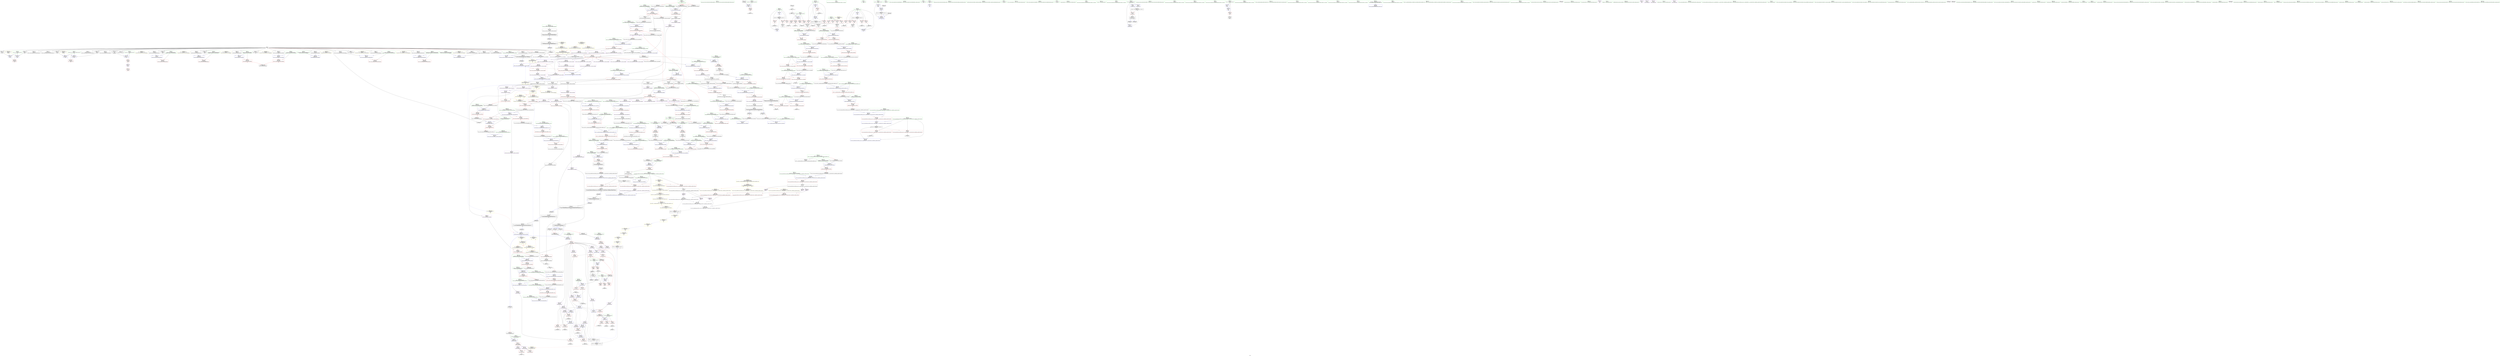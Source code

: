 digraph "SVFG" {
	label="SVFG";

	Node0x55b0635bd510 [shape=record,color=grey,label="{NodeID: 0\nNullPtr|{|<s31>49}}"];
	Node0x55b0635bd510 -> Node0x55b0635f0460[style=solid];
	Node0x55b0635bd510 -> Node0x55b0635f0560[style=solid];
	Node0x55b0635bd510 -> Node0x55b0635f0630[style=solid];
	Node0x55b0635bd510 -> Node0x55b0635f0700[style=solid];
	Node0x55b0635bd510 -> Node0x55b0635f07d0[style=solid];
	Node0x55b0635bd510 -> Node0x55b0635f08a0[style=solid];
	Node0x55b0635bd510 -> Node0x55b0635f0970[style=solid];
	Node0x55b0635bd510 -> Node0x55b0635f0a40[style=solid];
	Node0x55b0635bd510 -> Node0x55b0635f0b10[style=solid];
	Node0x55b0635bd510 -> Node0x55b0635f0be0[style=solid];
	Node0x55b0635bd510 -> Node0x55b0635f0cb0[style=solid];
	Node0x55b0635bd510 -> Node0x55b0635f0d80[style=solid];
	Node0x55b0635bd510 -> Node0x55b0635f0e50[style=solid];
	Node0x55b0635bd510 -> Node0x55b0635f0f20[style=solid];
	Node0x55b0635bd510 -> Node0x55b0635f0ff0[style=solid];
	Node0x55b0635bd510 -> Node0x55b0635f10c0[style=solid];
	Node0x55b0635bd510 -> Node0x55b0635f1190[style=solid];
	Node0x55b0635bd510 -> Node0x55b0635f1260[style=solid];
	Node0x55b0635bd510 -> Node0x55b0635f1330[style=solid];
	Node0x55b0635bd510 -> Node0x55b0635f1400[style=solid];
	Node0x55b0635bd510 -> Node0x55b0635f14d0[style=solid];
	Node0x55b0635bd510 -> Node0x55b0635f15a0[style=solid];
	Node0x55b0635bd510 -> Node0x55b0635f1670[style=solid];
	Node0x55b0635bd510 -> Node0x55b0635f1740[style=solid];
	Node0x55b0635bd510 -> Node0x55b0635eb5c0[style=solid];
	Node0x55b0635bd510 -> Node0x55b0635eb690[style=solid];
	Node0x55b0635bd510 -> Node0x55b063607ad0[style=solid];
	Node0x55b0635bd510 -> Node0x55b063607ba0[style=solid];
	Node0x55b0635bd510 -> Node0x55b063607c70[style=solid];
	Node0x55b0635bd510 -> Node0x55b0635ff450[style=solid];
	Node0x55b0635bd510 -> Node0x55b06361f0f0[style=solid];
	Node0x55b0635bd510:s31 -> Node0x55b06368e6b0[style=solid,color=red];
	Node0x55b06364aa90 [shape=record,color=yellow,style=double,label="{NodeID: 941\n85V_1 = ENCHI(MR_85V_0)\npts\{436 \}\nFun[_ZNSt6vectorI6solverSaIS0_EED2Ev]}"];
	Node0x55b06364aa90 -> Node0x55b063606dd0[style=dashed];
	Node0x55b0635f4800 [shape=record,color=red,label="{NodeID: 443\n1040\<--1039\ndummyVal\<--offset_0\n_ZSt10__fill_n_aIP6solvermS0_EN9__gnu_cxx11__enable_ifIXntsr11__is_scalarIT1_EE7__valueET_E6__typeES5_T0_RKS4_\n}"];
	Node0x55b0635f4800 -> Node0x55b0636098e0[style=solid];
	Node0x55b0635f7d50 [shape=record,color=purple,label="{NodeID: 277\n561\<--560\n_M_impl\<--this1\n_ZNSt12_Vector_baseI6solverSaIS0_EED2Ev\n}"];
	Node0x55b06368a5f0 [shape=record,color=black,label="{NodeID: 1218\n552 = PHI(291, 454, 462, )\n0th arg _ZNSt12_Vector_baseI6solverSaIS0_EED2Ev }"];
	Node0x55b06368a5f0 -> Node0x55b0636076c0[style=solid];
	Node0x55b0635e7ff0 [shape=record,color=green,label="{NodeID: 111\n719\<--720\n_ZN9__gnu_cxx13new_allocatorI6solverE8allocateEmPKv\<--_ZN9__gnu_cxx13new_allocatorI6solverE8allocateEmPKv_field_insensitive\n}"];
	Node0x55b063609e90 [shape=record,color=blue,label="{NodeID: 554\n919\<--915\n__p.addr\<--__p\n_ZNSt12_Vector_baseI6solverSaIS0_EE13_M_deallocateEPS0_m\n}"];
	Node0x55b063609e90 -> Node0x55b0635f3e40[style=dashed];
	Node0x55b063609e90 -> Node0x55b0635f3f10[style=dashed];
	Node0x55b0635f1b50 [shape=record,color=red,label="{NodeID: 388\n589\<--555\nexn\<--exn.slot\n_ZNSt12_Vector_baseI6solverSaIS0_EED2Ev\n|{<s0>43}}"];
	Node0x55b0635f1b50:s0 -> Node0x55b06368c570[style=solid,color=red];
	Node0x55b0635ece20 [shape=record,color=black,label="{NodeID: 222\n697\<--696\n\<--_M_impl\n_ZNSt12_Vector_baseI6solverSaIS0_EE11_M_allocateEm\n|{<s0>48}}"];
	Node0x55b0635ece20:s0 -> Node0x55b06368d320[style=solid,color=red];
	Node0x55b063658eb0 [shape=record,color=yellow,style=double,label="{NodeID: 1163\n52V_3 = CSCHI(MR_52V_2)\npts\{910001 \}\nCS[]|{<s0>6}}"];
	Node0x55b063658eb0:s0 -> Node0x55b063658530[style=dashed,color=blue];
	Node0x55b0635e92d0 [shape=record,color=green,label="{NodeID: 56\n265\<--266\n__a.addr\<--__a.addr_field_insensitive\n_ZNSt6vectorI6solverSaIS0_EEC2EmRKS1_\n}"];
	Node0x55b0635e92d0 -> Node0x55b0635fb700[style=solid];
	Node0x55b0635e92d0 -> Node0x55b063605cc0[style=solid];
	Node0x55b06361f570 [shape=record,color=grey,label="{NodeID: 831\n108 = cmp(107, 109, )\n}"];
	Node0x55b0636071e0 [shape=record,color=blue,label="{NodeID: 499\n492\<--487\n__a.addr\<--__a\n_ZNSt12_Vector_baseI6solverSaIS0_EEC2EmRKS1_\n}"];
	Node0x55b0636071e0 -> Node0x55b0635fd1d0[style=dashed];
	Node0x55b0635faad0 [shape=record,color=red,label="{NodeID: 333\n146\<--98\n\<--z\nmain\n}"];
	Node0x55b0635faad0 -> Node0x55b0635eb9d0[style=solid];
	Node0x55b0635f0390 [shape=record,color=green,label="{NodeID: 167\n1033\<--1034\n.addr1\<--.addr1_field_insensitive\n_ZNSt12_Destroy_auxILb1EE9__destroyIP6solverEEvT_S4_\n}"];
	Node0x55b0635f0390 -> Node0x55b06360a9f0[style=solid];
	Node0x55b0635d5510 [shape=record,color=green,label="{NodeID: 1\n5\<--1\n\<--dummyObj\nCan only get source location for instruction, argument, global var or function.}"];
	Node0x55b06364ab70 [shape=record,color=yellow,style=double,label="{NodeID: 942\n34V_1 = ENCHI(MR_34V_0)\npts\{910000 \}\nFun[_ZNSt6vectorI6solverSaIS0_EED2Ev]|{|<s1>32|<s2>33}}"];
	Node0x55b06364ab70 -> Node0x55b0635fccf0[style=dashed];
	Node0x55b06364ab70:s1 -> Node0x55b0636458f0[style=dashed,color=red];
	Node0x55b06364ab70:s2 -> Node0x55b0636458f0[style=dashed,color=red];
	Node0x55b0635f48d0 [shape=record,color=red,label="{NodeID: 444\n1043\<--1042\ndummyVal\<--offset_1\n_ZSt10__fill_n_aIP6solvermS0_EN9__gnu_cxx11__enable_ifIXntsr11__is_scalarIT1_EE7__valueET_E6__typeES5_T0_RKS4_\n}"];
	Node0x55b0635f48d0 -> Node0x55b0636099b0[style=solid];
	Node0x55b0635f7e20 [shape=record,color=purple,label="{NodeID: 278\n562\<--560\n_M_start\<--this1\n_ZNSt12_Vector_baseI6solverSaIS0_EED2Ev\n}"];
	Node0x55b0635f7e20 -> Node0x55b0635f1c20[style=solid];
	Node0x55b06368a840 [shape=record,color=black,label="{NodeID: 1219\n247 = PHI(92, )\n0th arg _ZNSaI6solverEC2Ev }"];
	Node0x55b06368a840 -> Node0x55b063605a50[style=solid];
	Node0x55b0635e80f0 [shape=record,color=green,label="{NodeID: 112\n726\<--727\nthis.addr\<--this.addr_field_insensitive\n_ZN9__gnu_cxx13new_allocatorI6solverE8allocateEmPKv\n}"];
	Node0x55b0635e80f0 -> Node0x55b0635f2b90[style=solid];
	Node0x55b0635e80f0 -> Node0x55b0636088a0[style=solid];
	Node0x55b063609f60 [shape=record,color=blue,label="{NodeID: 555\n921\<--916\n__n.addr\<--__n\n_ZNSt12_Vector_baseI6solverSaIS0_EE13_M_deallocateEPS0_m\n}"];
	Node0x55b063609f60 -> Node0x55b0635f3fe0[style=dashed];
	Node0x55b0635f1c20 [shape=record,color=red,label="{NodeID: 389\n563\<--562\n\<--_M_start\n_ZNSt12_Vector_baseI6solverSaIS0_EED2Ev\n|{<s0>40}}"];
	Node0x55b0635f1c20:s0 -> Node0x55b06368ad00[style=solid,color=red];
	Node0x55b0635ecef0 [shape=record,color=black,label="{NodeID: 223\n683\<--704\n_ZNSt12_Vector_baseI6solverSaIS0_EE11_M_allocateEm_ret\<--cond\n_ZNSt12_Vector_baseI6solverSaIS0_EE11_M_allocateEm\n|{<s0>45}}"];
	Node0x55b0635ecef0:s0 -> Node0x55b063689100[style=solid,color=blue];
	Node0x55b063659010 [shape=record,color=yellow,style=double,label="{NodeID: 1164\n32V_2 = CSCHI(MR_32V_1)\npts\{749 \}\nCS[]|{<s0>6}}"];
	Node0x55b063659010:s0 -> Node0x55b0636582f0[style=dashed,color=blue];
	Node0x55b0635e93a0 [shape=record,color=green,label="{NodeID: 57\n267\<--268\nexn.slot\<--exn.slot_field_insensitive\n_ZNSt6vectorI6solverSaIS0_EEC2EmRKS1_\n}"];
	Node0x55b0635e93a0 -> Node0x55b0635fb7d0[style=solid];
	Node0x55b0635e93a0 -> Node0x55b063605d90[style=solid];
	Node0x55b06361f6f0 [shape=record,color=grey,label="{NodeID: 832\n881 = cmp(880, 32, )\n}"];
	Node0x55b0636072b0 [shape=record,color=blue,label="{NodeID: 500\n494\<--513\nexn.slot\<--\n_ZNSt12_Vector_baseI6solverSaIS0_EEC2EmRKS1_\n}"];
	Node0x55b0636072b0 -> Node0x55b0635fd2a0[style=dashed];
	Node0x55b0635faba0 [shape=record,color=red,label="{NodeID: 334\n155\<--98\n\<--z\nmain\n}"];
	Node0x55b0635faba0 -> Node0x55b063601010[style=solid];
	Node0x55b0635f0460 [shape=record,color=black,label="{NodeID: 168\n2\<--3\ndummyVal\<--dummyVal\n}"];
	Node0x55b0635d55a0 [shape=record,color=green,label="{NodeID: 2\n9\<--1\n.str\<--dummyObj\nGlob }"];
	Node0x55b06364ac50 [shape=record,color=yellow,style=double,label="{NodeID: 943\n52V_1 = ENCHI(MR_52V_0)\npts\{910001 \}\nFun[_ZNSt6vectorI6solverSaIS0_EED2Ev]}"];
	Node0x55b06364ac50 -> Node0x55b0635fcdc0[style=dashed];
	Node0x55b0635f49a0 [shape=record,color=red,label="{NodeID: 445\n1046\<--1045\ndummyVal\<--offset_2\n_ZSt10__fill_n_aIP6solvermS0_EN9__gnu_cxx11__enable_ifIXntsr11__is_scalarIT1_EE7__valueET_E6__typeES5_T0_RKS4_\n}"];
	Node0x55b0635f49a0 -> Node0x55b063609a80[style=solid];
	Node0x55b0635f7ef0 [shape=record,color=purple,label="{NodeID: 279\n564\<--560\n_M_impl2\<--this1\n_ZNSt12_Vector_baseI6solverSaIS0_EED2Ev\n}"];
	Node0x55b06368a950 [shape=record,color=black,label="{NodeID: 1220\n785 = PHI(447, 541, )\n0th arg _ZNSt12_Vector_baseI6solverSaIS0_EE19_M_get_Tp_allocatorEv }"];
	Node0x55b06368a950 -> Node0x55b063608e50[style=solid];
	Node0x55b0635e81c0 [shape=record,color=green,label="{NodeID: 113\n728\<--729\n__n.addr\<--__n.addr_field_insensitive\n_ZN9__gnu_cxx13new_allocatorI6solverE8allocateEmPKv\n}"];
	Node0x55b0635e81c0 -> Node0x55b0635f2c60[style=solid];
	Node0x55b0635e81c0 -> Node0x55b0635f2d30[style=solid];
	Node0x55b0635e81c0 -> Node0x55b063608970[style=solid];
	Node0x55b06360a030 [shape=record,color=blue,label="{NodeID: 556\n955\<--952\n__a.addr\<--__a\n_ZNSt16allocator_traitsISaI6solverEE10deallocateERS1_PS0_m\n}"];
	Node0x55b06360a030 -> Node0x55b0635f40b0[style=dashed];
	Node0x55b0635f1cf0 [shape=record,color=red,label="{NodeID: 390\n566\<--565\n\<--_M_end_of_storage\n_ZNSt12_Vector_baseI6solverSaIS0_EED2Ev\n}"];
	Node0x55b0635f1cf0 -> Node0x55b0635ec940[style=solid];
	Node0x55b0635ecfc0 [shape=record,color=black,label="{NodeID: 224\n716\<--715\n\<--\n_ZNSt16allocator_traitsISaI6solverEE8allocateERS1_m\n|{<s0>49}}"];
	Node0x55b0635ecfc0:s0 -> Node0x55b06368e490[style=solid,color=red];
	Node0x55b0636590f0 [shape=record,color=yellow,style=double,label="{NodeID: 1165\n32V_2 = CSCHI(MR_32V_1)\npts\{749 \}\nCS[]|{<s0>39}}"];
	Node0x55b0636590f0:s0 -> Node0x55b063659510[style=dashed,color=blue];
	Node0x55b0635e9470 [shape=record,color=green,label="{NodeID: 58\n269\<--270\nehselector.slot\<--ehselector.slot_field_insensitive\n_ZNSt6vectorI6solverSaIS0_EEC2EmRKS1_\n}"];
	Node0x55b0635e9470 -> Node0x55b0635fb8a0[style=solid];
	Node0x55b0635e9470 -> Node0x55b063605e60[style=solid];
	Node0x55b06363ba80 [shape=record,color=black,label="{NodeID: 833\nMR_10V_3 = PHI(MR_10V_4, MR_10V_2, )\npts\{6 \}\n|{<s0>9}}"];
	Node0x55b06363ba80:s0 -> Node0x55b063606270[style=dashed,color=red];
	Node0x55b063607380 [shape=record,color=blue,label="{NodeID: 501\n496\<--515\nehselector.slot\<--\n_ZNSt12_Vector_baseI6solverSaIS0_EEC2EmRKS1_\n}"];
	Node0x55b063607380 -> Node0x55b0635fd370[style=dashed];
	Node0x55b0635fac70 [shape=record,color=red,label="{NodeID: 335\n180\<--100\n\<--z8\nmain\n}"];
	Node0x55b0635fac70 -> Node0x55b06361edf0[style=solid];
	Node0x55b0635f0560 [shape=record,color=black,label="{NodeID: 169\n79\<--3\nargv\<--dummyVal\nmain\n1st arg main }"];
	Node0x55b0635f0560 -> Node0x55b0635f52c0[style=solid];
	Node0x55b0635e52b0 [shape=record,color=green,label="{NodeID: 3\n11\<--1\n.str.1\<--dummyObj\nGlob }"];
	Node0x55b06364ad30 [shape=record,color=yellow,style=double,label="{NodeID: 944\n54V_1 = ENCHI(MR_54V_0)\npts\{910002 \}\nFun[_ZNSt6vectorI6solverSaIS0_EED2Ev]|{<s0>32|<s1>33}}"];
	Node0x55b06364ad30:s0 -> Node0x55b0636459d0[style=dashed,color=red];
	Node0x55b06364ad30:s1 -> Node0x55b0636459d0[style=dashed,color=red];
	Node0x55b0635f4a70 [shape=record,color=blue,label="{NodeID: 446\n4\<--5\n__stmp\<--\nGlob }"];
	Node0x55b0635f4a70 -> Node0x55b0635f5460[style=dashed];
	Node0x55b0635f7fc0 [shape=record,color=purple,label="{NodeID: 280\n565\<--560\n_M_end_of_storage\<--this1\n_ZNSt12_Vector_baseI6solverSaIS0_EED2Ev\n}"];
	Node0x55b0635f7fc0 -> Node0x55b0635f1cf0[style=solid];
	Node0x55b06368aaa0 [shape=record,color=black,label="{NodeID: 1221\n47 = PHI(69, 372, )\n0th arg _Z10power_of_2x }"];
	Node0x55b06368aaa0 -> Node0x55b0635f4de0[style=solid];
	Node0x55b0635e8290 [shape=record,color=green,label="{NodeID: 114\n730\<--731\n.addr\<--.addr_field_insensitive\n_ZN9__gnu_cxx13new_allocatorI6solverE8allocateEmPKv\n}"];
	Node0x55b0635e8290 -> Node0x55b063608a40[style=solid];
	Node0x55b06360a100 [shape=record,color=blue,label="{NodeID: 557\n957\<--953\n__p.addr\<--__p\n_ZNSt16allocator_traitsISaI6solverEE10deallocateERS1_PS0_m\n}"];
	Node0x55b06360a100 -> Node0x55b0635f4180[style=dashed];
	Node0x55b0635f1dc0 [shape=record,color=red,label="{NodeID: 391\n569\<--568\n\<--_M_start4\n_ZNSt12_Vector_baseI6solverSaIS0_EED2Ev\n}"];
	Node0x55b0635f1dc0 -> Node0x55b0635eca10[style=solid];
	Node0x55b0635ed090 [shape=record,color=black,label="{NodeID: 225\n706\<--718\n_ZNSt16allocator_traitsISaI6solverEE8allocateERS1_m_ret\<--call\n_ZNSt16allocator_traitsISaI6solverEE8allocateERS1_m\n|{<s0>48}}"];
	Node0x55b0635ed090:s0 -> Node0x55b063689210[style=solid,color=blue];
	Node0x55b063659250 [shape=record,color=yellow,style=double,label="{NodeID: 1166\n104V_2 = CSCHI(MR_104V_1)\npts\{910000 910001 910002 \}\nCS[]|{<s0>36|<s1>36|<s2>36}}"];
	Node0x55b063659250:s0 -> Node0x55b063607ee0[style=dashed,color=red];
	Node0x55b063659250:s1 -> Node0x55b063607fb0[style=dashed,color=red];
	Node0x55b063659250:s2 -> Node0x55b063608080[style=dashed,color=red];
	Node0x55b0635e9540 [shape=record,color=green,label="{NodeID: 59\n279\<--280\n_ZNSt12_Vector_baseI6solverSaIS0_EEC2EmRKS1_\<--_ZNSt12_Vector_baseI6solverSaIS0_EEC2EmRKS1__field_insensitive\n}"];
	Node0x55b06363bb70 [shape=record,color=black,label="{NodeID: 834\nMR_26V_3 = PHI(MR_26V_4, MR_26V_2, )\npts\{99 \}\n}"];
	Node0x55b06363bb70 -> Node0x55b0635faa00[style=dashed];
	Node0x55b06363bb70 -> Node0x55b0635faad0[style=dashed];
	Node0x55b06363bb70 -> Node0x55b0635faba0[style=dashed];
	Node0x55b06363bb70 -> Node0x55b0635f5600[style=dashed];
	Node0x55b063607450 [shape=record,color=blue,label="{NodeID: 502\n529\<--527\nthis.addr\<--this\n_ZNSt6vectorI6solverSaIS0_EE21_M_default_initializeEm\n}"];
	Node0x55b063607450 -> Node0x55b0635f1810[style=dashed];
	Node0x55b0635fad40 [shape=record,color=red,label="{NodeID: 336\n184\<--100\n\<--z8\nmain\n}"];
	Node0x55b0635fad40 -> Node0x55b0635ebaa0[style=solid];
	Node0x55b0635f0630 [shape=record,color=black,label="{NodeID: 170\n159\<--3\n\<--dummyVal\nmain\n}"];
	Node0x55b0635e5340 [shape=record,color=green,label="{NodeID: 4\n13\<--1\n.str.2\<--dummyObj\nGlob }"];
	Node0x55b0635f4b40 [shape=record,color=blue,label="{NodeID: 447\n7\<--5\nn\<--\nGlob }"];
	Node0x55b0635f8090 [shape=record,color=purple,label="{NodeID: 281\n567\<--560\n_M_impl3\<--this1\n_ZNSt12_Vector_baseI6solverSaIS0_EED2Ev\n}"];
	Node0x55b06368abf0 [shape=record,color=black,label="{NodeID: 1222\n914 = PHI(560, )\n0th arg _ZNSt12_Vector_baseI6solverSaIS0_EE13_M_deallocateEPS0_m }"];
	Node0x55b06368abf0 -> Node0x55b063609dc0[style=solid];
	Node0x55b0635ed620 [shape=record,color=green,label="{NodeID: 115\n738\<--739\n_ZNK9__gnu_cxx13new_allocatorI6solverE8max_sizeEv\<--_ZNK9__gnu_cxx13new_allocatorI6solverE8max_sizeEv_field_insensitive\n}"];
	Node0x55b06360a1d0 [shape=record,color=blue,label="{NodeID: 558\n959\<--954\n__n.addr\<--__n\n_ZNSt16allocator_traitsISaI6solverEE10deallocateERS1_PS0_m\n}"];
	Node0x55b06360a1d0 -> Node0x55b0635f4250[style=dashed];
	Node0x55b0635f1e90 [shape=record,color=red,label="{NodeID: 392\n601\<--595\nthis1\<--this.addr\n_ZNSt12_Vector_baseI6solverSaIS0_EE12_Vector_implC2ERKS1_\n}"];
	Node0x55b0635f1e90 -> Node0x55b0635ecae0[style=solid];
	Node0x55b0635f1e90 -> Node0x55b0635f83d0[style=solid];
	Node0x55b0635f1e90 -> Node0x55b0635f84a0[style=solid];
	Node0x55b0635f1e90 -> Node0x55b0635f8570[style=solid];
	Node0x55b0635ed160 [shape=record,color=black,label="{NodeID: 226\n752\<--748\n\<--call2\n_ZN9__gnu_cxx13new_allocatorI6solverE8allocateEmPKv\n}"];
	Node0x55b0635ed160 -> Node0x55b0635ed230[style=solid];
	Node0x55b0636593b0 [shape=record,color=yellow,style=double,label="{NodeID: 1167\n104V_3 = CSCHI(MR_104V_2)\npts\{910000 910001 910002 \}\nCS[]|{<s0>21|<s1>21|<s2>21}}"];
	Node0x55b0636593b0:s0 -> Node0x55b063658b90[style=dashed,color=blue];
	Node0x55b0636593b0:s1 -> Node0x55b063658cf0[style=dashed,color=blue];
	Node0x55b0636593b0:s2 -> Node0x55b063658dd0[style=dashed,color=blue];
	Node0x55b0635e9640 [shape=record,color=green,label="{NodeID: 60\n283\<--284\n_ZNSt6vectorI6solverSaIS0_EE21_M_default_initializeEm\<--_ZNSt6vectorI6solverSaIS0_EE21_M_default_initializeEm_field_insensitive\n}"];
	Node0x55b063607520 [shape=record,color=blue,label="{NodeID: 503\n531\<--528\n__n.addr\<--__n\n_ZNSt6vectorI6solverSaIS0_EE21_M_default_initializeEm\n}"];
	Node0x55b063607520 -> Node0x55b0635f18e0[style=dashed];
	Node0x55b0635fae10 [shape=record,color=red,label="{NodeID: 337\n191\<--100\n\<--z8\nmain\n}"];
	Node0x55b0635fae10 -> Node0x55b063600b90[style=solid];
	Node0x55b0635f0700 [shape=record,color=black,label="{NodeID: 171\n160\<--3\n\<--dummyVal\nmain\n}"];
	Node0x55b0635f0700 -> Node0x55b0635f56d0[style=solid];
	Node0x55b0635e5400 [shape=record,color=green,label="{NodeID: 5\n15\<--1\n.str.3\<--dummyObj\nGlob }"];
	Node0x55b0635f4c40 [shape=record,color=blue,label="{NodeID: 448\n24\<--22\na.addr\<--a\n_Z3gcdxx\n}"];
	Node0x55b0635f4c40 -> Node0x55b0635f9820[style=dashed];
	Node0x55b0635f4c40 -> Node0x55b0635f98f0[style=dashed];
	Node0x55b0635f8160 [shape=record,color=purple,label="{NodeID: 282\n568\<--560\n_M_start4\<--this1\n_ZNSt12_Vector_baseI6solverSaIS0_EED2Ev\n}"];
	Node0x55b0635f8160 -> Node0x55b0635f1dc0[style=solid];
	Node0x55b06368ad00 [shape=record,color=black,label="{NodeID: 1223\n915 = PHI(563, )\n1st arg _ZNSt12_Vector_baseI6solverSaIS0_EE13_M_deallocateEPS0_m }"];
	Node0x55b06368ad00 -> Node0x55b063609e90[style=solid];
	Node0x55b0635ed720 [shape=record,color=green,label="{NodeID: 116\n743\<--744\n_ZSt17__throw_bad_allocv\<--_ZSt17__throw_bad_allocv_field_insensitive\n}"];
	Node0x55b063646bc0 [shape=record,color=yellow,style=double,label="{NodeID: 891\n32V_1 = ENCHI(MR_32V_0)\npts\{749 \}\nFun[_ZSt25__uninitialized_default_nIP6solvermET_S2_T0_]|{<s0>54}}"];
	Node0x55b063646bc0:s0 -> Node0x55b06364a220[style=dashed,color=red];
	Node0x55b06360a2a0 [shape=record,color=blue,label="{NodeID: 559\n976\<--973\nthis.addr\<--this\n_ZN9__gnu_cxx13new_allocatorI6solverE10deallocateEPS1_m\n}"];
	Node0x55b06360a2a0 -> Node0x55b0635f4320[style=dashed];
	Node0x55b0635f1f60 [shape=record,color=red,label="{NodeID: 393\n603\<--597\n\<--__a.addr\n_ZNSt12_Vector_baseI6solverSaIS0_EE12_Vector_implC2ERKS1_\n|{<s0>44}}"];
	Node0x55b0635f1f60:s0 -> Node0x55b06368a4e0[style=solid,color=red];
	Node0x55b0635ed230 [shape=record,color=black,label="{NodeID: 227\n722\<--752\n_ZN9__gnu_cxx13new_allocatorI6solverE8allocateEmPKv_ret\<--\n_ZN9__gnu_cxx13new_allocatorI6solverE8allocateEmPKv\n|{<s0>49}}"];
	Node0x55b0635ed230:s0 -> Node0x55b063689320[style=solid,color=blue];
	Node0x55b063659510 [shape=record,color=yellow,style=double,label="{NodeID: 1168\n32V_2 = CSCHI(MR_32V_1)\npts\{749 \}\nCS[]|{<s0>22}}"];
	Node0x55b063659510:s0 -> Node0x55b063659010[style=dashed,color=blue];
	Node0x55b0635e9740 [shape=record,color=green,label="{NodeID: 61\n293\<--294\n_ZNSt12_Vector_baseI6solverSaIS0_EED2Ev\<--_ZNSt12_Vector_baseI6solverSaIS0_EED2Ev_field_insensitive\n}"];
	Node0x55b0636075f0 [shape=record,color=blue,label="{NodeID: 504\n548\<--543\n_M_finish\<--call2\n_ZNSt6vectorI6solverSaIS0_EE21_M_default_initializeEm\n|{<s0>22}}"];
	Node0x55b0636075f0:s0 -> Node0x55b063658eb0[style=dashed,color=blue];
	Node0x55b0635faee0 [shape=record,color=red,label="{NodeID: 338\n203\<--102\n\<--z21\nmain\n}"];
	Node0x55b0635faee0 -> Node0x55b06361e370[style=solid];
	Node0x55b0635f07d0 [shape=record,color=black,label="{NodeID: 172\n162\<--3\n\<--dummyVal\nmain\n}"];
	Node0x55b0635f07d0 -> Node0x55b0635f57a0[style=solid];
	Node0x55b0635e54c0 [shape=record,color=green,label="{NodeID: 6\n17\<--1\n.str.4\<--dummyObj\nGlob }"];
	Node0x55b0635f4d10 [shape=record,color=blue,label="{NodeID: 449\n26\<--23\nb.addr\<--b\n_Z3gcdxx\n}"];
	Node0x55b0635f4d10 -> Node0x55b0635f99c0[style=dashed];
	Node0x55b0635f4d10 -> Node0x55b0635f9a90[style=dashed];
	Node0x55b0635f4d10 -> Node0x55b0635f9b60[style=dashed];
	Node0x55b0635f8230 [shape=record,color=purple,label="{NodeID: 283\n578\<--560\n_M_impl5\<--this1\n_ZNSt12_Vector_baseI6solverSaIS0_EED2Ev\n|{<s0>41}}"];
	Node0x55b0635f8230:s0 -> Node0x55b06368a040[style=solid,color=red];
	Node0x55b06368ae10 [shape=record,color=black,label="{NodeID: 1224\n916 = PHI(573, )\n2nd arg _ZNSt12_Vector_baseI6solverSaIS0_EE13_M_deallocateEPS0_m }"];
	Node0x55b06368ae10 -> Node0x55b063609f60[style=solid];
	Node0x55b0635ed820 [shape=record,color=green,label="{NodeID: 117\n748\<--749\ncall2\<--call2_field_insensitive\n_ZN9__gnu_cxx13new_allocatorI6solverE8allocateEmPKv\n}"];
	Node0x55b0635ed820 -> Node0x55b0635ed160[style=solid];
	Node0x55b06360a370 [shape=record,color=blue,label="{NodeID: 560\n978\<--974\n__p.addr\<--__p\n_ZN9__gnu_cxx13new_allocatorI6solverE10deallocateEPS1_m\n}"];
	Node0x55b06360a370 -> Node0x55b0635f43f0[style=dashed];
	Node0x55b0635f2030 [shape=record,color=red,label="{NodeID: 394\n623\<--617\nthis1\<--this.addr\n_ZNSt12_Vector_baseI6solverSaIS0_EE17_M_create_storageEm\n|{|<s10>45}}"];
	Node0x55b0635f2030 -> Node0x55b0635f8640[style=solid];
	Node0x55b0635f2030 -> Node0x55b0635f8710[style=solid];
	Node0x55b0635f2030 -> Node0x55b0635f87e0[style=solid];
	Node0x55b0635f2030 -> Node0x55b0635f88b0[style=solid];
	Node0x55b0635f2030 -> Node0x55b0635f8980[style=solid];
	Node0x55b0635f2030 -> Node0x55b0635f8a50[style=solid];
	Node0x55b0635f2030 -> Node0x55b0635f8b20[style=solid];
	Node0x55b0635f2030 -> Node0x55b0635f8bf0[style=solid];
	Node0x55b0635f2030 -> Node0x55b0635f8cc0[style=solid];
	Node0x55b0635f2030 -> Node0x55b0635f8d90[style=solid];
	Node0x55b0635f2030:s10 -> Node0x55b06368cf60[style=solid,color=red];
	Node0x55b0635ed300 [shape=record,color=black,label="{NodeID: 228\n754\<--761\n_ZNK9__gnu_cxx13new_allocatorI6solverE8max_sizeEv_ret\<--\n_ZNK9__gnu_cxx13new_allocatorI6solverE8max_sizeEv\n|{<s0>50}}"];
	Node0x55b0635ed300:s0 -> Node0x55b063689460[style=solid,color=blue];
	Node0x55b063659670 [shape=record,color=yellow,style=double,label="{NodeID: 1169\n32V_2 = CSCHI(MR_32V_1)\npts\{749 \}\nCS[]|{<s0>56}}"];
	Node0x55b063659670:s0 -> Node0x55b063658770[style=dashed,color=blue];
	Node0x55b0635e9840 [shape=record,color=green,label="{NodeID: 62\n301\<--302\n__gxx_personality_v0\<--__gxx_personality_v0_field_insensitive\n}"];
	Node0x55b0636076c0 [shape=record,color=blue,label="{NodeID: 505\n553\<--552\nthis.addr\<--this\n_ZNSt12_Vector_baseI6solverSaIS0_EED2Ev\n}"];
	Node0x55b0636076c0 -> Node0x55b0635f1a80[style=dashed];
	Node0x55b0635fafb0 [shape=record,color=red,label="{NodeID: 339\n210\<--102\n\<--z21\nmain\n}"];
	Node0x55b0635fafb0 -> Node0x55b06361e670[style=solid];
	Node0x55b0635f08a0 [shape=record,color=black,label="{NodeID: 173\n166\<--3\n\<--dummyVal\nmain\n}"];
	Node0x55b0635e5580 [shape=record,color=green,label="{NodeID: 7\n32\<--1\n\<--dummyObj\nCan only get source location for instruction, argument, global var or function.}"];
	Node0x55b0635f4de0 [shape=record,color=blue,label="{NodeID: 450\n50\<--47\nx.addr\<--x\n_Z10power_of_2x\n}"];
	Node0x55b0635f4de0 -> Node0x55b0635f9d00[style=dashed];
	Node0x55b0635f4de0 -> Node0x55b0635f9dd0[style=dashed];
	Node0x55b0635f4de0 -> Node0x55b0635f9ea0[style=dashed];
	Node0x55b0635f8300 [shape=record,color=purple,label="{NodeID: 284\n586\<--560\n_M_impl6\<--this1\n_ZNSt12_Vector_baseI6solverSaIS0_EED2Ev\n|{<s0>42}}"];
	Node0x55b0635f8300:s0 -> Node0x55b06368a040[style=solid,color=red];
	Node0x55b06368af20 [shape=record,color=black,label="{NodeID: 1225\n615 = PHI(501, )\n0th arg _ZNSt12_Vector_baseI6solverSaIS0_EE17_M_create_storageEm }"];
	Node0x55b06368af20 -> Node0x55b063607d40[style=solid];
	Node0x55b0635ed8f0 [shape=record,color=green,label="{NodeID: 118\n750\<--751\n_Znwm\<--_Znwm_field_insensitive\n}"];
	Node0x55b06360a440 [shape=record,color=blue,label="{NodeID: 561\n980\<--975\n.addr\<--\n_ZN9__gnu_cxx13new_allocatorI6solverE10deallocateEPS1_m\n}"];
	Node0x55b0635f2100 [shape=record,color=red,label="{NodeID: 395\n624\<--619\n\<--__n.addr\n_ZNSt12_Vector_baseI6solverSaIS0_EE17_M_create_storageEm\n|{<s0>45}}"];
	Node0x55b0635f2100:s0 -> Node0x55b06368d0a0[style=solid,color=red];
	Node0x55b0635ed3d0 [shape=record,color=black,label="{NodeID: 229\n765\<--780\n_ZSt27__uninitialized_default_n_aIP6solvermS0_ET_S2_T0_RSaIT1_E_ret\<--call\n_ZSt27__uninitialized_default_n_aIP6solvermS0_ET_S2_T0_RSaIT1_E\n|{<s0>39}}"];
	Node0x55b0635ed3d0:s0 -> Node0x55b063688ff0[style=solid,color=blue];
	Node0x55b06367f710 [shape=record,color=black,label="{NodeID: 1170\n486 = PHI(276, )\n1st arg _ZNSt12_Vector_baseI6solverSaIS0_EEC2EmRKS1_ }"];
	Node0x55b06367f710 -> Node0x55b063607110[style=solid];
	Node0x55b0635e9940 [shape=record,color=green,label="{NodeID: 63\n307\<--308\nthis.addr\<--this.addr_field_insensitive\n_ZNSaI6solverED2Ev\n}"];
	Node0x55b0635e9940 -> Node0x55b0635fb970[style=solid];
	Node0x55b0635e9940 -> Node0x55b063605f30[style=solid];
	Node0x55b063607790 [shape=record,color=blue,label="{NodeID: 506\n555\<--582\nexn.slot\<--\n_ZNSt12_Vector_baseI6solverSaIS0_EED2Ev\n}"];
	Node0x55b063607790 -> Node0x55b0635f1b50[style=dashed];
	Node0x55b0635fb080 [shape=record,color=red,label="{NodeID: 340\n214\<--102\n\<--z21\nmain\n}"];
	Node0x55b0635fb080 -> Node0x55b063600890[style=solid];
	Node0x55b0635f0970 [shape=record,color=black,label="{NodeID: 174\n167\<--3\n\<--dummyVal\nmain\n}"];
	Node0x55b0635f0970 -> Node0x55b0636054a0[style=solid];
	Node0x55b0635e5640 [shape=record,color=green,label="{NodeID: 8\n55\<--1\n\<--dummyObj\nCan only get source location for instruction, argument, global var or function.}"];
	Node0x55b0635f4eb0 [shape=record,color=blue,label="{NodeID: 451\n48\<--58\nretval\<--\n_Z10power_of_2x\n}"];
	Node0x55b0635f4eb0 -> Node0x55b06363f390[style=dashed];
	Node0x55b0635f83d0 [shape=record,color=purple,label="{NodeID: 285\n607\<--601\n_M_start\<--this1\n_ZNSt12_Vector_baseI6solverSaIS0_EE12_Vector_implC2ERKS1_\n}"];
	Node0x55b0635f83d0 -> Node0x55b063607ad0[style=solid];
	Node0x55b06368b060 [shape=record,color=black,label="{NodeID: 1226\n616 = PHI(507, )\n1st arg _ZNSt12_Vector_baseI6solverSaIS0_EE17_M_create_storageEm }"];
	Node0x55b06368b060 -> Node0x55b063607e10[style=solid];
	Node0x55b0635ed9f0 [shape=record,color=green,label="{NodeID: 119\n756\<--757\nthis.addr\<--this.addr_field_insensitive\n_ZNK9__gnu_cxx13new_allocatorI6solverE8max_sizeEv\n}"];
	Node0x55b0635ed9f0 -> Node0x55b0635f2e00[style=solid];
	Node0x55b0635ed9f0 -> Node0x55b063608b10[style=solid];
	Node0x55b06360a510 [shape=record,color=blue,label="{NodeID: 562\n998\<--995\n__first.addr\<--__first\n_ZSt8_DestroyIP6solverS0_EvT_S2_RSaIT0_E\n}"];
	Node0x55b06360a510 -> Node0x55b0635f44c0[style=dashed];
	Node0x55b0635f21d0 [shape=record,color=red,label="{NodeID: 396\n640\<--619\n\<--__n.addr\n_ZNSt12_Vector_baseI6solverSaIS0_EE17_M_create_storageEm\n}"];
	Node0x55b0635ed4a0 [shape=record,color=black,label="{NodeID: 230\n791\<--790\n\<--_M_impl\n_ZNSt12_Vector_baseI6solverSaIS0_EE19_M_get_Tp_allocatorEv\n}"];
	Node0x55b0635ed4a0 -> Node0x55b0635f5830[style=solid];
	Node0x55b06367efc0 [shape=record,color=black,label="{NodeID: 1171\n487 = PHI(277, )\n2nd arg _ZNSt12_Vector_baseI6solverSaIS0_EEC2EmRKS1_ }"];
	Node0x55b06367efc0 -> Node0x55b0636071e0[style=solid];
	Node0x55b0635e9a10 [shape=record,color=green,label="{NodeID: 64\n313\<--314\n_ZN9__gnu_cxx13new_allocatorI6solverED2Ev\<--_ZN9__gnu_cxx13new_allocatorI6solverED2Ev_field_insensitive\n}"];
	Node0x55b063607860 [shape=record,color=blue,label="{NodeID: 507\n557\<--584\nehselector.slot\<--\n_ZNSt12_Vector_baseI6solverSaIS0_EED2Ev\n}"];
	Node0x55b0635fb150 [shape=record,color=red,label="{NodeID: 341\n220\<--102\n\<--z21\nmain\n}"];
	Node0x55b0635fb150 -> Node0x55b0635ebc40[style=solid];
	Node0x55b0635f0a40 [shape=record,color=black,label="{NodeID: 175\n169\<--3\n\<--dummyVal\nmain\n}"];
	Node0x55b0635f0a40 -> Node0x55b063605570[style=solid];
	Node0x55b0635e5740 [shape=record,color=green,label="{NodeID: 9\n58\<--1\n\<--dummyObj\nCan only get source location for instruction, argument, global var or function.}"];
	Node0x55b0635f4f80 [shape=record,color=blue,label="{NodeID: 452\n48\<--66\nretval\<--\n_Z10power_of_2x\n}"];
	Node0x55b0635f4f80 -> Node0x55b06363f390[style=dashed];
	Node0x55b0635f84a0 [shape=record,color=purple,label="{NodeID: 286\n609\<--601\n_M_finish\<--this1\n_ZNSt12_Vector_baseI6solverSaIS0_EE12_Vector_implC2ERKS1_\n}"];
	Node0x55b0635f84a0 -> Node0x55b063607ba0[style=solid];
	Node0x55b06368b1a0 [shape=record,color=black,label="{NodeID: 1227\n952 = PHI(931, )\n0th arg _ZNSt16allocator_traitsISaI6solverEE10deallocateERS1_PS0_m }"];
	Node0x55b06368b1a0 -> Node0x55b06360a030[style=solid];
	Node0x55b0635edac0 [shape=record,color=green,label="{NodeID: 120\n769\<--770\n__first.addr\<--__first.addr_field_insensitive\n_ZSt27__uninitialized_default_n_aIP6solvermS0_ET_S2_T0_RSaIT1_E\n}"];
	Node0x55b0635edac0 -> Node0x55b0635f2ed0[style=solid];
	Node0x55b0635edac0 -> Node0x55b063608be0[style=solid];
	Node0x55b06360a5e0 [shape=record,color=blue,label="{NodeID: 563\n1000\<--996\n__last.addr\<--__last\n_ZSt8_DestroyIP6solverS0_EvT_S2_RSaIT0_E\n}"];
	Node0x55b06360a5e0 -> Node0x55b0635f4590[style=dashed];
	Node0x55b0635f22a0 [shape=record,color=red,label="{NodeID: 397\n633\<--632\n\<--_M_start3\n_ZNSt12_Vector_baseI6solverSaIS0_EE17_M_create_storageEm\n}"];
	Node0x55b0635f22a0 -> Node0x55b063607fb0[style=solid];
	Node0x55b0635f5830 [shape=record,color=black,label="{NodeID: 231\n784\<--791\n_ZNSt12_Vector_baseI6solverSaIS0_EE19_M_get_Tp_allocatorEv_ret\<--\n_ZNSt12_Vector_baseI6solverSaIS0_EE19_M_get_Tp_allocatorEv\n|{<s0>30|<s1>38}}"];
	Node0x55b0635f5830:s0 -> Node0x55b063688c50[style=solid,color=blue];
	Node0x55b0635f5830:s1 -> Node0x55b063688e20[style=solid,color=blue];
	Node0x55b0636854d0 [shape=record,color=black,label="{NodeID: 1172\n527 = PHI(274, )\n0th arg _ZNSt6vectorI6solverSaIS0_EE21_M_default_initializeEm }"];
	Node0x55b0636854d0 -> Node0x55b063607450[style=solid];
	Node0x55b0635e9b10 [shape=record,color=green,label="{NodeID: 65\n319\<--320\nthis.addr\<--this.addr_field_insensitive\n_ZNSt6vectorI6solverSaIS0_EEixEm\n}"];
	Node0x55b0635e9b10 -> Node0x55b0635fba40[style=solid];
	Node0x55b0635e9b10 -> Node0x55b063606000[style=solid];
	Node0x55b063607930 [shape=record,color=blue,label="{NodeID: 508\n595\<--593\nthis.addr\<--this\n_ZNSt12_Vector_baseI6solverSaIS0_EE12_Vector_implC2ERKS1_\n}"];
	Node0x55b063607930 -> Node0x55b0635f1e90[style=dashed];
	Node0x55b0635fb220 [shape=record,color=red,label="{NodeID: 342\n228\<--102\n\<--z21\nmain\n}"];
	Node0x55b0635fb220 -> Node0x55b063600e90[style=solid];
	Node0x55b0635f0b10 [shape=record,color=black,label="{NodeID: 176\n238\<--3\nlpad.val\<--dummyVal\nmain\n}"];
	Node0x55b0635e5840 [shape=record,color=green,label="{NodeID: 10\n62\<--1\n\<--dummyObj\nCan only get source location for instruction, argument, global var or function.}"];
	Node0x55b0635f5050 [shape=record,color=blue,label="{NodeID: 453\n48\<--70\nretval\<--call\n_Z10power_of_2x\n}"];
	Node0x55b0635f5050 -> Node0x55b06363f390[style=dashed];
	Node0x55b0635f8570 [shape=record,color=purple,label="{NodeID: 287\n611\<--601\n_M_end_of_storage\<--this1\n_ZNSt12_Vector_baseI6solverSaIS0_EE12_Vector_implC2ERKS1_\n}"];
	Node0x55b0635f8570 -> Node0x55b063607c70[style=solid];
	Node0x55b06368b2e0 [shape=record,color=black,label="{NodeID: 1228\n953 = PHI(932, )\n1st arg _ZNSt16allocator_traitsISaI6solverEE10deallocateERS1_PS0_m }"];
	Node0x55b06368b2e0 -> Node0x55b06360a100[style=solid];
	Node0x55b0635edb90 [shape=record,color=green,label="{NodeID: 121\n771\<--772\n__n.addr\<--__n.addr_field_insensitive\n_ZSt27__uninitialized_default_n_aIP6solvermS0_ET_S2_T0_RSaIT1_E\n}"];
	Node0x55b0635edb90 -> Node0x55b0635f2fa0[style=solid];
	Node0x55b0635edb90 -> Node0x55b063608cb0[style=solid];
	Node0x55b06360a6b0 [shape=record,color=blue,label="{NodeID: 564\n1002\<--997\n.addr\<--\n_ZSt8_DestroyIP6solverS0_EvT_S2_RSaIT0_E\n}"];
	Node0x55b0635f2370 [shape=record,color=red,label="{NodeID: 398\n639\<--638\n\<--_M_start6\n_ZNSt12_Vector_baseI6solverSaIS0_EE17_M_create_storageEm\n}"];
	Node0x55b0635f2370 -> Node0x55b0635f9750[style=solid];
	Node0x55b0635f58c0 [shape=record,color=black,label="{NodeID: 232\n793\<--808\n_ZSt25__uninitialized_default_nIP6solvermET_S2_T0__ret\<--call\n_ZSt25__uninitialized_default_nIP6solvermET_S2_T0_\n|{<s0>53}}"];
	Node0x55b0635f58c0:s0 -> Node0x55b063688860[style=solid,color=blue];
	Node0x55b063685610 [shape=record,color=black,label="{NodeID: 1173\n528 = PHI(281, )\n1st arg _ZNSt6vectorI6solverSaIS0_EE21_M_default_initializeEm }"];
	Node0x55b063685610 -> Node0x55b063607520[style=solid];
	Node0x55b0635e9be0 [shape=record,color=green,label="{NodeID: 66\n321\<--322\n__n.addr\<--__n.addr_field_insensitive\n_ZNSt6vectorI6solverSaIS0_EEixEm\n}"];
	Node0x55b0635e9be0 -> Node0x55b0635fbb10[style=solid];
	Node0x55b0635e9be0 -> Node0x55b0636060d0[style=solid];
	Node0x55b063607a00 [shape=record,color=blue,label="{NodeID: 509\n597\<--594\n__a.addr\<--__a\n_ZNSt12_Vector_baseI6solverSaIS0_EE12_Vector_implC2ERKS1_\n}"];
	Node0x55b063607a00 -> Node0x55b0635f1f60[style=dashed];
	Node0x55b0635fb2f0 [shape=record,color=red,label="{NodeID: 343\n113\<--112\n\<--arrayidx\nmain\n}"];
	Node0x55b0635f0be0 [shape=record,color=black,label="{NodeID: 177\n239\<--3\nlpad.val37\<--dummyVal\nmain\n}"];
	Node0x55b0635e5940 [shape=record,color=green,label="{NodeID: 11\n66\<--1\n\<--dummyObj\nCan only get source location for instruction, argument, global var or function.}"];
	Node0x55b0635f5120 [shape=record,color=blue,label="{NodeID: 454\n80\<--5\nretval\<--\nmain\n}"];
	Node0x55b0635f5120 -> Node0x55b063605980[style=dashed];
	Node0x55b0635f8640 [shape=record,color=purple,label="{NodeID: 288\n628\<--623\n_M_impl\<--this1\n_ZNSt12_Vector_baseI6solverSaIS0_EE17_M_create_storageEm\n}"];
	Node0x55b06368b420 [shape=record,color=black,label="{NodeID: 1229\n954 = PHI(933, )\n2nd arg _ZNSt16allocator_traitsISaI6solverEE10deallocateERS1_PS0_m }"];
	Node0x55b06368b420 -> Node0x55b06360a1d0[style=solid];
	Node0x55b0635edc60 [shape=record,color=green,label="{NodeID: 122\n773\<--774\n.addr\<--.addr_field_insensitive\n_ZSt27__uninitialized_default_n_aIP6solvermS0_ET_S2_T0_RSaIT1_E\n}"];
	Node0x55b0635edc60 -> Node0x55b063608d80[style=solid];
	Node0x55b06360a780 [shape=record,color=blue,label="{NodeID: 565\n1016\<--1014\n__first.addr\<--__first\n_ZSt8_DestroyIP6solverEvT_S2_\n}"];
	Node0x55b06360a780 -> Node0x55b0635f4660[style=dashed];
	Node0x55b0635f2440 [shape=record,color=red,label="{NodeID: 399\n651\<--648\nthis1\<--this.addr\n_ZNSt12_Vector_baseI6solverSaIS0_EE12_Vector_implD2Ev\n}"];
	Node0x55b0635f2440 -> Node0x55b0635ecbb0[style=solid];
	Node0x55b0635f5990 [shape=record,color=black,label="{NodeID: 233\n825\<--819\n\<--ref.tmp\n_ZNSt27__uninitialized_default_n_1ILb1EE18__uninit_default_nIP6solvermEET_S4_T0_\n}"];
	Node0x55b063685750 [shape=record,color=black,label="{NodeID: 1174\n766 = PHI(539, )\n0th arg _ZSt27__uninitialized_default_n_aIP6solvermS0_ET_S2_T0_RSaIT1_E }"];
	Node0x55b063685750 -> Node0x55b063608be0[style=solid];
	Node0x55b0635e9cb0 [shape=record,color=green,label="{NodeID: 67\n335\<--336\nthis.addr\<--this.addr_field_insensitive\n_ZN6solver5inputEv\n}"];
	Node0x55b0635e9cb0 -> Node0x55b0635fbcb0[style=solid];
	Node0x55b0635e9cb0 -> Node0x55b0636061a0[style=solid];
	Node0x55b06363f390 [shape=record,color=black,label="{NodeID: 842\nMR_6V_3 = PHI(MR_6V_5, MR_6V_2, MR_6V_4, )\npts\{49 \}\n}"];
	Node0x55b06363f390 -> Node0x55b0635f9c30[style=dashed];
	Node0x55b063607ad0 [shape=record,color=blue, style = dotted,label="{NodeID: 510\n607\<--3\n_M_start\<--dummyVal\n_ZNSt12_Vector_baseI6solverSaIS0_EE12_Vector_implC2ERKS1_\n|{<s0>35}}"];
	Node0x55b063607ad0:s0 -> Node0x55b063659250[style=dashed,color=blue];
	Node0x55b0635fb3c0 [shape=record,color=red,label="{NodeID: 344\n251\<--248\nthis1\<--this.addr\n_ZNSaI6solverEC2Ev\n}"];
	Node0x55b0635fb3c0 -> Node0x55b0635ebde0[style=solid];
	Node0x55b0635f0cb0 [shape=record,color=black,label="{NodeID: 178\n286\<--3\n\<--dummyVal\n_ZNSt6vectorI6solverSaIS0_EEC2EmRKS1_\n}"];
	Node0x55b0635e5a40 [shape=record,color=green,label="{NodeID: 12\n109\<--1\n\<--dummyObj\nCan only get source location for instruction, argument, global var or function.}"];
	Node0x55b06364b5a0 [shape=record,color=yellow,style=double,label="{NodeID: 953\n20V_1 = ENCHI(MR_20V_0)\npts\{89 \}\nFun[main]}"];
	Node0x55b06364b5a0 -> Node0x55b0635fa520[style=dashed];
	Node0x55b06364b5a0 -> Node0x55b0635fa5f0[style=dashed];
	Node0x55b06364b5a0 -> Node0x55b0635fa6c0[style=dashed];
	Node0x55b06364b5a0 -> Node0x55b0635fa790[style=dashed];
	Node0x55b0635f51f0 [shape=record,color=blue,label="{NodeID: 455\n82\<--78\nargc.addr\<--argc\nmain\n}"];
	Node0x55b0635f51f0 -> Node0x55b0635fa040[style=dashed];
	Node0x55b0635f8710 [shape=record,color=purple,label="{NodeID: 289\n629\<--623\n_M_start\<--this1\n_ZNSt12_Vector_baseI6solverSaIS0_EE17_M_create_storageEm\n}"];
	Node0x55b0635f8710 -> Node0x55b063607ee0[style=solid];
	Node0x55b06368b560 [shape=record,color=black,label="{NodeID: 1230\n995 = PHI(442, )\n0th arg _ZSt8_DestroyIP6solverS0_EvT_S2_RSaIT0_E }"];
	Node0x55b06368b560 -> Node0x55b06360a510[style=solid];
	Node0x55b0635edd30 [shape=record,color=green,label="{NodeID: 123\n781\<--782\n_ZSt25__uninitialized_default_nIP6solvermET_S2_T0_\<--_ZSt25__uninitialized_default_nIP6solvermET_S2_T0__field_insensitive\n}"];
	Node0x55b06360a850 [shape=record,color=blue,label="{NodeID: 566\n1018\<--1015\n__last.addr\<--__last\n_ZSt8_DestroyIP6solverEvT_S2_\n}"];
	Node0x55b06360a850 -> Node0x55b0635f4730[style=dashed];
	Node0x55b0635f2510 [shape=record,color=red,label="{NodeID: 400\n664\<--658\nthis1\<--this.addr\n_ZNSaI6solverEC2ERKS0_\n}"];
	Node0x55b0635f2510 -> Node0x55b0635ecc80[style=solid];
	Node0x55b0635f5a60 [shape=record,color=black,label="{NodeID: 234\n812\<--830\n_ZNSt27__uninitialized_default_n_1ILb1EE18__uninit_default_nIP6solvermEET_S4_T0__ret\<--call\n_ZNSt27__uninitialized_default_n_1ILb1EE18__uninit_default_nIP6solvermEET_S4_T0_\n|{<s0>54}}"];
	Node0x55b0635f5a60:s0 -> Node0x55b0636880c0[style=solid,color=blue];
	Node0x55b063685890 [shape=record,color=black,label="{NodeID: 1175\n767 = PHI(540, )\n1st arg _ZSt27__uninitialized_default_n_aIP6solvermS0_ET_S2_T0_RSaIT1_E }"];
	Node0x55b063685890 -> Node0x55b063608cb0[style=solid];
	Node0x55b0635e9d80 [shape=record,color=green,label="{NodeID: 68\n347\<--348\nthis.addr\<--this.addr_field_insensitive\n_ZN6solver5solveEv\n}"];
	Node0x55b0635e9d80 -> Node0x55b0635fbd80[style=solid];
	Node0x55b0635e9d80 -> Node0x55b063606340[style=solid];
	Node0x55b06363f890 [shape=record,color=black,label="{NodeID: 843\nMR_30V_4 = PHI(MR_30V_5, MR_30V_3, )\npts\{103 \}\n}"];
	Node0x55b06363f890 -> Node0x55b0635faee0[style=dashed];
	Node0x55b06363f890 -> Node0x55b0635fafb0[style=dashed];
	Node0x55b06363f890 -> Node0x55b0635fb080[style=dashed];
	Node0x55b06363f890 -> Node0x55b0635fb150[style=dashed];
	Node0x55b06363f890 -> Node0x55b0635fb220[style=dashed];
	Node0x55b06363f890 -> Node0x55b0636058b0[style=dashed];
	Node0x55b063607ba0 [shape=record,color=blue, style = dotted,label="{NodeID: 511\n609\<--3\n_M_finish\<--dummyVal\n_ZNSt12_Vector_baseI6solverSaIS0_EE12_Vector_implC2ERKS1_\n|{<s0>35}}"];
	Node0x55b063607ba0:s0 -> Node0x55b063659250[style=dashed,color=blue];
	Node0x55b0635fb490 [shape=record,color=red,label="{NodeID: 345\n274\<--261\nthis1\<--this.addr\n_ZNSt6vectorI6solverSaIS0_EEC2EmRKS1_\n|{|<s2>22}}"];
	Node0x55b0635fb490 -> Node0x55b0635ebeb0[style=solid];
	Node0x55b0635fb490 -> Node0x55b0635ebf80[style=solid];
	Node0x55b0635fb490:s2 -> Node0x55b0636854d0[style=solid,color=red];
	Node0x55b0635f0d80 [shape=record,color=black,label="{NodeID: 179\n287\<--3\n\<--dummyVal\n_ZNSt6vectorI6solverSaIS0_EEC2EmRKS1_\n}"];
	Node0x55b0635f0d80 -> Node0x55b063605d90[style=solid];
	Node0x55b0635e5b40 [shape=record,color=green,label="{NodeID: 13\n118\<--1\n\<--dummyObj\nCan only get source location for instruction, argument, global var or function.}"];
	Node0x55b06364b680 [shape=record,color=yellow,style=double,label="{NodeID: 954\n22V_1 = ENCHI(MR_22V_0)\npts\{95 \}\nFun[main]}"];
	Node0x55b06364b680 -> Node0x55b0635f56d0[style=dashed];
	Node0x55b06364b680 -> Node0x55b0636054a0[style=dashed];
	Node0x55b0635f52c0 [shape=record,color=blue,label="{NodeID: 456\n84\<--79\nargv.addr\<--argv\nmain\n}"];
	Node0x55b0635f52c0 -> Node0x55b0635fa110[style=dashed];
	Node0x55b0635f87e0 [shape=record,color=purple,label="{NodeID: 290\n631\<--623\n_M_impl2\<--this1\n_ZNSt12_Vector_baseI6solverSaIS0_EE17_M_create_storageEm\n}"];
	Node0x55b06368b6a0 [shape=record,color=black,label="{NodeID: 1231\n996 = PHI(446, )\n1st arg _ZSt8_DestroyIP6solverS0_EvT_S2_RSaIT0_E }"];
	Node0x55b06368b6a0 -> Node0x55b06360a5e0[style=solid];
	Node0x55b0635ede30 [shape=record,color=green,label="{NodeID: 124\n786\<--787\nthis.addr\<--this.addr_field_insensitive\n_ZNSt12_Vector_baseI6solverSaIS0_EE19_M_get_Tp_allocatorEv\n}"];
	Node0x55b0635ede30 -> Node0x55b0635f3070[style=solid];
	Node0x55b0635ede30 -> Node0x55b063608e50[style=solid];
	Node0x55b06360a920 [shape=record,color=blue,label="{NodeID: 567\n1031\<--1029\n.addr\<--\n_ZNSt12_Destroy_auxILb1EE9__destroyIP6solverEEvT_S4_\n}"];
	Node0x55b0635f25e0 [shape=record,color=red,label="{NodeID: 401\n666\<--660\n\<--__a.addr\n_ZNSaI6solverEC2ERKS0_\n}"];
	Node0x55b0635f25e0 -> Node0x55b0635ecd50[style=solid];
	Node0x55b0635f5b30 [shape=record,color=black,label="{NodeID: 235\n834\<--853\n_ZSt6fill_nIP6solvermS0_ET_S2_T0_RKT1__ret\<--call1\n_ZSt6fill_nIP6solvermS0_ET_S2_T0_RKT1_\n|{<s0>56}}"];
	Node0x55b0635f5b30:s0 -> Node0x55b063688260[style=solid,color=blue];
	Node0x55b0636859d0 [shape=record,color=black,label="{NodeID: 1176\n768 = PHI(542, )\n2nd arg _ZSt27__uninitialized_default_n_aIP6solvermS0_ET_S2_T0_RSaIT1_E }"];
	Node0x55b0636859d0 -> Node0x55b063608d80[style=solid];
	Node0x55b0635e9e50 [shape=record,color=green,label="{NodeID: 69\n349\<--350\nd\<--d_field_insensitive\n_ZN6solver5solveEv\n}"];
	Node0x55b0635e9e50 -> Node0x55b0635fbe50[style=solid];
	Node0x55b0635e9e50 -> Node0x55b0635fbf20[style=solid];
	Node0x55b0635e9e50 -> Node0x55b0636064e0[style=solid];
	Node0x55b06363fd90 [shape=record,color=black,label="{NodeID: 844\nMR_28V_6 = PHI(MR_28V_1, MR_28V_4, )\npts\{101 \}\n}"];
	Node0x55b063607c70 [shape=record,color=blue, style = dotted,label="{NodeID: 512\n611\<--3\n_M_end_of_storage\<--dummyVal\n_ZNSt12_Vector_baseI6solverSaIS0_EE12_Vector_implC2ERKS1_\n|{<s0>35}}"];
	Node0x55b063607c70:s0 -> Node0x55b063659250[style=dashed,color=blue];
	Node0x55b0635fb560 [shape=record,color=red,label="{NodeID: 346\n276\<--263\n\<--__n.addr\n_ZNSt6vectorI6solverSaIS0_EEC2EmRKS1_\n|{<s0>21}}"];
	Node0x55b0635fb560:s0 -> Node0x55b06367f710[style=solid,color=red];
	Node0x55b0635f0e50 [shape=record,color=black,label="{NodeID: 180\n289\<--3\n\<--dummyVal\n_ZNSt6vectorI6solverSaIS0_EEC2EmRKS1_\n}"];
	Node0x55b0635f0e50 -> Node0x55b063605e60[style=solid];
	Node0x55b0635e5c40 [shape=record,color=green,label="{NodeID: 14\n122\<--1\n\<--dummyObj\nCan only get source location for instruction, argument, global var or function.}"];
	Node0x55b06364b760 [shape=record,color=yellow,style=double,label="{NodeID: 955\n24V_1 = ENCHI(MR_24V_0)\npts\{97 \}\nFun[main]}"];
	Node0x55b06364b760 -> Node0x55b0635f57a0[style=dashed];
	Node0x55b06364b760 -> Node0x55b063605570[style=dashed];
	Node0x55b0635f5390 [shape=record,color=blue,label="{NodeID: 457\n86\<--121\ncase_id\<--cond\nmain\n}"];
	Node0x55b0635f5390 -> Node0x55b0635fa1e0[style=dashed];
	Node0x55b0635f5390 -> Node0x55b0635fa2b0[style=dashed];
	Node0x55b0635f5390 -> Node0x55b0635fa380[style=dashed];
	Node0x55b0635f5390 -> Node0x55b0635fa450[style=dashed];
	Node0x55b0635f88b0 [shape=record,color=purple,label="{NodeID: 291\n632\<--623\n_M_start3\<--this1\n_ZNSt12_Vector_baseI6solverSaIS0_EE17_M_create_storageEm\n}"];
	Node0x55b0635f88b0 -> Node0x55b0635f22a0[style=solid];
	Node0x55b06368b7e0 [shape=record,color=black,label="{NodeID: 1232\n997 = PHI(448, )\n2nd arg _ZSt8_DestroyIP6solverS0_EvT_S2_RSaIT0_E }"];
	Node0x55b06368b7e0 -> Node0x55b06360a6b0[style=solid];
	Node0x55b0635edf00 [shape=record,color=green,label="{NodeID: 125\n796\<--797\n__first.addr\<--__first.addr_field_insensitive\n_ZSt25__uninitialized_default_nIP6solvermET_S2_T0_\n}"];
	Node0x55b0635edf00 -> Node0x55b0635f3140[style=solid];
	Node0x55b0635edf00 -> Node0x55b063608f20[style=solid];
	Node0x55b06360a9f0 [shape=record,color=blue,label="{NodeID: 568\n1033\<--1030\n.addr1\<--\n_ZNSt12_Destroy_auxILb1EE9__destroyIP6solverEEvT_S4_\n}"];
	Node0x55b0635f26b0 [shape=record,color=red,label="{NodeID: 402\n681\<--675\nthis1\<--this.addr\n_ZN9__gnu_cxx13new_allocatorI6solverEC2ERKS2_\n}"];
	Node0x55b0635f5c00 [shape=record,color=black,label="{NodeID: 236\n886\<--883\n\<--\n_ZSt10__fill_n_aIP6solvermS0_EN9__gnu_cxx11__enable_ifIXntsr11__is_scalarIT1_EE7__valueET_E6__typeES5_T0_RKS4_\n}"];
	Node0x55b0635f5c00 -> Node0x55b0635f9270[style=solid];
	Node0x55b0635f5c00 -> Node0x55b0635f9340[style=solid];
	Node0x55b0635f5c00 -> Node0x55b0635f9410[style=solid];
	Node0x55b063685b10 [shape=record,color=black,label="{NodeID: 1177\n1029 = PHI(1022, )\n0th arg _ZNSt12_Destroy_auxILb1EE9__destroyIP6solverEEvT_S4_ }"];
	Node0x55b063685b10 -> Node0x55b06360a920[style=solid];
	Node0x55b0635e9f20 [shape=record,color=green,label="{NodeID: 70\n412\<--413\nthis.addr\<--this.addr_field_insensitive\n_ZN6solver6outputEv\n}"];
	Node0x55b0635e9f20 -> Node0x55b0635fc8e0[style=solid];
	Node0x55b0635e9f20 -> Node0x55b063606b60[style=solid];
	Node0x55b063640290 [shape=record,color=black,label="{NodeID: 845\nMR_32V_6 = PHI(MR_32V_7, MR_32V_4, )\npts\{749 \}\n|{<s0>18}}"];
	Node0x55b063640290:s0 -> Node0x55b063644e60[style=dashed,color=red];
	Node0x55b063607d40 [shape=record,color=blue,label="{NodeID: 513\n617\<--615\nthis.addr\<--this\n_ZNSt12_Vector_baseI6solverSaIS0_EE17_M_create_storageEm\n}"];
	Node0x55b063607d40 -> Node0x55b0635f2030[style=dashed];
	Node0x55b0635fb630 [shape=record,color=red,label="{NodeID: 347\n281\<--263\n\<--__n.addr\n_ZNSt6vectorI6solverSaIS0_EEC2EmRKS1_\n|{<s0>22}}"];
	Node0x55b0635fb630:s0 -> Node0x55b063685610[style=solid,color=red];
	Node0x55b0635f0f20 [shape=record,color=black,label="{NodeID: 181\n298\<--3\nlpad.val\<--dummyVal\n_ZNSt6vectorI6solverSaIS0_EEC2EmRKS1_\n}"];
	Node0x55b0635e5d40 [shape=record,color=green,label="{NodeID: 15\n574\<--1\n\<--dummyObj\nCan only get source location for instruction, argument, global var or function.}"];
	Node0x55b0635f5460 [shape=record,color=blue,label="{NodeID: 458\n4\<--125\n__stmp\<--call1\nmain\n}"];
	Node0x55b0635f5460 -> Node0x55b06363ba80[style=dashed];
	Node0x55b0635f8980 [shape=record,color=purple,label="{NodeID: 292\n634\<--623\n_M_impl4\<--this1\n_ZNSt12_Vector_baseI6solverSaIS0_EE17_M_create_storageEm\n}"];
	Node0x55b06368b920 [shape=record,color=black,label="{NodeID: 1233\n794 = PHI(778, )\n0th arg _ZSt25__uninitialized_default_nIP6solvermET_S2_T0_ }"];
	Node0x55b06368b920 -> Node0x55b063608f20[style=solid];
	Node0x55b0635edfd0 [shape=record,color=green,label="{NodeID: 126\n798\<--799\n__n.addr\<--__n.addr_field_insensitive\n_ZSt25__uninitialized_default_nIP6solvermET_S2_T0_\n}"];
	Node0x55b0635edfd0 -> Node0x55b0635f3210[style=solid];
	Node0x55b0635edfd0 -> Node0x55b063608ff0[style=solid];
	Node0x55b0635f2780 [shape=record,color=red,label="{NodeID: 403\n692\<--686\nthis1\<--this.addr\n_ZNSt12_Vector_baseI6solverSaIS0_EE11_M_allocateEm\n}"];
	Node0x55b0635f2780 -> Node0x55b0635f8e60[style=solid];
	Node0x55b0635f5cd0 [shape=record,color=black,label="{NodeID: 237\n885\<--884\n\<--\n_ZSt10__fill_n_aIP6solvermS0_EN9__gnu_cxx11__enable_ifIXntsr11__is_scalarIT1_EE7__valueET_E6__typeES5_T0_RKS4_\n}"];
	Node0x55b0635f5cd0 -> Node0x55b0635f9000[style=solid];
	Node0x55b0635f5cd0 -> Node0x55b0635f90d0[style=solid];
	Node0x55b0635f5cd0 -> Node0x55b0635f91a0[style=solid];
	Node0x55b063685c50 [shape=record,color=black,label="{NodeID: 1178\n1030 = PHI(1023, )\n1st arg _ZNSt12_Destroy_auxILb1EE9__destroyIP6solverEEvT_S4_ }"];
	Node0x55b063685c50 -> Node0x55b06360a9f0[style=solid];
	Node0x55b0635e9ff0 [shape=record,color=green,label="{NodeID: 71\n431\<--432\nthis.addr\<--this.addr_field_insensitive\n_ZNSt6vectorI6solverSaIS0_EED2Ev\n}"];
	Node0x55b0635e9ff0 -> Node0x55b0635fcb50[style=solid];
	Node0x55b0635e9ff0 -> Node0x55b063606c30[style=solid];
	Node0x55b063640790 [shape=record,color=black,label="{NodeID: 846\nMR_32V_11 = PHI(MR_32V_12, MR_32V_8, )\npts\{749 \}\n|{<s0>13|<s1>15}}"];
	Node0x55b063640790:s0 -> Node0x55b063643e90[style=dashed,color=blue];
	Node0x55b063640790:s1 -> Node0x55b063640290[style=dashed,color=blue];
	Node0x55b063607e10 [shape=record,color=blue,label="{NodeID: 514\n619\<--616\n__n.addr\<--__n\n_ZNSt12_Vector_baseI6solverSaIS0_EE17_M_create_storageEm\n}"];
	Node0x55b063607e10 -> Node0x55b0635f2100[style=dashed];
	Node0x55b063607e10 -> Node0x55b0635f21d0[style=dashed];
	Node0x55b0635fb700 [shape=record,color=red,label="{NodeID: 348\n277\<--265\n\<--__a.addr\n_ZNSt6vectorI6solverSaIS0_EEC2EmRKS1_\n|{<s0>21}}"];
	Node0x55b0635fb700:s0 -> Node0x55b06367efc0[style=solid,color=red];
	Node0x55b0635f0ff0 [shape=record,color=black,label="{NodeID: 182\n299\<--3\nlpad.val2\<--dummyVal\n_ZNSt6vectorI6solverSaIS0_EEC2EmRKS1_\n}"];
	Node0x55b0635e5e40 [shape=record,color=green,label="{NodeID: 16\n761\<--1\n\<--dummyObj\nCan only get source location for instruction, argument, global var or function.}"];
	Node0x55b0635f5530 [shape=record,color=blue,label="{NodeID: 459\n98\<--5\nz\<--\nmain\n}"];
	Node0x55b0635f5530 -> Node0x55b06363bb70[style=dashed];
	Node0x55b0635f8a50 [shape=record,color=purple,label="{NodeID: 293\n635\<--623\n_M_finish\<--this1\n_ZNSt12_Vector_baseI6solverSaIS0_EE17_M_create_storageEm\n}"];
	Node0x55b0635f8a50 -> Node0x55b063607fb0[style=solid];
	Node0x55b06368ba60 [shape=record,color=black,label="{NodeID: 1234\n795 = PHI(779, )\n1st arg _ZSt25__uninitialized_default_nIP6solvermET_S2_T0_ }"];
	Node0x55b06368ba60 -> Node0x55b063608ff0[style=solid];
	Node0x55b0635ee0a0 [shape=record,color=green,label="{NodeID: 127\n800\<--801\n__assignable\<--__assignable_field_insensitive\n_ZSt25__uninitialized_default_nIP6solvermET_S2_T0_\n}"];
	Node0x55b0635ee0a0 -> Node0x55b0636090c0[style=solid];
	Node0x55b063647620 [shape=record,color=yellow,style=double,label="{NodeID: 902\n194V_1 = ENCHI(MR_194V_0)\npts\{8200000 \}\nFun[_ZSt10__fill_n_aIP6solvermS0_EN9__gnu_cxx11__enable_ifIXntsr11__is_scalarIT1_EE7__valueET_E6__typeES5_T0_RKS4_]}"];
	Node0x55b063647620 -> Node0x55b0635f4800[style=dashed];
	Node0x55b0635f2850 [shape=record,color=red,label="{NodeID: 404\n693\<--688\n\<--__n.addr\n_ZNSt12_Vector_baseI6solverSaIS0_EE11_M_allocateEm\n}"];
	Node0x55b0635f2850 -> Node0x55b06361f270[style=solid];
	Node0x55b0635f5da0 [shape=record,color=black,label="{NodeID: 238\n862\<--899\n_ZSt10__fill_n_aIP6solvermS0_EN9__gnu_cxx11__enable_ifIXntsr11__is_scalarIT1_EE7__valueET_E6__typeES5_T0_RKS4__ret\<--\n_ZSt10__fill_n_aIP6solvermS0_EN9__gnu_cxx11__enable_ifIXntsr11__is_scalarIT1_EE7__valueET_E6__typeES5_T0_RKS4_\n|{<s0>58}}"];
	Node0x55b0635f5da0:s0 -> Node0x55b0636896e0[style=solid,color=blue];
	Node0x55b063685d90 [shape=record,color=black,label="{NodeID: 1179\n835 = PHI(823, )\n0th arg _ZSt6fill_nIP6solvermS0_ET_S2_T0_RKT1_ }"];
	Node0x55b063685d90 -> Node0x55b063609330[style=solid];
	Node0x55b0635ea0c0 [shape=record,color=green,label="{NodeID: 72\n433\<--434\nexn.slot\<--exn.slot_field_insensitive\n_ZNSt6vectorI6solverSaIS0_EED2Ev\n}"];
	Node0x55b0635ea0c0 -> Node0x55b0635fcc20[style=solid];
	Node0x55b0635ea0c0 -> Node0x55b063606d00[style=solid];
	Node0x55b063607ee0 [shape=record,color=blue,label="{NodeID: 515\n629\<--625\n_M_start\<--call\n_ZNSt12_Vector_baseI6solverSaIS0_EE17_M_create_storageEm\n|{|<s2>36}}"];
	Node0x55b063607ee0 -> Node0x55b0635f22a0[style=dashed];
	Node0x55b063607ee0 -> Node0x55b0635f2370[style=dashed];
	Node0x55b063607ee0:s2 -> Node0x55b0636593b0[style=dashed,color=blue];
	Node0x55b0635fb7d0 [shape=record,color=red,label="{NodeID: 349\n296\<--267\nexn\<--exn.slot\n_ZNSt6vectorI6solverSaIS0_EEC2EmRKS1_\n}"];
	Node0x55b0635f10c0 [shape=record,color=black,label="{NodeID: 183\n457\<--3\n\<--dummyVal\n_ZNSt6vectorI6solverSaIS0_EED2Ev\n}"];
	Node0x55b0635e5f40 [shape=record,color=green,label="{NodeID: 17\n805\<--1\n\<--dummyObj\nCan only get source location for instruction, argument, global var or function.}"];
	Node0x55b0635f5600 [shape=record,color=blue,label="{NodeID: 460\n98\<--156\nz\<--inc\nmain\n}"];
	Node0x55b0635f5600 -> Node0x55b06363bb70[style=dashed];
	Node0x55b0635f8b20 [shape=record,color=purple,label="{NodeID: 294\n637\<--623\n_M_impl5\<--this1\n_ZNSt12_Vector_baseI6solverSaIS0_EE17_M_create_storageEm\n}"];
	Node0x55b06368bba0 [shape=record,color=black,label="{NodeID: 1235\n673 = PHI(665, )\n0th arg _ZN9__gnu_cxx13new_allocatorI6solverEC2ERKS2_ }"];
	Node0x55b06368bba0 -> Node0x55b0636083c0[style=solid];
	Node0x55b0635ee170 [shape=record,color=green,label="{NodeID: 128\n809\<--810\n_ZNSt27__uninitialized_default_n_1ILb1EE18__uninit_default_nIP6solvermEET_S4_T0_\<--_ZNSt27__uninitialized_default_n_1ILb1EE18__uninit_default_nIP6solvermEET_S4_T0__field_insensitive\n}"];
	Node0x55b063647700 [shape=record,color=yellow,style=double,label="{NodeID: 903\n196V_1 = ENCHI(MR_196V_0)\npts\{8200001 \}\nFun[_ZSt10__fill_n_aIP6solvermS0_EN9__gnu_cxx11__enable_ifIXntsr11__is_scalarIT1_EE7__valueET_E6__typeES5_T0_RKS4_]}"];
	Node0x55b063647700 -> Node0x55b0635f48d0[style=dashed];
	Node0x55b0635f2920 [shape=record,color=red,label="{NodeID: 405\n698\<--688\n\<--__n.addr\n_ZNSt12_Vector_baseI6solverSaIS0_EE11_M_allocateEm\n|{<s0>48}}"];
	Node0x55b0635f2920:s0 -> Node0x55b06368d460[style=solid,color=red];
	Node0x55b0635f5e70 [shape=record,color=black,label="{NodeID: 239\n901\<--906\n_ZSt12__niter_baseIP6solverET_S2__ret\<--\n_ZSt12__niter_baseIP6solverET_S2_\n|{<s0>57}}"];
	Node0x55b0635f5e70:s0 -> Node0x55b0636895a0[style=solid,color=blue];
	Node0x55b063685ed0 [shape=record,color=black,label="{NodeID: 1180\n836 = PHI(824, )\n1st arg _ZSt6fill_nIP6solvermS0_ET_S2_T0_RKT1_ }"];
	Node0x55b063685ed0 -> Node0x55b063609400[style=solid];
	Node0x55b0635ea190 [shape=record,color=green,label="{NodeID: 73\n435\<--436\nehselector.slot\<--ehselector.slot_field_insensitive\n_ZNSt6vectorI6solverSaIS0_EED2Ev\n}"];
	Node0x55b0635ea190 -> Node0x55b063606dd0[style=solid];
	Node0x55b063607fb0 [shape=record,color=blue,label="{NodeID: 516\n635\<--633\n_M_finish\<--\n_ZNSt12_Vector_baseI6solverSaIS0_EE17_M_create_storageEm\n|{<s0>36}}"];
	Node0x55b063607fb0:s0 -> Node0x55b0636593b0[style=dashed,color=blue];
	Node0x55b0635fb8a0 [shape=record,color=red,label="{NodeID: 350\n297\<--269\nsel\<--ehselector.slot\n_ZNSt6vectorI6solverSaIS0_EEC2EmRKS1_\n}"];
	Node0x55b0635f1190 [shape=record,color=black,label="{NodeID: 184\n458\<--3\n\<--dummyVal\n_ZNSt6vectorI6solverSaIS0_EED2Ev\n}"];
	Node0x55b0635f1190 -> Node0x55b063606d00[style=solid];
	Node0x55b0635e6040 [shape=record,color=green,label="{NodeID: 18\n827\<--1\n\<--dummyObj\nCan only get source location for instruction, argument, global var or function.}"];
	Node0x55b06364bae0 [shape=record,color=yellow,style=double,label="{NodeID: 959\n32V_1 = ENCHI(MR_32V_0)\npts\{749 \}\nFun[main]|{<s0>6}}"];
	Node0x55b06364bae0:s0 -> Node0x55b06363cdd0[style=dashed,color=red];
	Node0x55b0635f56d0 [shape=record,color=blue,label="{NodeID: 461\n94\<--160\nexn.slot\<--\nmain\n}"];
	Node0x55b0635f56d0 -> Node0x55b0635fa860[style=dashed];
	Node0x55b0635f8bf0 [shape=record,color=purple,label="{NodeID: 295\n638\<--623\n_M_start6\<--this1\n_ZNSt12_Vector_baseI6solverSaIS0_EE17_M_create_storageEm\n}"];
	Node0x55b0635f8bf0 -> Node0x55b0635f2370[style=solid];
	Node0x55b06368bce0 [shape=record,color=black,label="{NodeID: 1236\n674 = PHI(667, )\n1st arg _ZN9__gnu_cxx13new_allocatorI6solverEC2ERKS2_ }"];
	Node0x55b06368bce0 -> Node0x55b063608490[style=solid];
	Node0x55b0635ee270 [shape=record,color=green,label="{NodeID: 129\n815\<--816\n__first.addr\<--__first.addr_field_insensitive\n_ZNSt27__uninitialized_default_n_1ILb1EE18__uninit_default_nIP6solvermEET_S4_T0_\n}"];
	Node0x55b0635ee270 -> Node0x55b0635f32e0[style=solid];
	Node0x55b0635ee270 -> Node0x55b063609190[style=solid];
	Node0x55b06363c290 [shape=record,color=yellow,style=double,label="{NodeID: 904\n198V_1 = ENCHI(MR_198V_0)\npts\{8200002 \}\nFun[_ZSt10__fill_n_aIP6solvermS0_EN9__gnu_cxx11__enable_ifIXntsr11__is_scalarIT1_EE7__valueET_E6__typeES5_T0_RKS4_]}"];
	Node0x55b06363c290 -> Node0x55b0635f49a0[style=dashed];
	Node0x55b0635f29f0 [shape=record,color=red,label="{NodeID: 406\n715\<--709\n\<--__a.addr\n_ZNSt16allocator_traitsISaI6solverEE8allocateERS1_m\n}"];
	Node0x55b0635f29f0 -> Node0x55b0635ecfc0[style=solid];
	Node0x55b0635f5f40 [shape=record,color=black,label="{NodeID: 240\n931\<--930\n\<--_M_impl\n_ZNSt12_Vector_baseI6solverSaIS0_EE13_M_deallocateEPS0_m\n|{<s0>60}}"];
	Node0x55b0635f5f40:s0 -> Node0x55b06368b1a0[style=solid,color=red];
	Node0x55b063686010 [shape=record,color=black,label="{NodeID: 1181\n837 = PHI(819, )\n2nd arg _ZSt6fill_nIP6solvermS0_ET_S2_T0_RKT1_ }"];
	Node0x55b063686010 -> Node0x55b0636094d0[style=solid];
	Node0x55b0635ea260 [shape=record,color=green,label="{NodeID: 74\n449\<--450\n_ZNSt12_Vector_baseI6solverSaIS0_EE19_M_get_Tp_allocatorEv\<--_ZNSt12_Vector_baseI6solverSaIS0_EE19_M_get_Tp_allocatorEv_field_insensitive\n}"];
	Node0x55b063608080 [shape=record,color=blue,label="{NodeID: 517\n643\<--641\n_M_end_of_storage\<--add.ptr\n_ZNSt12_Vector_baseI6solverSaIS0_EE17_M_create_storageEm\n|{<s0>36}}"];
	Node0x55b063608080:s0 -> Node0x55b0636593b0[style=dashed,color=blue];
	Node0x55b0635fb970 [shape=record,color=red,label="{NodeID: 351\n310\<--307\nthis1\<--this.addr\n_ZNSaI6solverED2Ev\n}"];
	Node0x55b0635fb970 -> Node0x55b0635ec050[style=solid];
	Node0x55b0635f1260 [shape=record,color=black,label="{NodeID: 185\n460\<--3\n\<--dummyVal\n_ZNSt6vectorI6solverSaIS0_EED2Ev\n}"];
	Node0x55b0635f1260 -> Node0x55b063606dd0[style=solid];
	Node0x55b0635e6140 [shape=record,color=green,label="{NodeID: 19\n893\<--1\n\<--dummyObj\nCan only get source location for instruction, argument, global var or function.}"];
	Node0x55b06364bbc0 [shape=record,color=yellow,style=double,label="{NodeID: 960\n34V_1 = ENCHI(MR_34V_0)\npts\{910000 \}\nFun[main]|{<s0>6}}"];
	Node0x55b06364bbc0:s0 -> Node0x55b06363ceb0[style=dashed,color=red];
	Node0x55b0635f57a0 [shape=record,color=blue,label="{NodeID: 462\n96\<--162\nehselector.slot\<--\nmain\n}"];
	Node0x55b0635f57a0 -> Node0x55b0635fa930[style=dashed];
	Node0x55b0635f8cc0 [shape=record,color=purple,label="{NodeID: 296\n642\<--623\n_M_impl7\<--this1\n_ZNSt12_Vector_baseI6solverSaIS0_EE17_M_create_storageEm\n}"];
	Node0x55b06368be20 [shape=record,color=black,label="{NodeID: 1237\n863 = PHI(848, )\n0th arg _ZSt10__fill_n_aIP6solvermS0_EN9__gnu_cxx11__enable_ifIXntsr11__is_scalarIT1_EE7__valueET_E6__typeES5_T0_RKS4_ }"];
	Node0x55b06368be20 -> Node0x55b0636095a0[style=solid];
	Node0x55b0635ee340 [shape=record,color=green,label="{NodeID: 130\n817\<--818\n__n.addr\<--__n.addr_field_insensitive\n_ZNSt27__uninitialized_default_n_1ILb1EE18__uninit_default_nIP6solvermEET_S4_T0_\n}"];
	Node0x55b0635ee340 -> Node0x55b0635f33b0[style=solid];
	Node0x55b0635ee340 -> Node0x55b063609260[style=solid];
	Node0x55b0635f2ac0 [shape=record,color=red,label="{NodeID: 407\n717\<--711\n\<--__n.addr\n_ZNSt16allocator_traitsISaI6solverEE8allocateERS1_m\n|{<s0>49}}"];
	Node0x55b0635f2ac0:s0 -> Node0x55b06368e5a0[style=solid,color=red];
	Node0x55b0635f6010 [shape=record,color=black,label="{NodeID: 241\n965\<--964\n\<--\n_ZNSt16allocator_traitsISaI6solverEE10deallocateERS1_PS0_m\n|{<s0>63}}"];
	Node0x55b0635f6010:s0 -> Node0x55b063689d10[style=solid,color=red];
	Node0x55b063687830 [shape=record,color=black,label="{NodeID: 1182\n38 = PHI(21, )\n}"];
	Node0x55b063687830 -> Node0x55b0635feeb0[style=solid];
	Node0x55b0635ea360 [shape=record,color=green,label="{NodeID: 75\n452\<--453\n_ZSt8_DestroyIP6solverS0_EvT_S2_RSaIT0_E\<--_ZSt8_DestroyIP6solverS0_EvT_S2_RSaIT0_E_field_insensitive\n}"];
	Node0x55b063608150 [shape=record,color=blue,label="{NodeID: 518\n648\<--647\nthis.addr\<--this\n_ZNSt12_Vector_baseI6solverSaIS0_EE12_Vector_implD2Ev\n}"];
	Node0x55b063608150 -> Node0x55b0635f2440[style=dashed];
	Node0x55b0635fba40 [shape=record,color=red,label="{NodeID: 352\n325\<--319\nthis1\<--this.addr\n_ZNSt6vectorI6solverSaIS0_EEixEm\n}"];
	Node0x55b0635fba40 -> Node0x55b0635ec120[style=solid];
	Node0x55b0635f1330 [shape=record,color=black,label="{NodeID: 186\n512\<--3\n\<--dummyVal\n_ZNSt12_Vector_baseI6solverSaIS0_EEC2EmRKS1_\n}"];
	Node0x55b0635e6240 [shape=record,color=green,label="{NodeID: 20\n4\<--6\n__stmp\<--__stmp_field_insensitive\nGlob }"];
	Node0x55b0635e6240 -> Node0x55b0635f4a70[style=solid];
	Node0x55b0635e6240 -> Node0x55b0635f5460[style=solid];
	Node0x55b0635e6240 -> Node0x55b063606270[style=solid];
	Node0x55b06364bca0 [shape=record,color=yellow,style=double,label="{NodeID: 961\n36V_1 = ENCHI(MR_36V_0)\npts\{910001 910002 \}\nFun[main]|{<s0>6|<s1>6}}"];
	Node0x55b06364bca0:s0 -> Node0x55b06363cf90[style=dashed,color=red];
	Node0x55b06364bca0:s1 -> Node0x55b06363d070[style=dashed,color=red];
	Node0x55b0635feeb0 [shape=record,color=black,label="{NodeID: 795\n42 = PHI(38, 40, )\n}"];
	Node0x55b0635feeb0 -> Node0x55b0635eb760[style=solid];
	Node0x55b0636054a0 [shape=record,color=blue,label="{NodeID: 463\n94\<--167\nexn.slot\<--\nmain\n}"];
	Node0x55b0636054a0 -> Node0x55b0635fa860[style=dashed];
	Node0x55b0635f8d90 [shape=record,color=purple,label="{NodeID: 297\n643\<--623\n_M_end_of_storage\<--this1\n_ZNSt12_Vector_baseI6solverSaIS0_EE17_M_create_storageEm\n}"];
	Node0x55b0635f8d90 -> Node0x55b063608080[style=solid];
	Node0x55b06368bf60 [shape=record,color=black,label="{NodeID: 1238\n864 = PHI(851, )\n1st arg _ZSt10__fill_n_aIP6solvermS0_EN9__gnu_cxx11__enable_ifIXntsr11__is_scalarIT1_EE7__valueET_E6__typeES5_T0_RKS4_ }"];
	Node0x55b06368bf60 -> Node0x55b063609670[style=solid];
	Node0x55b0635ee410 [shape=record,color=green,label="{NodeID: 131\n819\<--820\nref.tmp\<--ref.tmp_field_insensitive\n_ZNSt27__uninitialized_default_n_1ILb1EE18__uninit_default_nIP6solvermEET_S4_T0_\n|{|<s1>56}}"];
	Node0x55b0635ee410 -> Node0x55b0635f5990[style=solid];
	Node0x55b0635ee410:s1 -> Node0x55b063686010[style=solid,color=red];
	Node0x55b0635f2b90 [shape=record,color=red,label="{NodeID: 408\n735\<--726\nthis1\<--this.addr\n_ZN9__gnu_cxx13new_allocatorI6solverE8allocateEmPKv\n|{<s0>50}}"];
	Node0x55b0635f2b90:s0 -> Node0x55b06368a2c0[style=solid,color=red];
	Node0x55b0635f60e0 [shape=record,color=black,label="{NodeID: 242\n987\<--986\n\<--\n_ZN9__gnu_cxx13new_allocatorI6solverE10deallocateEPS1_m\n}"];
	Node0x55b063687a60 [shape=record,color=black,label="{NodeID: 1183\n217 = PHI()\n}"];
	Node0x55b0635ea460 [shape=record,color=green,label="{NodeID: 76\n467\<--468\n__clang_call_terminate\<--__clang_call_terminate_field_insensitive\n}"];
	Node0x55b063608220 [shape=record,color=blue,label="{NodeID: 519\n658\<--656\nthis.addr\<--this\n_ZNSaI6solverEC2ERKS0_\n}"];
	Node0x55b063608220 -> Node0x55b0635f2510[style=dashed];
	Node0x55b0635fbb10 [shape=record,color=red,label="{NodeID: 353\n330\<--321\n\<--__n.addr\n_ZNSt6vectorI6solverSaIS0_EEixEm\n}"];
	Node0x55b0635f1400 [shape=record,color=black,label="{NodeID: 187\n513\<--3\n\<--dummyVal\n_ZNSt12_Vector_baseI6solverSaIS0_EEC2EmRKS1_\n}"];
	Node0x55b0635f1400 -> Node0x55b0636072b0[style=solid];
	Node0x55b0635e6340 [shape=record,color=green,label="{NodeID: 21\n7\<--8\nn\<--n_field_insensitive\nGlob }"];
	Node0x55b0635e6340 -> Node0x55b0635f4b40[style=solid];
	Node0x55b0635ff450 [shape=record,color=black,label="{NodeID: 796\n704 = PHI(699, 3, )\n}"];
	Node0x55b0635ff450 -> Node0x55b0635ecef0[style=solid];
	Node0x55b063605570 [shape=record,color=blue,label="{NodeID: 464\n96\<--169\nehselector.slot\<--\nmain\n}"];
	Node0x55b063605570 -> Node0x55b0635fa930[style=dashed];
	Node0x55b0635f8e60 [shape=record,color=purple,label="{NodeID: 298\n696\<--692\n_M_impl\<--this1\n_ZNSt12_Vector_baseI6solverSaIS0_EE11_M_allocateEm\n}"];
	Node0x55b0635f8e60 -> Node0x55b0635ece20[style=solid];
	Node0x55b06368c0a0 [shape=record,color=black,label="{NodeID: 1239\n865 = PHI(852, )\n2nd arg _ZSt10__fill_n_aIP6solvermS0_EN9__gnu_cxx11__enable_ifIXntsr11__is_scalarIT1_EE7__valueET_E6__typeES5_T0_RKS4_ }"];
	Node0x55b06368c0a0 -> Node0x55b063609740[style=solid];
	Node0x55b0635ee4e0 [shape=record,color=green,label="{NodeID: 132\n828\<--829\nllvm.memset.p0i8.i64\<--llvm.memset.p0i8.i64_field_insensitive\n}"];
	Node0x55b0635f2c60 [shape=record,color=red,label="{NodeID: 409\n736\<--728\n\<--__n.addr\n_ZN9__gnu_cxx13new_allocatorI6solverE8allocateEmPKv\n}"];
	Node0x55b0635f2c60 -> Node0x55b06361e7f0[style=solid];
	Node0x55b0635f61b0 [shape=record,color=purple,label="{NodeID: 243\n124\<--9\n\<--.str\nmain\n}"];
	Node0x55b063687b30 [shape=record,color=black,label="{NodeID: 1184\n148 = PHI(316, )\n|{<s0>9}}"];
	Node0x55b063687b30:s0 -> Node0x55b06368e2b0[style=solid,color=red];
	Node0x55b0635ea560 [shape=record,color=green,label="{NodeID: 77\n472\<--473\nthis.addr\<--this.addr_field_insensitive\n_ZN9__gnu_cxx13new_allocatorI6solverEC2Ev\n}"];
	Node0x55b0635ea560 -> Node0x55b0635fce90[style=solid];
	Node0x55b0635ea560 -> Node0x55b063606ea0[style=solid];
	Node0x55b063642590 [shape=record,color=black,label="{NodeID: 852\nMR_186V_3 = PHI(MR_186V_4, MR_186V_2, )\npts\{867 \}\n}"];
	Node0x55b063642590 -> Node0x55b0635f36f0[style=dashed];
	Node0x55b063642590 -> Node0x55b0635f37c0[style=dashed];
	Node0x55b063642590 -> Node0x55b0635f3890[style=dashed];
	Node0x55b063642590 -> Node0x55b063609c20[style=dashed];
	Node0x55b0636082f0 [shape=record,color=blue,label="{NodeID: 520\n660\<--657\n__a.addr\<--__a\n_ZNSaI6solverEC2ERKS0_\n}"];
	Node0x55b0636082f0 -> Node0x55b0635f25e0[style=dashed];
	Node0x55b0635fbbe0 [shape=record,color=red,label="{NodeID: 354\n329\<--328\n\<--_M_start\n_ZNSt6vectorI6solverSaIS0_EEixEm\n}"];
	Node0x55b0635fbbe0 -> Node0x55b0635f9680[style=solid];
	Node0x55b0635f14d0 [shape=record,color=black,label="{NodeID: 188\n515\<--3\n\<--dummyVal\n_ZNSt12_Vector_baseI6solverSaIS0_EEC2EmRKS1_\n}"];
	Node0x55b0635f14d0 -> Node0x55b063607380[style=solid];
	Node0x55b0635e6440 [shape=record,color=green,label="{NodeID: 22\n19\<--20\n_Z3gcdxx\<--_Z3gcdxx_field_insensitive\n}"];
	Node0x55b0635ff9f0 [shape=record,color=black,label="{NodeID: 797\n121 = PHI(117, 122, )\n}"];
	Node0x55b0635ff9f0 -> Node0x55b0635f5390[style=solid];
	Node0x55b063605640 [shape=record,color=blue,label="{NodeID: 465\n100\<--5\nz8\<--\nmain\n}"];
	Node0x55b063605640 -> Node0x55b0635fac70[style=dashed];
	Node0x55b063605640 -> Node0x55b0635fad40[style=dashed];
	Node0x55b063605640 -> Node0x55b0635fae10[style=dashed];
	Node0x55b063605640 -> Node0x55b063605710[style=dashed];
	Node0x55b063605640 -> Node0x55b06363fd90[style=dashed];
	Node0x55b0635f8f30 [shape=record,color=purple,label="{NodeID: 299\n790\<--789\n_M_impl\<--this1\n_ZNSt12_Vector_baseI6solverSaIS0_EE19_M_get_Tp_allocatorEv\n}"];
	Node0x55b0635f8f30 -> Node0x55b0635ed4a0[style=solid];
	Node0x55b06368c1e0 [shape=record,color=black,label="{NodeID: 1240\n22 = PHI(34, 356, )\n0th arg _Z3gcdxx }"];
	Node0x55b06368c1e0 -> Node0x55b0635f4c40[style=solid];
	Node0x55b0635ee5e0 [shape=record,color=green,label="{NodeID: 133\n831\<--832\n_ZSt6fill_nIP6solvermS0_ET_S2_T0_RKT1_\<--_ZSt6fill_nIP6solvermS0_ET_S2_T0_RKT1__field_insensitive\n}"];
	Node0x55b0635f2d30 [shape=record,color=red,label="{NodeID: 410\n746\<--728\n\<--__n.addr\n_ZN9__gnu_cxx13new_allocatorI6solverE8allocateEmPKv\n}"];
	Node0x55b0635f2d30 -> Node0x55b063600410[style=solid];
	Node0x55b0635f6280 [shape=record,color=purple,label="{NodeID: 244\n216\<--11\n\<--.str.1\nmain\n}"];
	Node0x55b063687ca0 [shape=record,color=black,label="{NodeID: 1185\n222 = PHI(316, )\n|{<s0>18}}"];
	Node0x55b063687ca0:s0 -> Node0x55b063689c00[style=solid,color=red];
	Node0x55b0635ea630 [shape=record,color=green,label="{NodeID: 78\n479\<--480\nthis.addr\<--this.addr_field_insensitive\n_ZN9__gnu_cxx13new_allocatorI6solverED2Ev\n}"];
	Node0x55b0635ea630 -> Node0x55b0635fcf60[style=solid];
	Node0x55b0635ea630 -> Node0x55b063606f70[style=solid];
	Node0x55b063642a90 [shape=record,color=black,label="{NodeID: 853\nMR_192V_3 = PHI(MR_192V_4, MR_192V_2, )\npts\{873 \}\n}"];
	Node0x55b063642a90 -> Node0x55b0635f3b00[style=dashed];
	Node0x55b063642a90 -> Node0x55b0635f3bd0[style=dashed];
	Node0x55b063642a90 -> Node0x55b063609b50[style=dashed];
	Node0x55b0636083c0 [shape=record,color=blue,label="{NodeID: 521\n675\<--673\nthis.addr\<--this\n_ZN9__gnu_cxx13new_allocatorI6solverEC2ERKS2_\n}"];
	Node0x55b0636083c0 -> Node0x55b0635f26b0[style=dashed];
	Node0x55b0635fbcb0 [shape=record,color=red,label="{NodeID: 355\n338\<--335\nthis1\<--this.addr\n_ZN6solver5inputEv\n}"];
	Node0x55b0635fbcb0 -> Node0x55b0635f6830[style=solid];
	Node0x55b0635fbcb0 -> Node0x55b0635f6900[style=solid];
	Node0x55b0635f15a0 [shape=record,color=black,label="{NodeID: 189\n523\<--3\nlpad.val\<--dummyVal\n_ZNSt12_Vector_baseI6solverSaIS0_EEC2EmRKS1_\n}"];
	Node0x55b0635e6540 [shape=record,color=green,label="{NodeID: 23\n24\<--25\na.addr\<--a.addr_field_insensitive\n_Z3gcdxx\n}"];
	Node0x55b0635e6540 -> Node0x55b0635f9820[style=solid];
	Node0x55b0635e6540 -> Node0x55b0635f98f0[style=solid];
	Node0x55b0635e6540 -> Node0x55b0635f4c40[style=solid];
	Node0x55b0635fff90 [shape=record,color=grey,label="{NodeID: 798\n61 = Binary(60, 62, )\n}"];
	Node0x55b0635fff90 -> Node0x55b06361e070[style=solid];
	Node0x55b063605710 [shape=record,color=blue,label="{NodeID: 466\n100\<--192\nz8\<--inc16\nmain\n}"];
	Node0x55b063605710 -> Node0x55b0635fac70[style=dashed];
	Node0x55b063605710 -> Node0x55b0635fad40[style=dashed];
	Node0x55b063605710 -> Node0x55b0635fae10[style=dashed];
	Node0x55b063605710 -> Node0x55b063605710[style=dashed];
	Node0x55b063605710 -> Node0x55b06363fd90[style=dashed];
	Node0x55b0635f9000 [shape=record,color=purple,label="{NodeID: 300\n1038\<--885\noffset_0\<--\n}"];
	Node0x55b0635f9000 -> Node0x55b0636098e0[style=solid];
	Node0x55b06368c3f0 [shape=record,color=black,label="{NodeID: 1241\n23 = PHI(37, 358, )\n1st arg _Z3gcdxx }"];
	Node0x55b06368c3f0 -> Node0x55b0635f4d10[style=solid];
	Node0x55b0635ee6e0 [shape=record,color=green,label="{NodeID: 134\n838\<--839\n__first.addr\<--__first.addr_field_insensitive\n_ZSt6fill_nIP6solvermS0_ET_S2_T0_RKT1_\n}"];
	Node0x55b0635ee6e0 -> Node0x55b0635f3480[style=solid];
	Node0x55b0635ee6e0 -> Node0x55b063609330[style=solid];
	Node0x55b0635f2e00 [shape=record,color=red,label="{NodeID: 411\n759\<--756\nthis1\<--this.addr\n_ZNK9__gnu_cxx13new_allocatorI6solverE8max_sizeEv\n}"];
	Node0x55b0635f6350 [shape=record,color=purple,label="{NodeID: 245\n341\<--13\n\<--.str.2\n_ZN6solver5inputEv\n}"];
	Node0x55b063687de0 [shape=record,color=black,label="{NodeID: 1186\n70 = PHI(46, )\n}"];
	Node0x55b063687de0 -> Node0x55b0635f5050[style=solid];
	Node0x55b0635ea700 [shape=record,color=green,label="{NodeID: 79\n488\<--489\nthis.addr\<--this.addr_field_insensitive\n_ZNSt12_Vector_baseI6solverSaIS0_EEC2EmRKS1_\n}"];
	Node0x55b0635ea700 -> Node0x55b0635fd030[style=solid];
	Node0x55b0635ea700 -> Node0x55b063607040[style=solid];
	Node0x55b063642f90 [shape=record,color=black,label="{NodeID: 854\nMR_32V_2 = PHI(MR_32V_5, MR_32V_1, )\npts\{749 \}\n|{|<s1>58}}"];
	Node0x55b063642f90 -> Node0x55b0636098e0[style=dashed];
	Node0x55b063642f90:s1 -> Node0x55b063659670[style=dashed,color=blue];
	Node0x55b063608490 [shape=record,color=blue,label="{NodeID: 522\n677\<--674\n.addr\<--\n_ZN9__gnu_cxx13new_allocatorI6solverEC2ERKS2_\n}"];
	Node0x55b0635fbd80 [shape=record,color=red,label="{NodeID: 356\n352\<--347\nthis1\<--this.addr\n_ZN6solver5solveEv\n}"];
	Node0x55b0635fbd80 -> Node0x55b0635f69d0[style=solid];
	Node0x55b0635fbd80 -> Node0x55b0635f6aa0[style=solid];
	Node0x55b0635fbd80 -> Node0x55b0635f6b70[style=solid];
	Node0x55b0635fbd80 -> Node0x55b0635f6c40[style=solid];
	Node0x55b0635fbd80 -> Node0x55b0635f6d10[style=solid];
	Node0x55b0635fbd80 -> Node0x55b0635f6de0[style=solid];
	Node0x55b0635fbd80 -> Node0x55b0635f6eb0[style=solid];
	Node0x55b0635fbd80 -> Node0x55b0635f6f80[style=solid];
	Node0x55b0635fbd80 -> Node0x55b0635f7050[style=solid];
	Node0x55b0635fbd80 -> Node0x55b0635f7120[style=solid];
	Node0x55b0635fbd80 -> Node0x55b0635f71f0[style=solid];
	Node0x55b0635fbd80 -> Node0x55b0635f72c0[style=solid];
	Node0x55b0635fbd80 -> Node0x55b0635f7390[style=solid];
	Node0x55b0635f1670 [shape=record,color=black,label="{NodeID: 190\n524\<--3\nlpad.val2\<--dummyVal\n_ZNSt12_Vector_baseI6solverSaIS0_EEC2EmRKS1_\n}"];
	Node0x55b0635e6610 [shape=record,color=green,label="{NodeID: 24\n26\<--27\nb.addr\<--b.addr_field_insensitive\n_Z3gcdxx\n}"];
	Node0x55b0635e6610 -> Node0x55b0635f99c0[style=solid];
	Node0x55b0635e6610 -> Node0x55b0635f9a90[style=solid];
	Node0x55b0635e6610 -> Node0x55b0635f9b60[style=solid];
	Node0x55b0635e6610 -> Node0x55b0635f4d10[style=solid];
	Node0x55b063600110 [shape=record,color=grey,label="{NodeID: 799\n399 = Binary(398, 62, )\n}"];
	Node0x55b063600110 -> Node0x55b0636069c0[style=solid];
	Node0x55b0636057e0 [shape=record,color=blue,label="{NodeID: 467\n102\<--5\nz21\<--\nmain\n}"];
	Node0x55b0636057e0 -> Node0x55b06363f890[style=dashed];
	Node0x55b0635f90d0 [shape=record,color=purple,label="{NodeID: 301\n1041\<--885\noffset_1\<--\n}"];
	Node0x55b0635f90d0 -> Node0x55b0636099b0[style=solid];
	Node0x55b06368c570 [shape=record,color=black,label="{NodeID: 1242\n940 = PHI(465, 589, )\n0th arg __clang_call_terminate }"];
	Node0x55b0635ee7b0 [shape=record,color=green,label="{NodeID: 135\n840\<--841\n__n.addr\<--__n.addr_field_insensitive\n_ZSt6fill_nIP6solvermS0_ET_S2_T0_RKT1_\n}"];
	Node0x55b0635ee7b0 -> Node0x55b0635f3550[style=solid];
	Node0x55b0635ee7b0 -> Node0x55b063609400[style=solid];
	Node0x55b0635f2ed0 [shape=record,color=red,label="{NodeID: 412\n778\<--769\n\<--__first.addr\n_ZSt27__uninitialized_default_n_aIP6solvermS0_ET_S2_T0_RSaIT1_E\n|{<s0>53}}"];
	Node0x55b0635f2ed0:s0 -> Node0x55b06368b920[style=solid,color=red];
	Node0x55b0635f6420 [shape=record,color=purple,label="{NodeID: 246\n420\<--15\n\<--.str.3\n_ZN6solver6outputEv\n}"];
	Node0x55b063687f20 [shape=record,color=black,label="{NodeID: 1187\n114 = PHI()\n}"];
	Node0x55b063687f20 -> Node0x55b06361dbf0[style=solid];
	Node0x55b0635ea7d0 [shape=record,color=green,label="{NodeID: 80\n490\<--491\n__n.addr\<--__n.addr_field_insensitive\n_ZNSt12_Vector_baseI6solverSaIS0_EEC2EmRKS1_\n}"];
	Node0x55b0635ea7d0 -> Node0x55b0635fd100[style=solid];
	Node0x55b0635ea7d0 -> Node0x55b063607110[style=solid];
	Node0x55b063608560 [shape=record,color=blue,label="{NodeID: 523\n686\<--684\nthis.addr\<--this\n_ZNSt12_Vector_baseI6solverSaIS0_EE11_M_allocateEm\n}"];
	Node0x55b063608560 -> Node0x55b0635f2780[style=dashed];
	Node0x55b0635fbe50 [shape=record,color=red,label="{NodeID: 357\n361\<--349\n\<--d\n_ZN6solver5solveEv\n}"];
	Node0x55b0635fbe50 -> Node0x55b063600d10[style=solid];
	Node0x55b0635f1740 [shape=record,color=black,label="{NodeID: 191\n581\<--3\n\<--dummyVal\n_ZNSt12_Vector_baseI6solverSaIS0_EED2Ev\n}"];
	Node0x55b0635e66e0 [shape=record,color=green,label="{NodeID: 25\n44\<--45\n_Z10power_of_2x\<--_Z10power_of_2x_field_insensitive\n}"];
	Node0x55b063600290 [shape=record,color=grey,label="{NodeID: 800\n403 = Binary(402, 122, )\n}"];
	Node0x55b063600290 -> Node0x55b063606a90[style=solid];
	Node0x55b0636058b0 [shape=record,color=blue,label="{NodeID: 468\n102\<--229\nz21\<--inc35\nmain\n}"];
	Node0x55b0636058b0 -> Node0x55b06363f890[style=dashed];
	Node0x55b0635f91a0 [shape=record,color=purple,label="{NodeID: 302\n1044\<--885\noffset_2\<--\n}"];
	Node0x55b0635f91a0 -> Node0x55b063609a80[style=solid];
	Node0x55b06368c6f0 [shape=record,color=black,label="{NodeID: 1243\n471 = PHI(252, )\n0th arg _ZN9__gnu_cxx13new_allocatorI6solverEC2Ev }"];
	Node0x55b06368c6f0 -> Node0x55b063606ea0[style=solid];
	Node0x55b0635ee880 [shape=record,color=green,label="{NodeID: 136\n842\<--843\n__value.addr\<--__value.addr_field_insensitive\n_ZSt6fill_nIP6solvermS0_ET_S2_T0_RKT1_\n}"];
	Node0x55b0635ee880 -> Node0x55b0635f3620[style=solid];
	Node0x55b0635ee880 -> Node0x55b0636094d0[style=solid];
	Node0x55b0635f2fa0 [shape=record,color=red,label="{NodeID: 413\n779\<--771\n\<--__n.addr\n_ZSt27__uninitialized_default_n_aIP6solvermS0_ET_S2_T0_RSaIT1_E\n|{<s0>53}}"];
	Node0x55b0635f2fa0:s0 -> Node0x55b06368ba60[style=solid,color=red];
	Node0x55b0635f64f0 [shape=record,color=purple,label="{NodeID: 247\n425\<--17\n\<--.str.4\n_ZN6solver6outputEv\n}"];
	Node0x55b063687ff0 [shape=record,color=black,label="{NodeID: 1188\n125 = PHI()\n}"];
	Node0x55b063687ff0 -> Node0x55b0635f5460[style=solid];
	Node0x55b0635ea8a0 [shape=record,color=green,label="{NodeID: 81\n492\<--493\n__a.addr\<--__a.addr_field_insensitive\n_ZNSt12_Vector_baseI6solverSaIS0_EEC2EmRKS1_\n}"];
	Node0x55b0635ea8a0 -> Node0x55b0635fd1d0[style=solid];
	Node0x55b0635ea8a0 -> Node0x55b0636071e0[style=solid];
	Node0x55b063608630 [shape=record,color=blue,label="{NodeID: 524\n688\<--685\n__n.addr\<--__n\n_ZNSt12_Vector_baseI6solverSaIS0_EE11_M_allocateEm\n}"];
	Node0x55b063608630 -> Node0x55b0635f2850[style=dashed];
	Node0x55b063608630 -> Node0x55b0635f2920[style=dashed];
	Node0x55b0635fbf20 [shape=record,color=red,label="{NodeID: 358\n366\<--349\n\<--d\n_ZN6solver5solveEv\n}"];
	Node0x55b0635fbf20 -> Node0x55b063600a10[style=solid];
	Node0x55b0635eb5c0 [shape=record,color=black,label="{NodeID: 192\n582\<--3\n\<--dummyVal\n_ZNSt12_Vector_baseI6solverSaIS0_EED2Ev\n}"];
	Node0x55b0635eb5c0 -> Node0x55b063607790[style=solid];
	Node0x55b0635e67e0 [shape=record,color=green,label="{NodeID: 26\n48\<--49\nretval\<--retval_field_insensitive\n_Z10power_of_2x\n}"];
	Node0x55b0635e67e0 -> Node0x55b0635f9c30[style=solid];
	Node0x55b0635e67e0 -> Node0x55b0635f4eb0[style=solid];
	Node0x55b0635e67e0 -> Node0x55b0635f4f80[style=solid];
	Node0x55b0635e67e0 -> Node0x55b0635f5050[style=solid];
	Node0x55b063600410 [shape=record,color=grey,label="{NodeID: 801\n747 = Binary(746, 574, )\n}"];
	Node0x55b063605980 [shape=record,color=blue,label="{NodeID: 469\n80\<--5\nretval\<--\nmain\n}"];
	Node0x55b063605980 -> Node0x55b0635f9f70[style=dashed];
	Node0x55b0635f9270 [shape=record,color=purple,label="{NodeID: 303\n1039\<--886\noffset_0\<--\n}"];
	Node0x55b0635f9270 -> Node0x55b0635f4800[style=solid];
	Node0x55b06368c800 [shape=record,color=black,label="{NodeID: 1244\n346 = PHI(186, 198, )\n0th arg _ZN6solver5solveEv }"];
	Node0x55b06368c800 -> Node0x55b063606340[style=solid];
	Node0x55b0635ee950 [shape=record,color=green,label="{NodeID: 137\n849\<--850\n_ZSt12__niter_baseIP6solverET_S2_\<--_ZSt12__niter_baseIP6solverET_S2__field_insensitive\n}"];
	Node0x55b0635f3070 [shape=record,color=red,label="{NodeID: 414\n789\<--786\nthis1\<--this.addr\n_ZNSt12_Vector_baseI6solverSaIS0_EE19_M_get_Tp_allocatorEv\n}"];
	Node0x55b0635f3070 -> Node0x55b0635f8f30[style=solid];
	Node0x55b0635f65c0 [shape=record,color=purple,label="{NodeID: 248\n112\<--111\narrayidx\<--\nmain\n}"];
	Node0x55b0635f65c0 -> Node0x55b0635fb2f0[style=solid];
	Node0x55b0636880c0 [shape=record,color=black,label="{NodeID: 1189\n808 = PHI(812, )\n}"];
	Node0x55b0636880c0 -> Node0x55b0635f58c0[style=solid];
	Node0x55b0635ea970 [shape=record,color=green,label="{NodeID: 82\n494\<--495\nexn.slot\<--exn.slot_field_insensitive\n_ZNSt12_Vector_baseI6solverSaIS0_EEC2EmRKS1_\n}"];
	Node0x55b0635ea970 -> Node0x55b0635fd2a0[style=solid];
	Node0x55b0635ea970 -> Node0x55b0636072b0[style=solid];
	Node0x55b063643e90 [shape=record,color=black,label="{NodeID: 857\nMR_32V_4 = PHI(MR_32V_5, MR_32V_2, )\npts\{749 \}\n|{|<s1>13}}"];
	Node0x55b063643e90 -> Node0x55b063640290[style=dashed];
	Node0x55b063643e90:s1 -> Node0x55b063606410[style=dashed,color=red];
	Node0x55b063608700 [shape=record,color=blue,label="{NodeID: 525\n709\<--707\n__a.addr\<--__a\n_ZNSt16allocator_traitsISaI6solverEE8allocateERS1_m\n}"];
	Node0x55b063608700 -> Node0x55b0635f29f0[style=dashed];
	Node0x55b0635fbff0 [shape=record,color=red,label="{NodeID: 359\n356\<--355\n\<--a\n_ZN6solver5solveEv\n|{<s0>26}}"];
	Node0x55b0635fbff0:s0 -> Node0x55b06368c1e0[style=solid,color=red];
	Node0x55b0635eb690 [shape=record,color=black,label="{NodeID: 193\n584\<--3\n\<--dummyVal\n_ZNSt12_Vector_baseI6solverSaIS0_EED2Ev\n}"];
	Node0x55b0635eb690 -> Node0x55b063607860[style=solid];
	Node0x55b0635e68b0 [shape=record,color=green,label="{NodeID: 27\n50\<--51\nx.addr\<--x.addr_field_insensitive\n_Z10power_of_2x\n}"];
	Node0x55b0635e68b0 -> Node0x55b0635f9d00[style=solid];
	Node0x55b0635e68b0 -> Node0x55b0635f9dd0[style=solid];
	Node0x55b0635e68b0 -> Node0x55b0635f9ea0[style=solid];
	Node0x55b0635e68b0 -> Node0x55b0635f4de0[style=solid];
	Node0x55b06364c320 [shape=record,color=yellow,style=double,label="{NodeID: 968\n100V_1 = ENCHI(MR_100V_0)\npts\{495 \}\nFun[_ZNSt12_Vector_baseI6solverSaIS0_EEC2EmRKS1_]}"];
	Node0x55b06364c320 -> Node0x55b0636072b0[style=dashed];
	Node0x55b063600590 [shape=record,color=grey,label="{NodeID: 802\n385 = Binary(384, 118, )\n}"];
	Node0x55b063600590 -> Node0x55b063606820[style=solid];
	Node0x55b063605a50 [shape=record,color=blue,label="{NodeID: 470\n248\<--247\nthis.addr\<--this\n_ZNSaI6solverEC2Ev\n}"];
	Node0x55b063605a50 -> Node0x55b0635fb3c0[style=dashed];
	Node0x55b0635f9340 [shape=record,color=purple,label="{NodeID: 304\n1042\<--886\noffset_1\<--\n}"];
	Node0x55b0635f9340 -> Node0x55b0635f48d0[style=solid];
	Node0x55b06368c9b0 [shape=record,color=black,label="{NodeID: 1245\n258 = PHI(90, )\n0th arg _ZNSt6vectorI6solverSaIS0_EEC2EmRKS1_ }"];
	Node0x55b06368c9b0 -> Node0x55b063605b20[style=solid];
	Node0x55b0635eea50 [shape=record,color=green,label="{NodeID: 138\n854\<--855\n_ZSt10__fill_n_aIP6solvermS0_EN9__gnu_cxx11__enable_ifIXntsr11__is_scalarIT1_EE7__valueET_E6__typeES5_T0_RKS4_\<--_ZSt10__fill_n_aIP6solvermS0_EN9__gnu_cxx11__enable_ifIXntsr11__is_scalarIT1_EE7__valueET_E6__typeES5_T0_RKS4__field_insensitive\n}"];
	Node0x55b0635f3140 [shape=record,color=red,label="{NodeID: 415\n806\<--796\n\<--__first.addr\n_ZSt25__uninitialized_default_nIP6solvermET_S2_T0_\n|{<s0>54}}"];
	Node0x55b0635f3140:s0 -> Node0x55b06368d820[style=solid,color=red];
	Node0x55b0635f6690 [shape=record,color=purple,label="{NodeID: 249\n327\<--326\n_M_impl\<--\n_ZNSt6vectorI6solverSaIS0_EEixEm\n}"];
	Node0x55b063688260 [shape=record,color=black,label="{NodeID: 1190\n830 = PHI(834, )\n}"];
	Node0x55b063688260 -> Node0x55b0635f5a60[style=solid];
	Node0x55b0635eaa40 [shape=record,color=green,label="{NodeID: 83\n496\<--497\nehselector.slot\<--ehselector.slot_field_insensitive\n_ZNSt12_Vector_baseI6solverSaIS0_EEC2EmRKS1_\n}"];
	Node0x55b0635eaa40 -> Node0x55b0635fd370[style=solid];
	Node0x55b0635eaa40 -> Node0x55b063607380[style=solid];
	Node0x55b0636087d0 [shape=record,color=blue,label="{NodeID: 526\n711\<--708\n__n.addr\<--__n\n_ZNSt16allocator_traitsISaI6solverEE8allocateERS1_m\n}"];
	Node0x55b0636087d0 -> Node0x55b0635f2ac0[style=dashed];
	Node0x55b0635fc0c0 [shape=record,color=red,label="{NodeID: 360\n358\<--357\n\<--b\n_ZN6solver5solveEv\n|{<s0>26}}"];
	Node0x55b0635fc0c0:s0 -> Node0x55b06368c3f0[style=solid,color=red];
	Node0x55b0635eb760 [shape=record,color=black,label="{NodeID: 194\n21\<--42\n_Z3gcdxx_ret\<--cond\n_Z3gcdxx\n|{<s0>1|<s1>26}}"];
	Node0x55b0635eb760:s0 -> Node0x55b063687830[style=solid,color=blue];
	Node0x55b0635eb760:s1 -> Node0x55b0636886f0[style=solid,color=blue];
	Node0x55b0635e6980 [shape=record,color=green,label="{NodeID: 28\n75\<--76\nmain\<--main_field_insensitive\n}"];
	Node0x55b06364c400 [shape=record,color=yellow,style=double,label="{NodeID: 969\n102V_1 = ENCHI(MR_102V_0)\npts\{497 \}\nFun[_ZNSt12_Vector_baseI6solverSaIS0_EEC2EmRKS1_]}"];
	Node0x55b06364c400 -> Node0x55b063607380[style=dashed];
	Node0x55b063600710 [shape=record,color=grey,label="{NodeID: 803\n389 = Binary(388, 62, )\n}"];
	Node0x55b063600710 -> Node0x55b0636068f0[style=solid];
	Node0x55b063605b20 [shape=record,color=blue,label="{NodeID: 471\n261\<--258\nthis.addr\<--this\n_ZNSt6vectorI6solverSaIS0_EEC2EmRKS1_\n}"];
	Node0x55b063605b20 -> Node0x55b0635fb490[style=dashed];
	Node0x55b0635f9410 [shape=record,color=purple,label="{NodeID: 305\n1045\<--886\noffset_2\<--\n}"];
	Node0x55b0635f9410 -> Node0x55b0635f49a0[style=solid];
	Node0x55b06368cac0 [shape=record,color=black,label="{NodeID: 1246\n259 = PHI(130, )\n1st arg _ZNSt6vectorI6solverSaIS0_EEC2EmRKS1_ }"];
	Node0x55b06368cac0 -> Node0x55b063605bf0[style=solid];
	Node0x55b0635eeb50 [shape=record,color=green,label="{NodeID: 139\n866\<--867\n__first.addr\<--__first.addr_field_insensitive\n_ZSt10__fill_n_aIP6solvermS0_EN9__gnu_cxx11__enable_ifIXntsr11__is_scalarIT1_EE7__valueET_E6__typeES5_T0_RKS4_\n}"];
	Node0x55b0635eeb50 -> Node0x55b0635f36f0[style=solid];
	Node0x55b0635eeb50 -> Node0x55b0635f37c0[style=solid];
	Node0x55b0635eeb50 -> Node0x55b0635f3890[style=solid];
	Node0x55b0635eeb50 -> Node0x55b0636095a0[style=solid];
	Node0x55b0635eeb50 -> Node0x55b063609c20[style=solid];
	Node0x55b06363cc10 [shape=record,color=yellow,style=double,label="{NodeID: 914\n46V_1 = ENCHI(MR_46V_0)\npts\{268 \}\nFun[_ZNSt6vectorI6solverSaIS0_EEC2EmRKS1_]}"];
	Node0x55b06363cc10 -> Node0x55b063605d90[style=dashed];
	Node0x55b0635f3210 [shape=record,color=red,label="{NodeID: 416\n807\<--798\n\<--__n.addr\n_ZSt25__uninitialized_default_nIP6solvermET_S2_T0_\n|{<s0>54}}"];
	Node0x55b0635f3210:s0 -> Node0x55b06368d960[style=solid,color=red];
	Node0x55b0635f6760 [shape=record,color=purple,label="{NodeID: 250\n328\<--326\n_M_start\<--\n_ZNSt6vectorI6solverSaIS0_EEixEm\n}"];
	Node0x55b0635f6760 -> Node0x55b0635fbbe0[style=solid];
	Node0x55b0636883a0 [shape=record,color=black,label="{NodeID: 1191\n186 = PHI(316, )\n|{<s0>13}}"];
	Node0x55b0636883a0:s0 -> Node0x55b06368c800[style=solid,color=red];
	Node0x55b0635eab10 [shape=record,color=green,label="{NodeID: 84\n505\<--506\n_ZNSt12_Vector_baseI6solverSaIS0_EE12_Vector_implC2ERKS1_\<--_ZNSt12_Vector_baseI6solverSaIS0_EE12_Vector_implC2ERKS1__field_insensitive\n}"];
	Node0x55b0636088a0 [shape=record,color=blue,label="{NodeID: 527\n726\<--723\nthis.addr\<--this\n_ZN9__gnu_cxx13new_allocatorI6solverE8allocateEmPKv\n}"];
	Node0x55b0636088a0 -> Node0x55b0635f2b90[style=dashed];
	Node0x55b0635fc190 [shape=record,color=red,label="{NodeID: 361\n363\<--362\n\<--a2\n_ZN6solver5solveEv\n}"];
	Node0x55b0635fc190 -> Node0x55b063600d10[style=solid];
	Node0x55b0635eb830 [shape=record,color=black,label="{NodeID: 195\n46\<--73\n_Z10power_of_2x_ret\<--\n_Z10power_of_2x\n|{<s0>2|<s1>27}}"];
	Node0x55b0635eb830:s0 -> Node0x55b063687de0[style=solid,color=blue];
	Node0x55b0635eb830:s1 -> Node0x55b0636889a0[style=solid,color=blue];
	Node0x55b0635e6a80 [shape=record,color=green,label="{NodeID: 29\n80\<--81\nretval\<--retval_field_insensitive\nmain\n}"];
	Node0x55b0635e6a80 -> Node0x55b0635f9f70[style=solid];
	Node0x55b0635e6a80 -> Node0x55b0635f5120[style=solid];
	Node0x55b0635e6a80 -> Node0x55b063605980[style=solid];
	Node0x55b06364c4e0 [shape=record,color=yellow,style=double,label="{NodeID: 970\n104V_1 = ENCHI(MR_104V_0)\npts\{910000 910001 910002 \}\nFun[_ZNSt12_Vector_baseI6solverSaIS0_EEC2EmRKS1_]|{<s0>35|<s1>35|<s2>35}}"];
	Node0x55b06364c4e0:s0 -> Node0x55b063607ad0[style=dashed,color=red];
	Node0x55b06364c4e0:s1 -> Node0x55b063607ba0[style=dashed,color=red];
	Node0x55b06364c4e0:s2 -> Node0x55b063607c70[style=dashed,color=red];
	Node0x55b063600890 [shape=record,color=grey,label="{NodeID: 804\n215 = Binary(214, 118, )\n}"];
	Node0x55b063605bf0 [shape=record,color=blue,label="{NodeID: 472\n263\<--259\n__n.addr\<--__n\n_ZNSt6vectorI6solverSaIS0_EEC2EmRKS1_\n}"];
	Node0x55b063605bf0 -> Node0x55b0635fb560[style=dashed];
	Node0x55b063605bf0 -> Node0x55b0635fb630[style=dashed];
	Node0x55b0635f94e0 [shape=record,color=purple,label="{NodeID: 306\n896\<--895\nincdec.ptr\<--\n_ZSt10__fill_n_aIP6solvermS0_EN9__gnu_cxx11__enable_ifIXntsr11__is_scalarIT1_EE7__valueET_E6__typeES5_T0_RKS4_\n}"];
	Node0x55b0635f94e0 -> Node0x55b063609c20[style=solid];
	Node0x55b06368cbd0 [shape=record,color=black,label="{NodeID: 1247\n260 = PHI(92, )\n2nd arg _ZNSt6vectorI6solverSaIS0_EEC2EmRKS1_ }"];
	Node0x55b06368cbd0 -> Node0x55b063605cc0[style=solid];
	Node0x55b0635eec20 [shape=record,color=green,label="{NodeID: 140\n868\<--869\n__n.addr\<--__n.addr_field_insensitive\n_ZSt10__fill_n_aIP6solvermS0_EN9__gnu_cxx11__enable_ifIXntsr11__is_scalarIT1_EE7__valueET_E6__typeES5_T0_RKS4_\n}"];
	Node0x55b0635eec20 -> Node0x55b0635f3960[style=solid];
	Node0x55b0635eec20 -> Node0x55b063609670[style=solid];
	Node0x55b06363ccf0 [shape=record,color=yellow,style=double,label="{NodeID: 915\n48V_1 = ENCHI(MR_48V_0)\npts\{270 \}\nFun[_ZNSt6vectorI6solverSaIS0_EEC2EmRKS1_]}"];
	Node0x55b06363ccf0 -> Node0x55b063605e60[style=dashed];
	Node0x55b0635f32e0 [shape=record,color=red,label="{NodeID: 417\n823\<--815\n\<--__first.addr\n_ZNSt27__uninitialized_default_n_1ILb1EE18__uninit_default_nIP6solvermEET_S4_T0_\n|{<s0>56}}"];
	Node0x55b0635f32e0:s0 -> Node0x55b063685d90[style=solid,color=red];
	Node0x55b0635f6830 [shape=record,color=purple,label="{NodeID: 251\n339\<--338\na\<--this1\n_ZN6solver5inputEv\n}"];
	Node0x55b0636884e0 [shape=record,color=black,label="{NodeID: 1192\n198 = PHI(316, )\n|{<s0>15}}"];
	Node0x55b0636884e0:s0 -> Node0x55b06368c800[style=solid,color=red];
	Node0x55b0635eac10 [shape=record,color=green,label="{NodeID: 85\n509\<--510\n_ZNSt12_Vector_baseI6solverSaIS0_EE17_M_create_storageEm\<--_ZNSt12_Vector_baseI6solverSaIS0_EE17_M_create_storageEm_field_insensitive\n}"];
	Node0x55b063644e60 [shape=record,color=yellow,style=double,label="{NodeID: 860\n32V_1 = ENCHI(MR_32V_0)\npts\{749 \}\nFun[_ZN6solver6outputEv]}"];
	Node0x55b063644e60 -> Node0x55b0635fc9b0[style=dashed];
	Node0x55b063644e60 -> Node0x55b0635fca80[style=dashed];
	Node0x55b063608970 [shape=record,color=blue,label="{NodeID: 528\n728\<--724\n__n.addr\<--__n\n_ZN9__gnu_cxx13new_allocatorI6solverE8allocateEmPKv\n}"];
	Node0x55b063608970 -> Node0x55b0635f2c60[style=dashed];
	Node0x55b063608970 -> Node0x55b0635f2d30[style=dashed];
	Node0x55b0635fc260 [shape=record,color=red,label="{NodeID: 362\n368\<--367\n\<--b3\n_ZN6solver5solveEv\n}"];
	Node0x55b0635fc260 -> Node0x55b063600a10[style=solid];
	Node0x55b0635eb900 [shape=record,color=black,label="{NodeID: 196\n130\<--129\nconv\<--\nmain\n|{<s0>6}}"];
	Node0x55b0635eb900:s0 -> Node0x55b06368cac0[style=solid,color=red];
	Node0x55b0635e6b50 [shape=record,color=green,label="{NodeID: 30\n82\<--83\nargc.addr\<--argc.addr_field_insensitive\nmain\n}"];
	Node0x55b0635e6b50 -> Node0x55b0635fa040[style=solid];
	Node0x55b0635e6b50 -> Node0x55b0635f51f0[style=solid];
	Node0x55b063600a10 [shape=record,color=grey,label="{NodeID: 805\n369 = Binary(368, 366, )\n}"];
	Node0x55b063600a10 -> Node0x55b063606680[style=solid];
	Node0x55b063605cc0 [shape=record,color=blue,label="{NodeID: 473\n265\<--260\n__a.addr\<--__a\n_ZNSt6vectorI6solverSaIS0_EEC2EmRKS1_\n}"];
	Node0x55b063605cc0 -> Node0x55b0635fb700[style=dashed];
	Node0x55b0635f95b0 [shape=record,color=purple,label="{NodeID: 307\n930\<--926\n_M_impl\<--this1\n_ZNSt12_Vector_baseI6solverSaIS0_EE13_M_deallocateEPS0_m\n}"];
	Node0x55b0635f95b0 -> Node0x55b0635f5f40[style=solid];
	Node0x55b06368cce0 [shape=record,color=black,label="{NodeID: 1248\n1014 = PHI(1007, )\n0th arg _ZSt8_DestroyIP6solverEvT_S2_ }"];
	Node0x55b06368cce0 -> Node0x55b06360a780[style=solid];
	Node0x55b0635eecf0 [shape=record,color=green,label="{NodeID: 141\n870\<--871\n__value.addr\<--__value.addr_field_insensitive\n_ZSt10__fill_n_aIP6solvermS0_EN9__gnu_cxx11__enable_ifIXntsr11__is_scalarIT1_EE7__valueET_E6__typeES5_T0_RKS4_\n}"];
	Node0x55b0635eecf0 -> Node0x55b0635f3a30[style=solid];
	Node0x55b0635eecf0 -> Node0x55b063609740[style=solid];
	Node0x55b06363cdd0 [shape=record,color=yellow,style=double,label="{NodeID: 916\n32V_1 = ENCHI(MR_32V_0)\npts\{749 \}\nFun[_ZNSt6vectorI6solverSaIS0_EEC2EmRKS1_]|{<s0>22}}"];
	Node0x55b06363cdd0:s0 -> Node0x55b06364c7b0[style=dashed,color=red];
	Node0x55b0635f33b0 [shape=record,color=red,label="{NodeID: 418\n824\<--817\n\<--__n.addr\n_ZNSt27__uninitialized_default_n_1ILb1EE18__uninit_default_nIP6solvermEET_S4_T0_\n|{<s0>56}}"];
	Node0x55b0635f33b0:s0 -> Node0x55b063685ed0[style=solid,color=red];
	Node0x55b0635f6900 [shape=record,color=purple,label="{NodeID: 252\n340\<--338\nb\<--this1\n_ZN6solver5inputEv\n}"];
	Node0x55b063688620 [shape=record,color=black,label="{NodeID: 1193\n342 = PHI()\n}"];
	Node0x55b063688620 -> Node0x55b063606270[style=solid];
	Node0x55b0635ead10 [shape=record,color=green,label="{NodeID: 86\n518\<--519\n_ZNSt12_Vector_baseI6solverSaIS0_EE12_Vector_implD2Ev\<--_ZNSt12_Vector_baseI6solverSaIS0_EE12_Vector_implD2Ev_field_insensitive\n}"];
	Node0x55b063608a40 [shape=record,color=blue,label="{NodeID: 529\n730\<--725\n.addr\<--\n_ZN9__gnu_cxx13new_allocatorI6solverE8allocateEmPKv\n}"];
	Node0x55b0635fc330 [shape=record,color=red,label="{NodeID: 363\n372\<--371\n\<--b5\n_ZN6solver5solveEv\n|{<s0>27}}"];
	Node0x55b0635fc330:s0 -> Node0x55b06368aaa0[style=solid,color=red];
	Node0x55b0635eb9d0 [shape=record,color=black,label="{NodeID: 197\n147\<--146\nconv3\<--\nmain\n|{<s0>8}}"];
	Node0x55b0635eb9d0:s0 -> Node0x55b06368de50[style=solid,color=red];
	Node0x55b0635e6c20 [shape=record,color=green,label="{NodeID: 31\n84\<--85\nargv.addr\<--argv.addr_field_insensitive\nmain\n}"];
	Node0x55b0635e6c20 -> Node0x55b0635fa110[style=solid];
	Node0x55b0635e6c20 -> Node0x55b0635f52c0[style=solid];
	Node0x55b063600b90 [shape=record,color=grey,label="{NodeID: 806\n192 = Binary(191, 118, )\n}"];
	Node0x55b063600b90 -> Node0x55b063605710[style=solid];
	Node0x55b063605d90 [shape=record,color=blue,label="{NodeID: 474\n267\<--287\nexn.slot\<--\n_ZNSt6vectorI6solverSaIS0_EEC2EmRKS1_\n}"];
	Node0x55b063605d90 -> Node0x55b0635fb7d0[style=dashed];
	Node0x55b0635f9680 [shape=record,color=purple,label="{NodeID: 308\n331\<--329\nadd.ptr\<--\n_ZNSt6vectorI6solverSaIS0_EEixEm\n}"];
	Node0x55b0635f9680 -> Node0x55b0635ec1f0[style=solid];
	Node0x55b06368ce20 [shape=record,color=black,label="{NodeID: 1249\n1015 = PHI(1008, )\n1st arg _ZSt8_DestroyIP6solverEvT_S2_ }"];
	Node0x55b06368ce20 -> Node0x55b06360a850[style=solid];
	Node0x55b0635eedc0 [shape=record,color=green,label="{NodeID: 142\n872\<--873\n__niter\<--__niter_field_insensitive\n_ZSt10__fill_n_aIP6solvermS0_EN9__gnu_cxx11__enable_ifIXntsr11__is_scalarIT1_EE7__valueET_E6__typeES5_T0_RKS4_\n}"];
	Node0x55b0635eedc0 -> Node0x55b0635f3b00[style=solid];
	Node0x55b0635eedc0 -> Node0x55b0635f3bd0[style=solid];
	Node0x55b0635eedc0 -> Node0x55b063609810[style=solid];
	Node0x55b0635eedc0 -> Node0x55b063609b50[style=solid];
	Node0x55b06363ceb0 [shape=record,color=yellow,style=double,label="{NodeID: 917\n34V_1 = ENCHI(MR_34V_0)\npts\{910000 \}\nFun[_ZNSt6vectorI6solverSaIS0_EEC2EmRKS1_]|{<s0>21}}"];
	Node0x55b06363ceb0:s0 -> Node0x55b06364c4e0[style=dashed,color=red];
	Node0x55b0635f3480 [shape=record,color=red,label="{NodeID: 419\n847\<--838\n\<--__first.addr\n_ZSt6fill_nIP6solvermS0_ET_S2_T0_RKT1_\n|{<s0>57}}"];
	Node0x55b0635f3480:s0 -> Node0x55b06368e1a0[style=solid,color=red];
	Node0x55b0635f69d0 [shape=record,color=purple,label="{NodeID: 253\n353\<--352\nres\<--this1\n_ZN6solver5solveEv\n}"];
	Node0x55b0635f69d0 -> Node0x55b063606410[style=solid];
	Node0x55b0636886f0 [shape=record,color=black,label="{NodeID: 1194\n359 = PHI(21, )\n}"];
	Node0x55b0636886f0 -> Node0x55b0636064e0[style=solid];
	Node0x55b0635eae10 [shape=record,color=green,label="{NodeID: 87\n529\<--530\nthis.addr\<--this.addr_field_insensitive\n_ZNSt6vectorI6solverSaIS0_EE21_M_default_initializeEm\n}"];
	Node0x55b0635eae10 -> Node0x55b0635f1810[style=solid];
	Node0x55b0635eae10 -> Node0x55b063607450[style=solid];
	Node0x55b063608b10 [shape=record,color=blue,label="{NodeID: 530\n756\<--755\nthis.addr\<--this\n_ZNK9__gnu_cxx13new_allocatorI6solverE8max_sizeEv\n}"];
	Node0x55b063608b10 -> Node0x55b0635f2e00[style=dashed];
	Node0x55b0635fc400 [shape=record,color=red,label="{NodeID: 364\n380\<--379\n\<--b8\n_ZN6solver5solveEv\n}"];
	Node0x55b0635fc400 -> Node0x55b06361eaf0[style=solid];
	Node0x55b0635ebaa0 [shape=record,color=black,label="{NodeID: 198\n185\<--184\nconv12\<--\nmain\n|{<s0>12}}"];
	Node0x55b0635ebaa0:s0 -> Node0x55b06368de50[style=solid,color=red];
	Node0x55b0635e6cf0 [shape=record,color=green,label="{NodeID: 32\n86\<--87\ncase_id\<--case_id_field_insensitive\nmain\n}"];
	Node0x55b0635e6cf0 -> Node0x55b0635fa1e0[style=solid];
	Node0x55b0635e6cf0 -> Node0x55b0635fa2b0[style=solid];
	Node0x55b0635e6cf0 -> Node0x55b0635fa380[style=solid];
	Node0x55b0635e6cf0 -> Node0x55b0635fa450[style=solid];
	Node0x55b0635e6cf0 -> Node0x55b0635f5390[style=solid];
	Node0x55b06364c7b0 [shape=record,color=yellow,style=double,label="{NodeID: 973\n32V_1 = ENCHI(MR_32V_0)\npts\{749 \}\nFun[_ZNSt6vectorI6solverSaIS0_EE21_M_default_initializeEm]|{<s0>39}}"];
	Node0x55b06364c7b0:s0 -> Node0x55b06364ca50[style=dashed,color=red];
	Node0x55b063600d10 [shape=record,color=grey,label="{NodeID: 807\n364 = Binary(363, 361, )\n}"];
	Node0x55b063600d10 -> Node0x55b0636065b0[style=solid];
	Node0x55b063605e60 [shape=record,color=blue,label="{NodeID: 475\n269\<--289\nehselector.slot\<--\n_ZNSt6vectorI6solverSaIS0_EEC2EmRKS1_\n}"];
	Node0x55b063605e60 -> Node0x55b0635fb8a0[style=dashed];
	Node0x55b0635f9750 [shape=record,color=purple,label="{NodeID: 309\n641\<--639\nadd.ptr\<--\n_ZNSt12_Vector_baseI6solverSaIS0_EE17_M_create_storageEm\n}"];
	Node0x55b0635f9750 -> Node0x55b063608080[style=solid];
	Node0x55b06368cf60 [shape=record,color=black,label="{NodeID: 1250\n684 = PHI(623, )\n0th arg _ZNSt12_Vector_baseI6solverSaIS0_EE11_M_allocateEm }"];
	Node0x55b06368cf60 -> Node0x55b063608560[style=solid];
	Node0x55b0635eee90 [shape=record,color=green,label="{NodeID: 143\n888\<--889\nllvm.memcpy.p0i8.p0i8.i64\<--llvm.memcpy.p0i8.p0i8.i64_field_insensitive\n}"];
	Node0x55b06363cf90 [shape=record,color=yellow,style=double,label="{NodeID: 918\n52V_1 = ENCHI(MR_52V_0)\npts\{910001 \}\nFun[_ZNSt6vectorI6solverSaIS0_EEC2EmRKS1_]|{<s0>21}}"];
	Node0x55b06363cf90:s0 -> Node0x55b06364c4e0[style=dashed,color=red];
	Node0x55b0635f3550 [shape=record,color=red,label="{NodeID: 420\n851\<--840\n\<--__n.addr\n_ZSt6fill_nIP6solvermS0_ET_S2_T0_RKT1_\n|{<s0>58}}"];
	Node0x55b0635f3550:s0 -> Node0x55b06368bf60[style=solid,color=red];
	Node0x55b0635f6aa0 [shape=record,color=purple,label="{NodeID: 254\n355\<--352\na\<--this1\n_ZN6solver5solveEv\n}"];
	Node0x55b0635f6aa0 -> Node0x55b0635fbff0[style=solid];
	Node0x55b063688860 [shape=record,color=black,label="{NodeID: 1195\n780 = PHI(793, )\n}"];
	Node0x55b063688860 -> Node0x55b0635ed3d0[style=solid];
	Node0x55b0635eaee0 [shape=record,color=green,label="{NodeID: 88\n531\<--532\n__n.addr\<--__n.addr_field_insensitive\n_ZNSt6vectorI6solverSaIS0_EE21_M_default_initializeEm\n}"];
	Node0x55b0635eaee0 -> Node0x55b0635f18e0[style=solid];
	Node0x55b0635eaee0 -> Node0x55b063607520[style=solid];
	Node0x55b063608be0 [shape=record,color=blue,label="{NodeID: 531\n769\<--766\n__first.addr\<--__first\n_ZSt27__uninitialized_default_n_aIP6solvermS0_ET_S2_T0_RSaIT1_E\n}"];
	Node0x55b063608be0 -> Node0x55b0635f2ed0[style=dashed];
	Node0x55b0635fc4d0 [shape=record,color=red,label="{NodeID: 365\n384\<--383\n\<--res9\n_ZN6solver5solveEv\n}"];
	Node0x55b0635fc4d0 -> Node0x55b063600590[style=solid];
	Node0x55b0635ebb70 [shape=record,color=black,label="{NodeID: 199\n197\<--196\nconv18\<--\nmain\n|{<s0>14}}"];
	Node0x55b0635ebb70:s0 -> Node0x55b06368de50[style=solid,color=red];
	Node0x55b0635e6dc0 [shape=record,color=green,label="{NodeID: 33\n88\<--89\nZ\<--Z_field_insensitive\nmain\n}"];
	Node0x55b0635e6dc0 -> Node0x55b0635fa520[style=solid];
	Node0x55b0635e6dc0 -> Node0x55b0635fa5f0[style=solid];
	Node0x55b0635e6dc0 -> Node0x55b0635fa6c0[style=solid];
	Node0x55b0635e6dc0 -> Node0x55b0635fa790[style=solid];
	Node0x55b06364c890 [shape=record,color=yellow,style=double,label="{NodeID: 974\n34V_1 = ENCHI(MR_34V_0)\npts\{910000 \}\nFun[_ZNSt6vectorI6solverSaIS0_EE21_M_default_initializeEm]}"];
	Node0x55b06364c890 -> Node0x55b0635f19b0[style=dashed];
	Node0x55b063600e90 [shape=record,color=grey,label="{NodeID: 808\n229 = Binary(228, 118, )\n}"];
	Node0x55b063600e90 -> Node0x55b0636058b0[style=solid];
	Node0x55b063605f30 [shape=record,color=blue,label="{NodeID: 476\n307\<--306\nthis.addr\<--this\n_ZNSaI6solverED2Ev\n}"];
	Node0x55b063605f30 -> Node0x55b0635fb970[style=dashed];
	Node0x55b0635f9820 [shape=record,color=red,label="{NodeID: 310\n35\<--24\n\<--a.addr\n_Z3gcdxx\n}"];
	Node0x55b0635f9820 -> Node0x55b063601190[style=solid];
	Node0x55b06368d0a0 [shape=record,color=black,label="{NodeID: 1251\n685 = PHI(624, )\n1st arg _ZNSt12_Vector_baseI6solverSaIS0_EE11_M_allocateEm }"];
	Node0x55b06368d0a0 -> Node0x55b063608630[style=solid];
	Node0x55b0635eef90 [shape=record,color=green,label="{NodeID: 144\n903\<--904\n__it.addr\<--__it.addr_field_insensitive\n_ZSt12__niter_baseIP6solverET_S2_\n}"];
	Node0x55b0635eef90 -> Node0x55b0635f3ca0[style=solid];
	Node0x55b0635eef90 -> Node0x55b063609cf0[style=solid];
	Node0x55b06363d070 [shape=record,color=yellow,style=double,label="{NodeID: 919\n54V_1 = ENCHI(MR_54V_0)\npts\{910002 \}\nFun[_ZNSt6vectorI6solverSaIS0_EEC2EmRKS1_]|{<s0>21}}"];
	Node0x55b06363d070:s0 -> Node0x55b06364c4e0[style=dashed,color=red];
	Node0x55b0635f3620 [shape=record,color=red,label="{NodeID: 421\n852\<--842\n\<--__value.addr\n_ZSt6fill_nIP6solvermS0_ET_S2_T0_RKT1_\n|{<s0>58}}"];
	Node0x55b0635f3620:s0 -> Node0x55b06368c0a0[style=solid,color=red];
	Node0x55b0635f6b70 [shape=record,color=purple,label="{NodeID: 255\n357\<--352\nb\<--this1\n_ZN6solver5solveEv\n}"];
	Node0x55b0635f6b70 -> Node0x55b0635fc0c0[style=solid];
	Node0x55b0636889a0 [shape=record,color=black,label="{NodeID: 1196\n373 = PHI(46, )\n}"];
	Node0x55b0635eafb0 [shape=record,color=green,label="{NodeID: 89\n544\<--545\n_ZSt27__uninitialized_default_n_aIP6solvermS0_ET_S2_T0_RSaIT1_E\<--_ZSt27__uninitialized_default_n_aIP6solvermS0_ET_S2_T0_RSaIT1_E_field_insensitive\n}"];
	Node0x55b063608cb0 [shape=record,color=blue,label="{NodeID: 532\n771\<--767\n__n.addr\<--__n\n_ZSt27__uninitialized_default_n_aIP6solvermS0_ET_S2_T0_RSaIT1_E\n}"];
	Node0x55b063608cb0 -> Node0x55b0635f2fa0[style=dashed];
	Node0x55b0635fc5a0 [shape=record,color=red,label="{NodeID: 366\n388\<--387\n\<--b10\n_ZN6solver5solveEv\n}"];
	Node0x55b0635fc5a0 -> Node0x55b063600710[style=solid];
	Node0x55b0635ebc40 [shape=record,color=black,label="{NodeID: 200\n221\<--220\nconv30\<--\nmain\n|{<s0>17}}"];
	Node0x55b0635ebc40:s0 -> Node0x55b06368de50[style=solid,color=red];
	Node0x55b0635e6e90 [shape=record,color=green,label="{NodeID: 34\n90\<--91\nS\<--S_field_insensitive\nmain\n|{<s0>6|<s1>8|<s2>11|<s3>12|<s4>14|<s5>17|<s6>19}}"];
	Node0x55b0635e6e90:s0 -> Node0x55b06368c9b0[style=solid,color=red];
	Node0x55b0635e6e90:s1 -> Node0x55b06368daa0[style=solid,color=red];
	Node0x55b0635e6e90:s2 -> Node0x55b06368e050[style=solid,color=red];
	Node0x55b0635e6e90:s3 -> Node0x55b06368daa0[style=solid,color=red];
	Node0x55b0635e6e90:s4 -> Node0x55b06368daa0[style=solid,color=red];
	Node0x55b0635e6e90:s5 -> Node0x55b06368daa0[style=solid,color=red];
	Node0x55b0635e6e90:s6 -> Node0x55b06368e050[style=solid,color=red];
	Node0x55b063601010 [shape=record,color=grey,label="{NodeID: 809\n156 = Binary(155, 118, )\n}"];
	Node0x55b063601010 -> Node0x55b0635f5600[style=solid];
	Node0x55b063606000 [shape=record,color=blue,label="{NodeID: 477\n319\<--317\nthis.addr\<--this\n_ZNSt6vectorI6solverSaIS0_EEixEm\n}"];
	Node0x55b063606000 -> Node0x55b0635fba40[style=dashed];
	Node0x55b0635f98f0 [shape=record,color=red,label="{NodeID: 311\n40\<--24\n\<--a.addr\n_Z3gcdxx\n}"];
	Node0x55b0635f98f0 -> Node0x55b0635feeb0[style=solid];
	Node0x55b06368d1e0 [shape=record,color=black,label="{NodeID: 1252\n478 = PHI(311, )\n0th arg _ZN9__gnu_cxx13new_allocatorI6solverED2Ev }"];
	Node0x55b06368d1e0 -> Node0x55b063606f70[style=solid];
	Node0x55b0635ef060 [shape=record,color=green,label="{NodeID: 145\n917\<--918\nthis.addr\<--this.addr_field_insensitive\n_ZNSt12_Vector_baseI6solverSaIS0_EE13_M_deallocateEPS0_m\n}"];
	Node0x55b0635ef060 -> Node0x55b0635f3d70[style=solid];
	Node0x55b0635ef060 -> Node0x55b063609dc0[style=solid];
	Node0x55b0635f36f0 [shape=record,color=red,label="{NodeID: 422\n884\<--866\n\<--__first.addr\n_ZSt10__fill_n_aIP6solvermS0_EN9__gnu_cxx11__enable_ifIXntsr11__is_scalarIT1_EE7__valueET_E6__typeES5_T0_RKS4_\n}"];
	Node0x55b0635f36f0 -> Node0x55b0635f5cd0[style=solid];
	Node0x55b0635f6c40 [shape=record,color=purple,label="{NodeID: 256\n362\<--352\na2\<--this1\n_ZN6solver5solveEv\n}"];
	Node0x55b0635f6c40 -> Node0x55b0635fc190[style=solid];
	Node0x55b0635f6c40 -> Node0x55b0636065b0[style=solid];
	Node0x55b063688ab0 [shape=record,color=black,label="{NodeID: 1197\n421 = PHI()\n}"];
	Node0x55b0635eb0b0 [shape=record,color=green,label="{NodeID: 90\n553\<--554\nthis.addr\<--this.addr_field_insensitive\n_ZNSt12_Vector_baseI6solverSaIS0_EED2Ev\n}"];
	Node0x55b0635eb0b0 -> Node0x55b0635f1a80[style=solid];
	Node0x55b0635eb0b0 -> Node0x55b0636076c0[style=solid];
	Node0x55b063608d80 [shape=record,color=blue,label="{NodeID: 533\n773\<--768\n.addr\<--\n_ZSt27__uninitialized_default_n_aIP6solvermS0_ET_S2_T0_RSaIT1_E\n}"];
	Node0x55b0635fc670 [shape=record,color=red,label="{NodeID: 367\n394\<--393\n\<--a13\n_ZN6solver5solveEv\n}"];
	Node0x55b0635fc670 -> Node0x55b06361e970[style=solid];
	Node0x55b0635ebd10 [shape=record,color=black,label="{NodeID: 201\n77\<--234\nmain_ret\<--\nmain\n}"];
	Node0x55b0635e6f60 [shape=record,color=green,label="{NodeID: 35\n92\<--93\nref.tmp\<--ref.tmp_field_insensitive\nmain\n|{<s0>5|<s1>6|<s2>7|<s3>10}}"];
	Node0x55b0635e6f60:s0 -> Node0x55b06368a840[style=solid,color=red];
	Node0x55b0635e6f60:s1 -> Node0x55b06368cbd0[style=solid,color=red];
	Node0x55b0635e6f60:s2 -> Node0x55b0636898f0[style=solid,color=red];
	Node0x55b0635e6f60:s3 -> Node0x55b0636898f0[style=solid,color=red];
	Node0x55b06364ca50 [shape=record,color=yellow,style=double,label="{NodeID: 976\n32V_1 = ENCHI(MR_32V_0)\npts\{749 \}\nFun[_ZSt27__uninitialized_default_n_aIP6solvermS0_ET_S2_T0_RSaIT1_E]|{<s0>53}}"];
	Node0x55b06364ca50:s0 -> Node0x55b063646bc0[style=dashed,color=red];
	Node0x55b063601190 [shape=record,color=grey,label="{NodeID: 810\n37 = Binary(35, 36, )\n|{<s0>1}}"];
	Node0x55b063601190:s0 -> Node0x55b06368c3f0[style=solid,color=red];
	Node0x55b0636060d0 [shape=record,color=blue,label="{NodeID: 478\n321\<--318\n__n.addr\<--__n\n_ZNSt6vectorI6solverSaIS0_EEixEm\n}"];
	Node0x55b0636060d0 -> Node0x55b0635fbb10[style=dashed];
	Node0x55b0635f99c0 [shape=record,color=red,label="{NodeID: 312\n30\<--26\n\<--b.addr\n_Z3gcdxx\n}"];
	Node0x55b0635f99c0 -> Node0x55b06361ef70[style=solid];
	Node0x55b06368d320 [shape=record,color=black,label="{NodeID: 1253\n707 = PHI(697, )\n0th arg _ZNSt16allocator_traitsISaI6solverEE8allocateERS1_m }"];
	Node0x55b06368d320 -> Node0x55b063608700[style=solid];
	Node0x55b0635ef130 [shape=record,color=green,label="{NodeID: 146\n919\<--920\n__p.addr\<--__p.addr_field_insensitive\n_ZNSt12_Vector_baseI6solverSaIS0_EE13_M_deallocateEPS0_m\n}"];
	Node0x55b0635ef130 -> Node0x55b0635f3e40[style=solid];
	Node0x55b0635ef130 -> Node0x55b0635f3f10[style=solid];
	Node0x55b0635ef130 -> Node0x55b063609e90[style=solid];
	Node0x55b0635f37c0 [shape=record,color=red,label="{NodeID: 423\n895\<--866\n\<--__first.addr\n_ZSt10__fill_n_aIP6solvermS0_EN9__gnu_cxx11__enable_ifIXntsr11__is_scalarIT1_EE7__valueET_E6__typeES5_T0_RKS4_\n}"];
	Node0x55b0635f37c0 -> Node0x55b0635f94e0[style=solid];
	Node0x55b0635f6d10 [shape=record,color=purple,label="{NodeID: 257\n367\<--352\nb3\<--this1\n_ZN6solver5solveEv\n}"];
	Node0x55b0635f6d10 -> Node0x55b0635fc260[style=solid];
	Node0x55b0635f6d10 -> Node0x55b063606680[style=solid];
	Node0x55b063688b80 [shape=record,color=black,label="{NodeID: 1198\n426 = PHI()\n}"];
	Node0x55b0635eb180 [shape=record,color=green,label="{NodeID: 91\n555\<--556\nexn.slot\<--exn.slot_field_insensitive\n_ZNSt12_Vector_baseI6solverSaIS0_EED2Ev\n}"];
	Node0x55b0635eb180 -> Node0x55b0635f1b50[style=solid];
	Node0x55b0635eb180 -> Node0x55b063607790[style=solid];
	Node0x55b063608e50 [shape=record,color=blue,label="{NodeID: 534\n786\<--785\nthis.addr\<--this\n_ZNSt12_Vector_baseI6solverSaIS0_EE19_M_get_Tp_allocatorEv\n}"];
	Node0x55b063608e50 -> Node0x55b0635f3070[style=dashed];
	Node0x55b0635fc740 [shape=record,color=red,label="{NodeID: 368\n398\<--397\n\<--a16\n_ZN6solver5solveEv\n}"];
	Node0x55b0635fc740 -> Node0x55b063600110[style=solid];
	Node0x55b0635ebde0 [shape=record,color=black,label="{NodeID: 202\n252\<--251\n\<--this1\n_ZNSaI6solverEC2Ev\n|{<s0>20}}"];
	Node0x55b0635ebde0:s0 -> Node0x55b06368c6f0[style=solid,color=red];
	Node0x55b0635e7030 [shape=record,color=green,label="{NodeID: 36\n94\<--95\nexn.slot\<--exn.slot_field_insensitive\nmain\n}"];
	Node0x55b0635e7030 -> Node0x55b0635fa860[style=solid];
	Node0x55b0635e7030 -> Node0x55b0635f56d0[style=solid];
	Node0x55b0635e7030 -> Node0x55b0636054a0[style=solid];
	Node0x55b063601310 [shape=record,color=grey,label="{NodeID: 811\n69 = Binary(68, 62, )\n|{<s0>2}}"];
	Node0x55b063601310:s0 -> Node0x55b06368aaa0[style=solid,color=red];
	Node0x55b0636061a0 [shape=record,color=blue,label="{NodeID: 479\n335\<--334\nthis.addr\<--this\n_ZN6solver5inputEv\n}"];
	Node0x55b0636061a0 -> Node0x55b0635fbcb0[style=dashed];
	Node0x55b0635f9a90 [shape=record,color=red,label="{NodeID: 313\n34\<--26\n\<--b.addr\n_Z3gcdxx\n|{<s0>1}}"];
	Node0x55b0635f9a90:s0 -> Node0x55b06368c1e0[style=solid,color=red];
	Node0x55b06368d460 [shape=record,color=black,label="{NodeID: 1254\n708 = PHI(698, )\n1st arg _ZNSt16allocator_traitsISaI6solverEE8allocateERS1_m }"];
	Node0x55b06368d460 -> Node0x55b0636087d0[style=solid];
	Node0x55b0635ef200 [shape=record,color=green,label="{NodeID: 147\n921\<--922\n__n.addr\<--__n.addr_field_insensitive\n_ZNSt12_Vector_baseI6solverSaIS0_EE13_M_deallocateEPS0_m\n}"];
	Node0x55b0635ef200 -> Node0x55b0635f3fe0[style=solid];
	Node0x55b0635ef200 -> Node0x55b063609f60[style=solid];
	Node0x55b0635f3890 [shape=record,color=red,label="{NodeID: 424\n899\<--866\n\<--__first.addr\n_ZSt10__fill_n_aIP6solvermS0_EN9__gnu_cxx11__enable_ifIXntsr11__is_scalarIT1_EE7__valueET_E6__typeES5_T0_RKS4_\n}"];
	Node0x55b0635f3890 -> Node0x55b0635f5da0[style=solid];
	Node0x55b0635f6de0 [shape=record,color=purple,label="{NodeID: 258\n371\<--352\nb5\<--this1\n_ZN6solver5solveEv\n}"];
	Node0x55b0635f6de0 -> Node0x55b0635fc330[style=solid];
	Node0x55b063688c50 [shape=record,color=black,label="{NodeID: 1199\n448 = PHI(784, )\n|{<s0>31}}"];
	Node0x55b063688c50:s0 -> Node0x55b06368b7e0[style=solid,color=red];
	Node0x55b0635eb250 [shape=record,color=green,label="{NodeID: 92\n557\<--558\nehselector.slot\<--ehselector.slot_field_insensitive\n_ZNSt12_Vector_baseI6solverSaIS0_EED2Ev\n}"];
	Node0x55b0635eb250 -> Node0x55b063607860[style=solid];
	Node0x55b063608f20 [shape=record,color=blue,label="{NodeID: 535\n796\<--794\n__first.addr\<--__first\n_ZSt25__uninitialized_default_nIP6solvermET_S2_T0_\n}"];
	Node0x55b063608f20 -> Node0x55b0635f3140[style=dashed];
	Node0x55b0635fc810 [shape=record,color=red,label="{NodeID: 369\n402\<--401\n\<--res18\n_ZN6solver5solveEv\n}"];
	Node0x55b0635fc810 -> Node0x55b063600290[style=solid];
	Node0x55b0635ebeb0 [shape=record,color=black,label="{NodeID: 203\n275\<--274\n\<--this1\n_ZNSt6vectorI6solverSaIS0_EEC2EmRKS1_\n|{<s0>21}}"];
	Node0x55b0635ebeb0:s0 -> Node0x55b06368e7c0[style=solid,color=red];
	Node0x55b0635e7100 [shape=record,color=green,label="{NodeID: 37\n96\<--97\nehselector.slot\<--ehselector.slot_field_insensitive\nmain\n}"];
	Node0x55b0635e7100 -> Node0x55b0635fa930[style=solid];
	Node0x55b0635e7100 -> Node0x55b0635f57a0[style=solid];
	Node0x55b0635e7100 -> Node0x55b063605570[style=solid];
	Node0x55b06361d8f0 [shape=record,color=grey,label="{NodeID: 812\n572 = Binary(570, 571, )\n}"];
	Node0x55b06361d8f0 -> Node0x55b06361da70[style=solid];
	Node0x55b063606270 [shape=record,color=blue,label="{NodeID: 480\n4\<--342\n__stmp\<--call\n_ZN6solver5inputEv\n|{<s0>9}}"];
	Node0x55b063606270:s0 -> Node0x55b06363ba80[style=dashed,color=blue];
	Node0x55b0635f9b60 [shape=record,color=red,label="{NodeID: 314\n36\<--26\n\<--b.addr\n_Z3gcdxx\n}"];
	Node0x55b0635f9b60 -> Node0x55b063601190[style=solid];
	Node0x55b06368d5a0 [shape=record,color=black,label="{NodeID: 1255\n593 = PHI(502, )\n0th arg _ZNSt12_Vector_baseI6solverSaIS0_EE12_Vector_implC2ERKS1_ }"];
	Node0x55b06368d5a0 -> Node0x55b063607930[style=solid];
	Node0x55b0635ef2d0 [shape=record,color=green,label="{NodeID: 148\n935\<--936\n_ZNSt16allocator_traitsISaI6solverEE10deallocateERS1_PS0_m\<--_ZNSt16allocator_traitsISaI6solverEE10deallocateERS1_PS0_m_field_insensitive\n}"];
	Node0x55b0635f3960 [shape=record,color=red,label="{NodeID: 425\n877\<--868\n\<--__n.addr\n_ZSt10__fill_n_aIP6solvermS0_EN9__gnu_cxx11__enable_ifIXntsr11__is_scalarIT1_EE7__valueET_E6__typeES5_T0_RKS4_\n}"];
	Node0x55b0635f3960 -> Node0x55b063609810[style=solid];
	Node0x55b0635f6eb0 [shape=record,color=purple,label="{NodeID: 259\n375\<--352\nres7\<--this1\n_ZN6solver5solveEv\n}"];
	Node0x55b0635f6eb0 -> Node0x55b063606750[style=solid];
	Node0x55b063688e20 [shape=record,color=black,label="{NodeID: 1200\n542 = PHI(784, )\n|{<s0>39}}"];
	Node0x55b063688e20:s0 -> Node0x55b0636859d0[style=solid,color=red];
	Node0x55b0635eb320 [shape=record,color=green,label="{NodeID: 93\n576\<--577\n_ZNSt12_Vector_baseI6solverSaIS0_EE13_M_deallocateEPS0_m\<--_ZNSt12_Vector_baseI6solverSaIS0_EE13_M_deallocateEPS0_m_field_insensitive\n}"];
	Node0x55b063608ff0 [shape=record,color=blue,label="{NodeID: 536\n798\<--795\n__n.addr\<--__n\n_ZSt25__uninitialized_default_nIP6solvermET_S2_T0_\n}"];
	Node0x55b063608ff0 -> Node0x55b0635f3210[style=dashed];
	Node0x55b0635fc8e0 [shape=record,color=red,label="{NodeID: 370\n415\<--412\nthis1\<--this.addr\n_ZN6solver6outputEv\n}"];
	Node0x55b0635fc8e0 -> Node0x55b0635f7460[style=solid];
	Node0x55b0635fc8e0 -> Node0x55b0635f7530[style=solid];
	Node0x55b0635ebf80 [shape=record,color=black,label="{NodeID: 204\n291\<--274\n\<--this1\n_ZNSt6vectorI6solverSaIS0_EEC2EmRKS1_\n|{<s0>23}}"];
	Node0x55b0635ebf80:s0 -> Node0x55b06368a5f0[style=solid,color=red];
	Node0x55b0635e71d0 [shape=record,color=green,label="{NodeID: 38\n98\<--99\nz\<--z_field_insensitive\nmain\n}"];
	Node0x55b0635e71d0 -> Node0x55b0635faa00[style=solid];
	Node0x55b0635e71d0 -> Node0x55b0635faad0[style=solid];
	Node0x55b0635e71d0 -> Node0x55b0635faba0[style=solid];
	Node0x55b0635e71d0 -> Node0x55b0635f5530[style=solid];
	Node0x55b0635e71d0 -> Node0x55b0635f5600[style=solid];
	Node0x55b06361da70 [shape=record,color=grey,label="{NodeID: 813\n573 = Binary(572, 574, )\n|{<s0>40}}"];
	Node0x55b06361da70:s0 -> Node0x55b06368ae10[style=solid,color=red];
	Node0x55b063606340 [shape=record,color=blue,label="{NodeID: 481\n347\<--346\nthis.addr\<--this\n_ZN6solver5solveEv\n}"];
	Node0x55b063606340 -> Node0x55b0635fbd80[style=dashed];
	Node0x55b0635f9c30 [shape=record,color=red,label="{NodeID: 315\n73\<--48\n\<--retval\n_Z10power_of_2x\n}"];
	Node0x55b0635f9c30 -> Node0x55b0635eb830[style=solid];
	Node0x55b06368d6e0 [shape=record,color=black,label="{NodeID: 1256\n594 = PHI(503, )\n1st arg _ZNSt12_Vector_baseI6solverSaIS0_EE12_Vector_implC2ERKS1_ }"];
	Node0x55b06368d6e0 -> Node0x55b063607a00[style=solid];
	Node0x55b0635ef3d0 [shape=record,color=green,label="{NodeID: 149\n942\<--943\n__cxa_begin_catch\<--__cxa_begin_catch_field_insensitive\n}"];
	Node0x55b0635f3a30 [shape=record,color=red,label="{NodeID: 426\n883\<--870\n\<--__value.addr\n_ZSt10__fill_n_aIP6solvermS0_EN9__gnu_cxx11__enable_ifIXntsr11__is_scalarIT1_EE7__valueET_E6__typeES5_T0_RKS4_\n}"];
	Node0x55b0635f3a30 -> Node0x55b0635f5c00[style=solid];
	Node0x55b0635f6f80 [shape=record,color=purple,label="{NodeID: 260\n379\<--352\nb8\<--this1\n_ZN6solver5solveEv\n}"];
	Node0x55b0635f6f80 -> Node0x55b0635fc400[style=solid];
	Node0x55b063688ff0 [shape=record,color=black,label="{NodeID: 1201\n543 = PHI(765, )\n}"];
	Node0x55b063688ff0 -> Node0x55b0636075f0[style=solid];
	Node0x55b0635eb420 [shape=record,color=green,label="{NodeID: 94\n595\<--596\nthis.addr\<--this.addr_field_insensitive\n_ZNSt12_Vector_baseI6solverSaIS0_EE12_Vector_implC2ERKS1_\n}"];
	Node0x55b0635eb420 -> Node0x55b0635f1e90[style=solid];
	Node0x55b0635eb420 -> Node0x55b063607930[style=solid];
	Node0x55b063645730 [shape=record,color=yellow,style=double,label="{NodeID: 869\n115V_1 = ENCHI(MR_115V_0)\npts\{556 \}\nFun[_ZNSt12_Vector_baseI6solverSaIS0_EED2Ev]}"];
	Node0x55b063645730 -> Node0x55b063607790[style=dashed];
	Node0x55b0636090c0 [shape=record,color=blue,label="{NodeID: 537\n800\<--805\n__assignable\<--\n_ZSt25__uninitialized_default_nIP6solvermET_S2_T0_\n}"];
	Node0x55b0635fc9b0 [shape=record,color=red,label="{NodeID: 371\n417\<--416\n\<--res\n_ZN6solver6outputEv\n}"];
	Node0x55b0635fc9b0 -> Node0x55b06361def0[style=solid];
	Node0x55b0635ec050 [shape=record,color=black,label="{NodeID: 205\n311\<--310\n\<--this1\n_ZNSaI6solverED2Ev\n|{<s0>24}}"];
	Node0x55b0635ec050:s0 -> Node0x55b06368d1e0[style=solid,color=red];
	Node0x55b0635e72a0 [shape=record,color=green,label="{NodeID: 39\n100\<--101\nz8\<--z8_field_insensitive\nmain\n}"];
	Node0x55b0635e72a0 -> Node0x55b0635fac70[style=solid];
	Node0x55b0635e72a0 -> Node0x55b0635fad40[style=solid];
	Node0x55b0635e72a0 -> Node0x55b0635fae10[style=solid];
	Node0x55b0635e72a0 -> Node0x55b063605640[style=solid];
	Node0x55b0635e72a0 -> Node0x55b063605710[style=solid];
	Node0x55b06361dbf0 [shape=record,color=grey,label="{NodeID: 814\n117 = Binary(114, 118, )\n}"];
	Node0x55b06361dbf0 -> Node0x55b0635ff9f0[style=solid];
	Node0x55b063606410 [shape=record,color=blue,label="{NodeID: 482\n353\<--5\nres\<--\n_ZN6solver5solveEv\n}"];
	Node0x55b063606410 -> Node0x55b0635fbff0[style=dashed];
	Node0x55b063606410 -> Node0x55b0635fc0c0[style=dashed];
	Node0x55b063606410 -> Node0x55b0635fc190[style=dashed];
	Node0x55b063606410 -> Node0x55b0636065b0[style=dashed];
	Node0x55b0635f9d00 [shape=record,color=red,label="{NodeID: 316\n53\<--50\n\<--x.addr\n_Z10power_of_2x\n}"];
	Node0x55b0635f9d00 -> Node0x55b06361e1f0[style=solid];
	Node0x55b06368d820 [shape=record,color=black,label="{NodeID: 1257\n813 = PHI(806, )\n0th arg _ZNSt27__uninitialized_default_n_1ILb1EE18__uninit_default_nIP6solvermEET_S4_T0_ }"];
	Node0x55b06368d820 -> Node0x55b063609190[style=solid];
	Node0x55b0635ef4d0 [shape=record,color=green,label="{NodeID: 150\n945\<--946\n_ZSt9terminatev\<--_ZSt9terminatev_field_insensitive\n}"];
	Node0x55b0635f3b00 [shape=record,color=red,label="{NodeID: 427\n880\<--872\n\<--__niter\n_ZSt10__fill_n_aIP6solvermS0_EN9__gnu_cxx11__enable_ifIXntsr11__is_scalarIT1_EE7__valueET_E6__typeES5_T0_RKS4_\n}"];
	Node0x55b0635f3b00 -> Node0x55b06361f6f0[style=solid];
	Node0x55b0635f7050 [shape=record,color=purple,label="{NodeID: 261\n383\<--352\nres9\<--this1\n_ZN6solver5solveEv\n}"];
	Node0x55b0635f7050 -> Node0x55b0635fc4d0[style=solid];
	Node0x55b0635f7050 -> Node0x55b063606820[style=solid];
	Node0x55b063689100 [shape=record,color=black,label="{NodeID: 1202\n625 = PHI(683, )\n}"];
	Node0x55b063689100 -> Node0x55b063607ee0[style=solid];
	Node0x55b0635eb4f0 [shape=record,color=green,label="{NodeID: 95\n597\<--598\n__a.addr\<--__a.addr_field_insensitive\n_ZNSt12_Vector_baseI6solverSaIS0_EE12_Vector_implC2ERKS1_\n}"];
	Node0x55b0635eb4f0 -> Node0x55b0635f1f60[style=solid];
	Node0x55b0635eb4f0 -> Node0x55b063607a00[style=solid];
	Node0x55b063645810 [shape=record,color=yellow,style=double,label="{NodeID: 870\n117V_1 = ENCHI(MR_117V_0)\npts\{558 \}\nFun[_ZNSt12_Vector_baseI6solverSaIS0_EED2Ev]}"];
	Node0x55b063645810 -> Node0x55b063607860[style=dashed];
	Node0x55b063609190 [shape=record,color=blue,label="{NodeID: 538\n815\<--813\n__first.addr\<--__first\n_ZNSt27__uninitialized_default_n_1ILb1EE18__uninit_default_nIP6solvermEET_S4_T0_\n}"];
	Node0x55b063609190 -> Node0x55b0635f32e0[style=dashed];
	Node0x55b0635fca80 [shape=record,color=red,label="{NodeID: 372\n424\<--423\n\<--res2\n_ZN6solver6outputEv\n}"];
	Node0x55b0635ec120 [shape=record,color=black,label="{NodeID: 206\n326\<--325\n\<--this1\n_ZNSt6vectorI6solverSaIS0_EEixEm\n}"];
	Node0x55b0635ec120 -> Node0x55b0635f6690[style=solid];
	Node0x55b0635ec120 -> Node0x55b0635f6760[style=solid];
	Node0x55b0635e7370 [shape=record,color=green,label="{NodeID: 40\n102\<--103\nz21\<--z21_field_insensitive\nmain\n}"];
	Node0x55b0635e7370 -> Node0x55b0635faee0[style=solid];
	Node0x55b0635e7370 -> Node0x55b0635fafb0[style=solid];
	Node0x55b0635e7370 -> Node0x55b0635fb080[style=solid];
	Node0x55b0635e7370 -> Node0x55b0635fb150[style=solid];
	Node0x55b0635e7370 -> Node0x55b0635fb220[style=solid];
	Node0x55b0635e7370 -> Node0x55b0636057e0[style=solid];
	Node0x55b0635e7370 -> Node0x55b0636058b0[style=solid];
	Node0x55b06361dd70 [shape=record,color=grey,label="{NodeID: 815\n892 = Binary(891, 893, )\n}"];
	Node0x55b06361dd70 -> Node0x55b063609b50[style=solid];
	Node0x55b0636064e0 [shape=record,color=blue,label="{NodeID: 483\n349\<--359\nd\<--call\n_ZN6solver5solveEv\n}"];
	Node0x55b0636064e0 -> Node0x55b0635fbe50[style=dashed];
	Node0x55b0636064e0 -> Node0x55b0635fbf20[style=dashed];
	Node0x55b0635f9dd0 [shape=record,color=red,label="{NodeID: 317\n60\<--50\n\<--x.addr\n_Z10power_of_2x\n}"];
	Node0x55b0635f9dd0 -> Node0x55b0635fff90[style=solid];
	Node0x55b06368d960 [shape=record,color=black,label="{NodeID: 1258\n814 = PHI(807, )\n1st arg _ZNSt27__uninitialized_default_n_1ILb1EE18__uninit_default_nIP6solvermEET_S4_T0_ }"];
	Node0x55b06368d960 -> Node0x55b063609260[style=solid];
	Node0x55b0635ef5d0 [shape=record,color=green,label="{NodeID: 151\n955\<--956\n__a.addr\<--__a.addr_field_insensitive\n_ZNSt16allocator_traitsISaI6solverEE10deallocateERS1_PS0_m\n}"];
	Node0x55b0635ef5d0 -> Node0x55b0635f40b0[style=solid];
	Node0x55b0635ef5d0 -> Node0x55b06360a030[style=solid];
	Node0x55b0635f3bd0 [shape=record,color=red,label="{NodeID: 428\n891\<--872\n\<--__niter\n_ZSt10__fill_n_aIP6solvermS0_EN9__gnu_cxx11__enable_ifIXntsr11__is_scalarIT1_EE7__valueET_E6__typeES5_T0_RKS4_\n}"];
	Node0x55b0635f3bd0 -> Node0x55b06361dd70[style=solid];
	Node0x55b0635f7120 [shape=record,color=purple,label="{NodeID: 262\n387\<--352\nb10\<--this1\n_ZN6solver5solveEv\n}"];
	Node0x55b0635f7120 -> Node0x55b0635fc5a0[style=solid];
	Node0x55b0635f7120 -> Node0x55b0636068f0[style=solid];
	Node0x55b063689210 [shape=record,color=black,label="{NodeID: 1203\n699 = PHI(706, )\n}"];
	Node0x55b063689210 -> Node0x55b0635ff450[style=solid];
	Node0x55b0635e8350 [shape=record,color=green,label="{NodeID: 96\n605\<--606\n_ZNSaI6solverEC2ERKS0_\<--_ZNSaI6solverEC2ERKS0__field_insensitive\n}"];
	Node0x55b0636458f0 [shape=record,color=yellow,style=double,label="{NodeID: 871\n34V_1 = ENCHI(MR_34V_0)\npts\{910000 \}\nFun[_ZNSt12_Vector_baseI6solverSaIS0_EED2Ev]}"];
	Node0x55b0636458f0 -> Node0x55b0635f1c20[style=dashed];
	Node0x55b0636458f0 -> Node0x55b0635f1dc0[style=dashed];
	Node0x55b063609260 [shape=record,color=blue,label="{NodeID: 539\n817\<--814\n__n.addr\<--__n\n_ZNSt27__uninitialized_default_n_1ILb1EE18__uninit_default_nIP6solvermEET_S4_T0_\n}"];
	Node0x55b063609260 -> Node0x55b0635f33b0[style=dashed];
	Node0x55b0635fcb50 [shape=record,color=red,label="{NodeID: 373\n438\<--431\nthis1\<--this.addr\n_ZNSt6vectorI6solverSaIS0_EED2Ev\n}"];
	Node0x55b0635fcb50 -> Node0x55b0635ec2c0[style=solid];
	Node0x55b0635fcb50 -> Node0x55b0635ec390[style=solid];
	Node0x55b0635fcb50 -> Node0x55b0635ec460[style=solid];
	Node0x55b0635fcb50 -> Node0x55b0635ec530[style=solid];
	Node0x55b0635fcb50 -> Node0x55b0635ec600[style=solid];
	Node0x55b0635ec1f0 [shape=record,color=black,label="{NodeID: 207\n316\<--331\n_ZNSt6vectorI6solverSaIS0_EEixEm_ret\<--add.ptr\n_ZNSt6vectorI6solverSaIS0_EEixEm\n|{<s0>8|<s1>12|<s2>14|<s3>17}}"];
	Node0x55b0635ec1f0:s0 -> Node0x55b063687b30[style=solid,color=blue];
	Node0x55b0635ec1f0:s1 -> Node0x55b0636883a0[style=solid,color=blue];
	Node0x55b0635ec1f0:s2 -> Node0x55b0636884e0[style=solid,color=blue];
	Node0x55b0635ec1f0:s3 -> Node0x55b063687ca0[style=solid,color=blue];
	Node0x55b0635e7440 [shape=record,color=green,label="{NodeID: 41\n115\<--116\natoi\<--atoi_field_insensitive\n}"];
	Node0x55b06364cff0 [shape=record,color=yellow,style=double,label="{NodeID: 982\n32V_1 = ENCHI(MR_32V_0)\npts\{749 \}\nFun[_ZSt6fill_nIP6solvermS0_ET_S2_T0_RKT1_]|{<s0>58}}"];
	Node0x55b06364cff0:s0 -> Node0x55b063642f90[style=dashed,color=red];
	Node0x55b06361def0 [shape=record,color=grey,label="{NodeID: 816\n418 = cmp(417, 122, )\n}"];
	Node0x55b0636065b0 [shape=record,color=blue,label="{NodeID: 484\n362\<--364\na2\<--div\n_ZN6solver5solveEv\n}"];
	Node0x55b0636065b0 -> Node0x55b0635fc260[style=dashed];
	Node0x55b0636065b0 -> Node0x55b063606680[style=dashed];
	Node0x55b0635f9ea0 [shape=record,color=red,label="{NodeID: 318\n68\<--50\n\<--x.addr\n_Z10power_of_2x\n}"];
	Node0x55b0635f9ea0 -> Node0x55b063601310[style=solid];
	Node0x55b06368daa0 [shape=record,color=black,label="{NodeID: 1259\n317 = PHI(90, 90, 90, 90, )\n0th arg _ZNSt6vectorI6solverSaIS0_EEixEm }"];
	Node0x55b06368daa0 -> Node0x55b063606000[style=solid];
	Node0x55b0635ef6a0 [shape=record,color=green,label="{NodeID: 152\n957\<--958\n__p.addr\<--__p.addr_field_insensitive\n_ZNSt16allocator_traitsISaI6solverEE10deallocateERS1_PS0_m\n}"];
	Node0x55b0635ef6a0 -> Node0x55b0635f4180[style=solid];
	Node0x55b0635ef6a0 -> Node0x55b06360a100[style=solid];
	Node0x55b0635f3ca0 [shape=record,color=red,label="{NodeID: 429\n906\<--903\n\<--__it.addr\n_ZSt12__niter_baseIP6solverET_S2_\n}"];
	Node0x55b0635f3ca0 -> Node0x55b0635f5e70[style=solid];
	Node0x55b0635f71f0 [shape=record,color=purple,label="{NodeID: 263\n393\<--352\na13\<--this1\n_ZN6solver5solveEv\n}"];
	Node0x55b0635f71f0 -> Node0x55b0635fc670[style=solid];
	Node0x55b063689320 [shape=record,color=black,label="{NodeID: 1204\n718 = PHI(722, )\n}"];
	Node0x55b063689320 -> Node0x55b0635ed090[style=solid];
	Node0x55b0635e8450 [shape=record,color=green,label="{NodeID: 97\n617\<--618\nthis.addr\<--this.addr_field_insensitive\n_ZNSt12_Vector_baseI6solverSaIS0_EE17_M_create_storageEm\n}"];
	Node0x55b0635e8450 -> Node0x55b0635f2030[style=solid];
	Node0x55b0635e8450 -> Node0x55b063607d40[style=solid];
	Node0x55b0636459d0 [shape=record,color=yellow,style=double,label="{NodeID: 872\n54V_1 = ENCHI(MR_54V_0)\npts\{910002 \}\nFun[_ZNSt12_Vector_baseI6solverSaIS0_EED2Ev]}"];
	Node0x55b0636459d0 -> Node0x55b0635f1cf0[style=dashed];
	Node0x55b063609330 [shape=record,color=blue,label="{NodeID: 540\n838\<--835\n__first.addr\<--__first\n_ZSt6fill_nIP6solvermS0_ET_S2_T0_RKT1_\n}"];
	Node0x55b063609330 -> Node0x55b0635f3480[style=dashed];
	Node0x55b0635fcc20 [shape=record,color=red,label="{NodeID: 374\n465\<--433\nexn\<--exn.slot\n_ZNSt6vectorI6solverSaIS0_EED2Ev\n|{<s0>34}}"];
	Node0x55b0635fcc20:s0 -> Node0x55b06368c570[style=solid,color=red];
	Node0x55b0635ec2c0 [shape=record,color=black,label="{NodeID: 208\n439\<--438\n\<--this1\n_ZNSt6vectorI6solverSaIS0_EED2Ev\n}"];
	Node0x55b0635ec2c0 -> Node0x55b0635f7600[style=solid];
	Node0x55b0635ec2c0 -> Node0x55b0635f76d0[style=solid];
	Node0x55b0635e7540 [shape=record,color=green,label="{NodeID: 42\n126\<--127\nscanf\<--scanf_field_insensitive\n}"];
	Node0x55b06361e070 [shape=record,color=grey,label="{NodeID: 817\n63 = cmp(61, 32, )\n}"];
	Node0x55b063606680 [shape=record,color=blue,label="{NodeID: 485\n367\<--369\nb3\<--div4\n_ZN6solver5solveEv\n}"];
	Node0x55b063606680 -> Node0x55b0635fc330[style=dashed];
	Node0x55b063606680 -> Node0x55b0635fc400[style=dashed];
	Node0x55b063606680 -> Node0x55b0635fc4d0[style=dashed];
	Node0x55b063606680 -> Node0x55b0635fc670[style=dashed];
	Node0x55b063606680 -> Node0x55b0635fc740[style=dashed];
	Node0x55b063606680 -> Node0x55b063606750[style=dashed];
	Node0x55b063606680 -> Node0x55b063606820[style=dashed];
	Node0x55b063606680 -> Node0x55b0636069c0[style=dashed];
	Node0x55b063606680 -> Node0x55b063640790[style=dashed];
	Node0x55b0635f9f70 [shape=record,color=red,label="{NodeID: 319\n234\<--80\n\<--retval\nmain\n}"];
	Node0x55b0635f9f70 -> Node0x55b0635ebd10[style=solid];
	Node0x55b06368de50 [shape=record,color=black,label="{NodeID: 1260\n318 = PHI(147, 185, 197, 221, )\n1st arg _ZNSt6vectorI6solverSaIS0_EEixEm }"];
	Node0x55b06368de50 -> Node0x55b0636060d0[style=solid];
	Node0x55b0635ef770 [shape=record,color=green,label="{NodeID: 153\n959\<--960\n__n.addr\<--__n.addr_field_insensitive\n_ZNSt16allocator_traitsISaI6solverEE10deallocateERS1_PS0_m\n}"];
	Node0x55b0635ef770 -> Node0x55b0635f4250[style=solid];
	Node0x55b0635ef770 -> Node0x55b06360a1d0[style=solid];
	Node0x55b0635f3d70 [shape=record,color=red,label="{NodeID: 430\n926\<--917\nthis1\<--this.addr\n_ZNSt12_Vector_baseI6solverSaIS0_EE13_M_deallocateEPS0_m\n}"];
	Node0x55b0635f3d70 -> Node0x55b0635f95b0[style=solid];
	Node0x55b0635f72c0 [shape=record,color=purple,label="{NodeID: 264\n397\<--352\na16\<--this1\n_ZN6solver5solveEv\n}"];
	Node0x55b0635f72c0 -> Node0x55b0635fc740[style=solid];
	Node0x55b0635f72c0 -> Node0x55b0636069c0[style=solid];
	Node0x55b063689460 [shape=record,color=black,label="{NodeID: 1205\n737 = PHI(754, )\n}"];
	Node0x55b063689460 -> Node0x55b06361e7f0[style=solid];
	Node0x55b0635e8520 [shape=record,color=green,label="{NodeID: 98\n619\<--620\n__n.addr\<--__n.addr_field_insensitive\n_ZNSt12_Vector_baseI6solverSaIS0_EE17_M_create_storageEm\n}"];
	Node0x55b0635e8520 -> Node0x55b0635f2100[style=solid];
	Node0x55b0635e8520 -> Node0x55b0635f21d0[style=solid];
	Node0x55b0635e8520 -> Node0x55b063607e10[style=solid];
	Node0x55b063609400 [shape=record,color=blue,label="{NodeID: 541\n840\<--836\n__n.addr\<--__n\n_ZSt6fill_nIP6solvermS0_ET_S2_T0_RKT1_\n}"];
	Node0x55b063609400 -> Node0x55b0635f3550[style=dashed];
	Node0x55b0635fccf0 [shape=record,color=red,label="{NodeID: 375\n442\<--441\n\<--_M_start\n_ZNSt6vectorI6solverSaIS0_EED2Ev\n|{<s0>31}}"];
	Node0x55b0635fccf0:s0 -> Node0x55b06368b560[style=solid,color=red];
	Node0x55b0635ec390 [shape=record,color=black,label="{NodeID: 209\n443\<--438\n\<--this1\n_ZNSt6vectorI6solverSaIS0_EED2Ev\n}"];
	Node0x55b0635ec390 -> Node0x55b0635f77a0[style=solid];
	Node0x55b0635ec390 -> Node0x55b0635f7870[style=solid];
	Node0x55b0635e7640 [shape=record,color=green,label="{NodeID: 43\n132\<--133\n_ZNSaI6solverEC2Ev\<--_ZNSaI6solverEC2Ev_field_insensitive\n}"];
	Node0x55b06361e1f0 [shape=record,color=grey,label="{NodeID: 818\n54 = cmp(53, 55, )\n}"];
	Node0x55b063606750 [shape=record,color=blue,label="{NodeID: 486\n375\<--122\nres7\<--\n_ZN6solver5solveEv\n}"];
	Node0x55b063606750 -> Node0x55b063640790[style=dashed];
	Node0x55b0635fa040 [shape=record,color=red,label="{NodeID: 320\n107\<--82\n\<--argc.addr\nmain\n}"];
	Node0x55b0635fa040 -> Node0x55b06361f570[style=solid];
	Node0x55b06368e050 [shape=record,color=black,label="{NodeID: 1261\n430 = PHI(90, 90, )\n0th arg _ZNSt6vectorI6solverSaIS0_EED2Ev }"];
	Node0x55b06368e050 -> Node0x55b063606c30[style=solid];
	Node0x55b0635ef840 [shape=record,color=green,label="{NodeID: 154\n969\<--970\n_ZN9__gnu_cxx13new_allocatorI6solverE10deallocateEPS1_m\<--_ZN9__gnu_cxx13new_allocatorI6solverE10deallocateEPS1_m_field_insensitive\n}"];
	Node0x55b0635f3e40 [shape=record,color=red,label="{NodeID: 431\n927\<--919\n\<--__p.addr\n_ZNSt12_Vector_baseI6solverSaIS0_EE13_M_deallocateEPS0_m\n}"];
	Node0x55b0635f3e40 -> Node0x55b06361f0f0[style=solid];
	Node0x55b0635f7390 [shape=record,color=purple,label="{NodeID: 265\n401\<--352\nres18\<--this1\n_ZN6solver5solveEv\n}"];
	Node0x55b0635f7390 -> Node0x55b0635fc810[style=solid];
	Node0x55b0635f7390 -> Node0x55b063606a90[style=solid];
	Node0x55b0636895a0 [shape=record,color=black,label="{NodeID: 1206\n848 = PHI(901, )\n|{<s0>58}}"];
	Node0x55b0636895a0:s0 -> Node0x55b06368be20[style=solid,color=red];
	Node0x55b0635e85f0 [shape=record,color=green,label="{NodeID: 99\n626\<--627\n_ZNSt12_Vector_baseI6solverSaIS0_EE11_M_allocateEm\<--_ZNSt12_Vector_baseI6solverSaIS0_EE11_M_allocateEm_field_insensitive\n}"];
	Node0x55b0636094d0 [shape=record,color=blue,label="{NodeID: 542\n842\<--837\n__value.addr\<--__value\n_ZSt6fill_nIP6solvermS0_ET_S2_T0_RKT1_\n}"];
	Node0x55b0636094d0 -> Node0x55b0635f3620[style=dashed];
	Node0x55b0635fcdc0 [shape=record,color=red,label="{NodeID: 376\n446\<--445\n\<--_M_finish\n_ZNSt6vectorI6solverSaIS0_EED2Ev\n|{<s0>31}}"];
	Node0x55b0635fcdc0:s0 -> Node0x55b06368b6a0[style=solid,color=red];
	Node0x55b0635ec460 [shape=record,color=black,label="{NodeID: 210\n447\<--438\n\<--this1\n_ZNSt6vectorI6solverSaIS0_EED2Ev\n|{<s0>30}}"];
	Node0x55b0635ec460:s0 -> Node0x55b06368a950[style=solid,color=red];
	Node0x55b0635e7740 [shape=record,color=green,label="{NodeID: 44\n135\<--136\n_ZNSt6vectorI6solverSaIS0_EEC2EmRKS1_\<--_ZNSt6vectorI6solverSaIS0_EEC2EmRKS1__field_insensitive\n}"];
	Node0x55b06361e370 [shape=record,color=grey,label="{NodeID: 819\n205 = cmp(203, 204, )\n}"];
	Node0x55b063606820 [shape=record,color=blue,label="{NodeID: 487\n383\<--385\nres9\<--inc\n_ZN6solver5solveEv\n}"];
	Node0x55b063606820 -> Node0x55b0635fc5a0[style=dashed];
	Node0x55b063606820 -> Node0x55b0636068f0[style=dashed];
	Node0x55b0635fa110 [shape=record,color=red,label="{NodeID: 321\n111\<--84\n\<--argv.addr\nmain\n}"];
	Node0x55b0635fa110 -> Node0x55b0635f65c0[style=solid];
	Node0x55b06368e1a0 [shape=record,color=black,label="{NodeID: 1262\n902 = PHI(847, )\n0th arg _ZSt12__niter_baseIP6solverET_S2_ }"];
	Node0x55b06368e1a0 -> Node0x55b063609cf0[style=solid];
	Node0x55b0635ef940 [shape=record,color=green,label="{NodeID: 155\n976\<--977\nthis.addr\<--this.addr_field_insensitive\n_ZN9__gnu_cxx13new_allocatorI6solverE10deallocateEPS1_m\n}"];
	Node0x55b0635ef940 -> Node0x55b0635f4320[style=solid];
	Node0x55b0635ef940 -> Node0x55b06360a2a0[style=solid];
	Node0x55b0635f3f10 [shape=record,color=red,label="{NodeID: 432\n932\<--919\n\<--__p.addr\n_ZNSt12_Vector_baseI6solverSaIS0_EE13_M_deallocateEPS0_m\n|{<s0>60}}"];
	Node0x55b0635f3f10:s0 -> Node0x55b06368b2e0[style=solid,color=red];
	Node0x55b0635f7460 [shape=record,color=purple,label="{NodeID: 266\n416\<--415\nres\<--this1\n_ZN6solver6outputEv\n}"];
	Node0x55b0635f7460 -> Node0x55b0635fc9b0[style=solid];
	Node0x55b0636896e0 [shape=record,color=black,label="{NodeID: 1207\n853 = PHI(862, )\n}"];
	Node0x55b0636896e0 -> Node0x55b0635f5b30[style=solid];
	Node0x55b0635e86f0 [shape=record,color=green,label="{NodeID: 100\n648\<--649\nthis.addr\<--this.addr_field_insensitive\n_ZNSt12_Vector_baseI6solverSaIS0_EE12_Vector_implD2Ev\n}"];
	Node0x55b0635e86f0 -> Node0x55b0635f2440[style=solid];
	Node0x55b0635e86f0 -> Node0x55b063608150[style=solid];
	Node0x55b0636095a0 [shape=record,color=blue,label="{NodeID: 543\n866\<--863\n__first.addr\<--__first\n_ZSt10__fill_n_aIP6solvermS0_EN9__gnu_cxx11__enable_ifIXntsr11__is_scalarIT1_EE7__valueET_E6__typeES5_T0_RKS4_\n}"];
	Node0x55b0636095a0 -> Node0x55b063642590[style=dashed];
	Node0x55b0635fce90 [shape=record,color=red,label="{NodeID: 377\n475\<--472\nthis1\<--this.addr\n_ZN9__gnu_cxx13new_allocatorI6solverEC2Ev\n}"];
	Node0x55b0635ec530 [shape=record,color=black,label="{NodeID: 211\n454\<--438\n\<--this1\n_ZNSt6vectorI6solverSaIS0_EED2Ev\n|{<s0>32}}"];
	Node0x55b0635ec530:s0 -> Node0x55b06368a5f0[style=solid,color=red];
	Node0x55b0635e7840 [shape=record,color=green,label="{NodeID: 45\n138\<--139\n_ZNSaI6solverED2Ev\<--_ZNSaI6solverED2Ev_field_insensitive\n}"];
	Node0x55b06364d3a0 [shape=record,color=yellow,style=double,label="{NodeID: 986\n175V_1 = ENCHI(MR_175V_0)\npts\{8200000 8200001 8200002 \}\nFun[_ZSt6fill_nIP6solvermS0_ET_S2_T0_RKT1_]|{<s0>58|<s1>58|<s2>58}}"];
	Node0x55b06364d3a0:s0 -> Node0x55b063647620[style=dashed,color=red];
	Node0x55b06364d3a0:s1 -> Node0x55b063647700[style=dashed,color=red];
	Node0x55b06364d3a0:s2 -> Node0x55b06363c290[style=dashed,color=red];
	Node0x55b06361e4f0 [shape=record,color=grey,label="{NodeID: 820\n208 = cmp(207, 122, )\n}"];
	Node0x55b0636068f0 [shape=record,color=blue,label="{NodeID: 488\n387\<--389\nb10\<--div11\n_ZN6solver5solveEv\n}"];
	Node0x55b0636068f0 -> Node0x55b0635fc400[style=dashed];
	Node0x55b0636068f0 -> Node0x55b0635fc4d0[style=dashed];
	Node0x55b0636068f0 -> Node0x55b0635fc670[style=dashed];
	Node0x55b0636068f0 -> Node0x55b0635fc740[style=dashed];
	Node0x55b0636068f0 -> Node0x55b063606820[style=dashed];
	Node0x55b0636068f0 -> Node0x55b0636069c0[style=dashed];
	Node0x55b0636068f0 -> Node0x55b063640790[style=dashed];
	Node0x55b0635fa1e0 [shape=record,color=red,label="{NodeID: 322\n175\<--86\n\<--case_id\nmain\n}"];
	Node0x55b0635fa1e0 -> Node0x55b06361ec70[style=solid];
	Node0x55b06368e2b0 [shape=record,color=black,label="{NodeID: 1263\n334 = PHI(148, )\n0th arg _ZN6solver5inputEv }"];
	Node0x55b06368e2b0 -> Node0x55b0636061a0[style=solid];
	Node0x55b0635efa10 [shape=record,color=green,label="{NodeID: 156\n978\<--979\n__p.addr\<--__p.addr_field_insensitive\n_ZN9__gnu_cxx13new_allocatorI6solverE10deallocateEPS1_m\n}"];
	Node0x55b0635efa10 -> Node0x55b0635f43f0[style=solid];
	Node0x55b0635efa10 -> Node0x55b06360a370[style=solid];
	Node0x55b0635f3fe0 [shape=record,color=red,label="{NodeID: 433\n933\<--921\n\<--__n.addr\n_ZNSt12_Vector_baseI6solverSaIS0_EE13_M_deallocateEPS0_m\n|{<s0>60}}"];
	Node0x55b0635f3fe0:s0 -> Node0x55b06368b420[style=solid,color=red];
	Node0x55b0635f7530 [shape=record,color=purple,label="{NodeID: 267\n423\<--415\nres2\<--this1\n_ZN6solver6outputEv\n}"];
	Node0x55b0635f7530 -> Node0x55b0635fca80[style=solid];
	Node0x55b063689820 [shape=record,color=black,label="{NodeID: 1208\n941 = PHI()\n}"];
	Node0x55b0635e87c0 [shape=record,color=green,label="{NodeID: 101\n658\<--659\nthis.addr\<--this.addr_field_insensitive\n_ZNSaI6solverEC2ERKS0_\n}"];
	Node0x55b0635e87c0 -> Node0x55b0635f2510[style=solid];
	Node0x55b0635e87c0 -> Node0x55b063608220[style=solid];
	Node0x55b063609670 [shape=record,color=blue,label="{NodeID: 544\n868\<--864\n__n.addr\<--__n\n_ZSt10__fill_n_aIP6solvermS0_EN9__gnu_cxx11__enable_ifIXntsr11__is_scalarIT1_EE7__valueET_E6__typeES5_T0_RKS4_\n}"];
	Node0x55b063609670 -> Node0x55b0635f3960[style=dashed];
	Node0x55b0635fcf60 [shape=record,color=red,label="{NodeID: 378\n482\<--479\nthis1\<--this.addr\n_ZN9__gnu_cxx13new_allocatorI6solverED2Ev\n}"];
	Node0x55b0635ec600 [shape=record,color=black,label="{NodeID: 212\n462\<--438\n\<--this1\n_ZNSt6vectorI6solverSaIS0_EED2Ev\n|{<s0>33}}"];
	Node0x55b0635ec600:s0 -> Node0x55b06368a5f0[style=solid,color=red];
	Node0x55b0636582f0 [shape=record,color=yellow,style=double,label="{NodeID: 1153\n32V_2 = CSCHI(MR_32V_1)\npts\{749 \}\nCS[]|{|<s1>15}}"];
	Node0x55b0636582f0 -> Node0x55b063643e90[style=dashed];
	Node0x55b0636582f0:s1 -> Node0x55b063606410[style=dashed,color=red];
	Node0x55b0635e7940 [shape=record,color=green,label="{NodeID: 46\n149\<--150\n_ZNSt6vectorI6solverSaIS0_EEixEm\<--_ZNSt6vectorI6solverSaIS0_EEixEm_field_insensitive\n}"];
	Node0x55b06361e670 [shape=record,color=grey,label="{NodeID: 821\n212 = cmp(210, 211, )\n}"];
	Node0x55b0636069c0 [shape=record,color=blue,label="{NodeID: 489\n397\<--399\na16\<--div17\n_ZN6solver5solveEv\n}"];
	Node0x55b0636069c0 -> Node0x55b0635fc810[style=dashed];
	Node0x55b0636069c0 -> Node0x55b063606a90[style=dashed];
	Node0x55b0635fa2b0 [shape=record,color=red,label="{NodeID: 323\n196\<--86\n\<--case_id\nmain\n}"];
	Node0x55b0635fa2b0 -> Node0x55b0635ebb70[style=solid];
	Node0x55b06368e3c0 [shape=record,color=black,label="{NodeID: 1264\n78 = PHI()\n0th arg main }"];
	Node0x55b06368e3c0 -> Node0x55b0635f51f0[style=solid];
	Node0x55b0635efae0 [shape=record,color=green,label="{NodeID: 157\n980\<--981\n.addr\<--.addr_field_insensitive\n_ZN9__gnu_cxx13new_allocatorI6solverE10deallocateEPS1_m\n}"];
	Node0x55b0635efae0 -> Node0x55b06360a440[style=solid];
	Node0x55b06364a220 [shape=record,color=yellow,style=double,label="{NodeID: 932\n32V_1 = ENCHI(MR_32V_0)\npts\{749 \}\nFun[_ZNSt27__uninitialized_default_n_1ILb1EE18__uninit_default_nIP6solvermEET_S4_T0_]|{<s0>56}}"];
	Node0x55b06364a220:s0 -> Node0x55b06364cff0[style=dashed,color=red];
	Node0x55b0635f40b0 [shape=record,color=red,label="{NodeID: 434\n964\<--955\n\<--__a.addr\n_ZNSt16allocator_traitsISaI6solverEE10deallocateERS1_PS0_m\n}"];
	Node0x55b0635f40b0 -> Node0x55b0635f6010[style=solid];
	Node0x55b0635f7600 [shape=record,color=purple,label="{NodeID: 268\n440\<--439\n_M_impl\<--\n_ZNSt6vectorI6solverSaIS0_EED2Ev\n}"];
	Node0x55b0636898f0 [shape=record,color=black,label="{NodeID: 1209\n306 = PHI(92, 92, 652, )\n0th arg _ZNSaI6solverED2Ev }"];
	Node0x55b0636898f0 -> Node0x55b063605f30[style=solid];
	Node0x55b0635e8890 [shape=record,color=green,label="{NodeID: 102\n660\<--661\n__a.addr\<--__a.addr_field_insensitive\n_ZNSaI6solverEC2ERKS0_\n}"];
	Node0x55b0635e8890 -> Node0x55b0635f25e0[style=solid];
	Node0x55b0635e8890 -> Node0x55b0636082f0[style=solid];
	Node0x55b063609740 [shape=record,color=blue,label="{NodeID: 545\n870\<--865\n__value.addr\<--__value\n_ZSt10__fill_n_aIP6solvermS0_EN9__gnu_cxx11__enable_ifIXntsr11__is_scalarIT1_EE7__valueET_E6__typeES5_T0_RKS4_\n}"];
	Node0x55b063609740 -> Node0x55b0635f3a30[style=dashed];
	Node0x55b0635fd030 [shape=record,color=red,label="{NodeID: 379\n501\<--488\nthis1\<--this.addr\n_ZNSt12_Vector_baseI6solverSaIS0_EEC2EmRKS1_\n|{|<s1>36}}"];
	Node0x55b0635fd030 -> Node0x55b0635f7940[style=solid];
	Node0x55b0635fd030:s1 -> Node0x55b06368af20[style=solid,color=red];
	Node0x55b0635ec6d0 [shape=record,color=black,label="{NodeID: 213\n536\<--535\n\<--this1\n_ZNSt6vectorI6solverSaIS0_EE21_M_default_initializeEm\n}"];
	Node0x55b0635ec6d0 -> Node0x55b0635f7a10[style=solid];
	Node0x55b0635ec6d0 -> Node0x55b0635f7ae0[style=solid];
	Node0x55b063658450 [shape=record,color=yellow,style=double,label="{NodeID: 1154\n34V_2 = CSCHI(MR_34V_1)\npts\{910000 \}\nCS[]|{<s0>8|<s1>11|<s2>12|<s3>14|<s4>17|<s5>19}}"];
	Node0x55b063658450:s0 -> Node0x55b06364a7c0[style=dashed,color=red];
	Node0x55b063658450:s1 -> Node0x55b06364ab70[style=dashed,color=red];
	Node0x55b063658450:s2 -> Node0x55b06364a7c0[style=dashed,color=red];
	Node0x55b063658450:s3 -> Node0x55b06364a7c0[style=dashed,color=red];
	Node0x55b063658450:s4 -> Node0x55b06364a7c0[style=dashed,color=red];
	Node0x55b063658450:s5 -> Node0x55b06364ab70[style=dashed,color=red];
	Node0x55b0635e7a40 [shape=record,color=green,label="{NodeID: 47\n152\<--153\n_ZN6solver5inputEv\<--_ZN6solver5inputEv_field_insensitive\n}"];
	Node0x55b06361e7f0 [shape=record,color=grey,label="{NodeID: 822\n740 = cmp(736, 737, )\n}"];
	Node0x55b063606a90 [shape=record,color=blue,label="{NodeID: 490\n401\<--403\nres18\<--dec\n_ZN6solver5solveEv\n}"];
	Node0x55b063606a90 -> Node0x55b0635fc670[style=dashed];
	Node0x55b063606a90 -> Node0x55b0635fc740[style=dashed];
	Node0x55b063606a90 -> Node0x55b0636069c0[style=dashed];
	Node0x55b063606a90 -> Node0x55b063640790[style=dashed];
	Node0x55b0635fa380 [shape=record,color=red,label="{NodeID: 324\n207\<--86\n\<--case_id\nmain\n}"];
	Node0x55b0635fa380 -> Node0x55b06361e4f0[style=solid];
	Node0x55b06368e490 [shape=record,color=black,label="{NodeID: 1265\n723 = PHI(716, )\n0th arg _ZN9__gnu_cxx13new_allocatorI6solverE8allocateEmPKv }"];
	Node0x55b06368e490 -> Node0x55b0636088a0[style=solid];
	Node0x55b0635efbb0 [shape=record,color=green,label="{NodeID: 158\n989\<--990\n_ZdlPv\<--_ZdlPv_field_insensitive\n}"];
	Node0x55b0635f4180 [shape=record,color=red,label="{NodeID: 435\n966\<--957\n\<--__p.addr\n_ZNSt16allocator_traitsISaI6solverEE10deallocateERS1_PS0_m\n|{<s0>63}}"];
	Node0x55b0635f4180:s0 -> Node0x55b063689e20[style=solid,color=red];
	Node0x55b0635f76d0 [shape=record,color=purple,label="{NodeID: 269\n441\<--439\n_M_start\<--\n_ZNSt6vectorI6solverSaIS0_EED2Ev\n}"];
	Node0x55b0635f76d0 -> Node0x55b0635fccf0[style=solid];
	Node0x55b063689c00 [shape=record,color=black,label="{NodeID: 1210\n411 = PHI(222, )\n0th arg _ZN6solver6outputEv }"];
	Node0x55b063689c00 -> Node0x55b063606b60[style=solid];
	Node0x55b0635e8960 [shape=record,color=green,label="{NodeID: 103\n669\<--670\n_ZN9__gnu_cxx13new_allocatorI6solverEC2ERKS2_\<--_ZN9__gnu_cxx13new_allocatorI6solverEC2ERKS2__field_insensitive\n}"];
	Node0x55b063609810 [shape=record,color=blue,label="{NodeID: 546\n872\<--877\n__niter\<--\n_ZSt10__fill_n_aIP6solvermS0_EN9__gnu_cxx11__enable_ifIXntsr11__is_scalarIT1_EE7__valueET_E6__typeES5_T0_RKS4_\n}"];
	Node0x55b063609810 -> Node0x55b063642a90[style=dashed];
	Node0x55b0635fd100 [shape=record,color=red,label="{NodeID: 380\n507\<--490\n\<--__n.addr\n_ZNSt12_Vector_baseI6solverSaIS0_EEC2EmRKS1_\n|{<s0>36}}"];
	Node0x55b0635fd100:s0 -> Node0x55b06368b060[style=solid,color=red];
	Node0x55b0635ec7a0 [shape=record,color=black,label="{NodeID: 214\n541\<--535\n\<--this1\n_ZNSt6vectorI6solverSaIS0_EE21_M_default_initializeEm\n|{<s0>38}}"];
	Node0x55b0635ec7a0:s0 -> Node0x55b06368a950[style=solid,color=red];
	Node0x55b063658530 [shape=record,color=yellow,style=double,label="{NodeID: 1155\n36V_2 = CSCHI(MR_36V_1)\npts\{910001 910002 \}\nCS[]|{<s0>11|<s1>11|<s2>19|<s3>19}}"];
	Node0x55b063658530:s0 -> Node0x55b06364ac50[style=dashed,color=red];
	Node0x55b063658530:s1 -> Node0x55b06364ad30[style=dashed,color=red];
	Node0x55b063658530:s2 -> Node0x55b06364ac50[style=dashed,color=red];
	Node0x55b063658530:s3 -> Node0x55b06364ad30[style=dashed,color=red];
	Node0x55b0635e8b60 [shape=record,color=green,label="{NodeID: 48\n172\<--173\n_ZNSt6vectorI6solverSaIS0_EED2Ev\<--_ZNSt6vectorI6solverSaIS0_EED2Ev_field_insensitive\n}"];
	Node0x55b06361e970 [shape=record,color=grey,label="{NodeID: 823\n395 = cmp(394, 55, )\n}"];
	Node0x55b063606b60 [shape=record,color=blue,label="{NodeID: 491\n412\<--411\nthis.addr\<--this\n_ZN6solver6outputEv\n}"];
	Node0x55b063606b60 -> Node0x55b0635fc8e0[style=dashed];
	Node0x55b0635fa450 [shape=record,color=red,label="{NodeID: 325\n211\<--86\n\<--case_id\nmain\n}"];
	Node0x55b0635fa450 -> Node0x55b06361e670[style=solid];
	Node0x55b06368e5a0 [shape=record,color=black,label="{NodeID: 1266\n724 = PHI(717, )\n1st arg _ZN9__gnu_cxx13new_allocatorI6solverE8allocateEmPKv }"];
	Node0x55b06368e5a0 -> Node0x55b063608970[style=solid];
	Node0x55b0635efcb0 [shape=record,color=green,label="{NodeID: 159\n998\<--999\n__first.addr\<--__first.addr_field_insensitive\n_ZSt8_DestroyIP6solverS0_EvT_S2_RSaIT0_E\n}"];
	Node0x55b0635efcb0 -> Node0x55b0635f44c0[style=solid];
	Node0x55b0635efcb0 -> Node0x55b06360a510[style=solid];
	Node0x55b0635f4250 [shape=record,color=red,label="{NodeID: 436\n967\<--959\n\<--__n.addr\n_ZNSt16allocator_traitsISaI6solverEE10deallocateERS1_PS0_m\n|{<s0>63}}"];
	Node0x55b0635f4250:s0 -> Node0x55b063689f30[style=solid,color=red];
	Node0x55b0635f77a0 [shape=record,color=purple,label="{NodeID: 270\n444\<--443\n_M_impl2\<--\n_ZNSt6vectorI6solverSaIS0_EED2Ev\n}"];
	Node0x55b063689d10 [shape=record,color=black,label="{NodeID: 1211\n973 = PHI(965, )\n0th arg _ZN9__gnu_cxx13new_allocatorI6solverE10deallocateEPS1_m }"];
	Node0x55b063689d10 -> Node0x55b06360a2a0[style=solid];
	Node0x55b0635e8a60 [shape=record,color=green,label="{NodeID: 104\n675\<--676\nthis.addr\<--this.addr_field_insensitive\n_ZN9__gnu_cxx13new_allocatorI6solverEC2ERKS2_\n}"];
	Node0x55b0635e8a60 -> Node0x55b0635f26b0[style=solid];
	Node0x55b0635e8a60 -> Node0x55b0636083c0[style=solid];
	Node0x55b0636098e0 [shape=record,color=blue, style = dotted,label="{NodeID: 547\n1038\<--1040\noffset_0\<--dummyVal\n_ZSt10__fill_n_aIP6solvermS0_EN9__gnu_cxx11__enable_ifIXntsr11__is_scalarIT1_EE7__valueET_E6__typeES5_T0_RKS4_\n}"];
	Node0x55b0636098e0 -> Node0x55b0636099b0[style=dashed];
	Node0x55b0635fd1d0 [shape=record,color=red,label="{NodeID: 381\n503\<--492\n\<--__a.addr\n_ZNSt12_Vector_baseI6solverSaIS0_EEC2EmRKS1_\n|{<s0>35}}"];
	Node0x55b0635fd1d0:s0 -> Node0x55b06368d6e0[style=solid,color=red];
	Node0x55b0635ec870 [shape=record,color=black,label="{NodeID: 215\n546\<--535\n\<--this1\n_ZNSt6vectorI6solverSaIS0_EE21_M_default_initializeEm\n}"];
	Node0x55b0635ec870 -> Node0x55b0635f7bb0[style=solid];
	Node0x55b0635ec870 -> Node0x55b0635f7c80[style=solid];
	Node0x55b063658610 [shape=record,color=yellow,style=double,label="{NodeID: 1156\n32V_2 = CSCHI(MR_32V_1)\npts\{749 \}\nCS[]|{<s0>53}}"];
	Node0x55b063658610:s0 -> Node0x55b0636590f0[style=dashed,color=blue];
	Node0x55b0635e8c60 [shape=record,color=green,label="{NodeID: 49\n188\<--189\n_ZN6solver5solveEv\<--_ZN6solver5solveEv_field_insensitive\n}"];
	Node0x55b06361eaf0 [shape=record,color=grey,label="{NodeID: 824\n381 = cmp(380, 55, )\n}"];
	Node0x55b063606c30 [shape=record,color=blue,label="{NodeID: 492\n431\<--430\nthis.addr\<--this\n_ZNSt6vectorI6solverSaIS0_EED2Ev\n}"];
	Node0x55b063606c30 -> Node0x55b0635fcb50[style=dashed];
	Node0x55b0635fa520 [shape=record,color=red,label="{NodeID: 326\n129\<--88\n\<--Z\nmain\n}"];
	Node0x55b0635fa520 -> Node0x55b0635eb900[style=solid];
	Node0x55b06368e6b0 [shape=record,color=black,label="{NodeID: 1267\n725 = PHI(3, )\n2nd arg _ZN9__gnu_cxx13new_allocatorI6solverE8allocateEmPKv }"];
	Node0x55b06368e6b0 -> Node0x55b063608a40[style=solid];
	Node0x55b0635efd80 [shape=record,color=green,label="{NodeID: 160\n1000\<--1001\n__last.addr\<--__last.addr_field_insensitive\n_ZSt8_DestroyIP6solverS0_EvT_S2_RSaIT0_E\n}"];
	Node0x55b0635efd80 -> Node0x55b0635f4590[style=solid];
	Node0x55b0635efd80 -> Node0x55b06360a5e0[style=solid];
	Node0x55b06364a4f0 [shape=record,color=yellow,style=double,label="{NodeID: 935\n175V_1 = ENCHI(MR_175V_0)\npts\{8200000 8200001 8200002 \}\nFun[_ZNSt27__uninitialized_default_n_1ILb1EE18__uninit_default_nIP6solvermEET_S4_T0_]|{<s0>56}}"];
	Node0x55b06364a4f0:s0 -> Node0x55b06364d3a0[style=dashed,color=red];
	Node0x55b0635f4320 [shape=record,color=red,label="{NodeID: 437\n985\<--976\nthis1\<--this.addr\n_ZN9__gnu_cxx13new_allocatorI6solverE10deallocateEPS1_m\n}"];
	Node0x55b0635f7870 [shape=record,color=purple,label="{NodeID: 271\n445\<--443\n_M_finish\<--\n_ZNSt6vectorI6solverSaIS0_EED2Ev\n}"];
	Node0x55b0635f7870 -> Node0x55b0635fcdc0[style=solid];
	Node0x55b063689e20 [shape=record,color=black,label="{NodeID: 1212\n974 = PHI(966, )\n1st arg _ZN9__gnu_cxx13new_allocatorI6solverE10deallocateEPS1_m }"];
	Node0x55b063689e20 -> Node0x55b06360a370[style=solid];
	Node0x55b0635e7b10 [shape=record,color=green,label="{NodeID: 105\n677\<--678\n.addr\<--.addr_field_insensitive\n_ZN9__gnu_cxx13new_allocatorI6solverEC2ERKS2_\n}"];
	Node0x55b0635e7b10 -> Node0x55b063608490[style=solid];
	Node0x55b0636099b0 [shape=record,color=blue, style = dotted,label="{NodeID: 548\n1041\<--1043\noffset_1\<--dummyVal\n_ZSt10__fill_n_aIP6solvermS0_EN9__gnu_cxx11__enable_ifIXntsr11__is_scalarIT1_EE7__valueET_E6__typeES5_T0_RKS4_\n}"];
	Node0x55b0636099b0 -> Node0x55b063609a80[style=dashed];
	Node0x55b0635fd2a0 [shape=record,color=red,label="{NodeID: 382\n521\<--494\nexn\<--exn.slot\n_ZNSt12_Vector_baseI6solverSaIS0_EEC2EmRKS1_\n}"];
	Node0x55b0635ec940 [shape=record,color=black,label="{NodeID: 216\n570\<--566\nsub.ptr.lhs.cast\<--\n_ZNSt12_Vector_baseI6solverSaIS0_EED2Ev\n}"];
	Node0x55b0635ec940 -> Node0x55b06361d8f0[style=solid];
	Node0x55b063658770 [shape=record,color=yellow,style=double,label="{NodeID: 1157\n32V_2 = CSCHI(MR_32V_1)\npts\{749 \}\nCS[]|{<s0>54}}"];
	Node0x55b063658770:s0 -> Node0x55b063658610[style=dashed,color=blue];
	Node0x55b0635e8d60 [shape=record,color=green,label="{NodeID: 50\n218\<--219\nprintf\<--printf_field_insensitive\n}"];
	Node0x55b06361ec70 [shape=record,color=grey,label="{NodeID: 825\n176 = cmp(175, 122, )\n}"];
	Node0x55b063606d00 [shape=record,color=blue,label="{NodeID: 493\n433\<--458\nexn.slot\<--\n_ZNSt6vectorI6solverSaIS0_EED2Ev\n}"];
	Node0x55b063606d00 -> Node0x55b0635fcc20[style=dashed];
	Node0x55b0635fa5f0 [shape=record,color=red,label="{NodeID: 327\n143\<--88\n\<--Z\nmain\n}"];
	Node0x55b0635fa5f0 -> Node0x55b06361f3f0[style=solid];
	Node0x55b06368e7c0 [shape=record,color=black,label="{NodeID: 1268\n485 = PHI(275, )\n0th arg _ZNSt12_Vector_baseI6solverSaIS0_EEC2EmRKS1_ }"];
	Node0x55b06368e7c0 -> Node0x55b063607040[style=solid];
	Node0x55b0635efe50 [shape=record,color=green,label="{NodeID: 161\n1002\<--1003\n.addr\<--.addr_field_insensitive\n_ZSt8_DestroyIP6solverS0_EvT_S2_RSaIT0_E\n}"];
	Node0x55b0635efe50 -> Node0x55b06360a6b0[style=solid];
	Node0x55b0635f43f0 [shape=record,color=red,label="{NodeID: 438\n986\<--978\n\<--__p.addr\n_ZN9__gnu_cxx13new_allocatorI6solverE10deallocateEPS1_m\n}"];
	Node0x55b0635f43f0 -> Node0x55b0635f60e0[style=solid];
	Node0x55b0635f7940 [shape=record,color=purple,label="{NodeID: 272\n502\<--501\n_M_impl\<--this1\n_ZNSt12_Vector_baseI6solverSaIS0_EEC2EmRKS1_\n|{<s0>35|<s1>37}}"];
	Node0x55b0635f7940:s0 -> Node0x55b06368d5a0[style=solid,color=red];
	Node0x55b0635f7940:s1 -> Node0x55b06368a040[style=solid,color=red];
	Node0x55b063689f30 [shape=record,color=black,label="{NodeID: 1213\n975 = PHI(967, )\n2nd arg _ZN9__gnu_cxx13new_allocatorI6solverE10deallocateEPS1_m }"];
	Node0x55b063689f30 -> Node0x55b06360a440[style=solid];
	Node0x55b0635e7be0 [shape=record,color=green,label="{NodeID: 106\n686\<--687\nthis.addr\<--this.addr_field_insensitive\n_ZNSt12_Vector_baseI6solverSaIS0_EE11_M_allocateEm\n}"];
	Node0x55b0635e7be0 -> Node0x55b0635f2780[style=solid];
	Node0x55b0635e7be0 -> Node0x55b063608560[style=solid];
	Node0x55b063609a80 [shape=record,color=blue, style = dotted,label="{NodeID: 549\n1044\<--1046\noffset_2\<--dummyVal\n_ZSt10__fill_n_aIP6solvermS0_EN9__gnu_cxx11__enable_ifIXntsr11__is_scalarIT1_EE7__valueET_E6__typeES5_T0_RKS4_\n}"];
	Node0x55b063609a80 -> Node0x55b063642f90[style=dashed];
	Node0x55b0635fd370 [shape=record,color=red,label="{NodeID: 383\n522\<--496\nsel\<--ehselector.slot\n_ZNSt12_Vector_baseI6solverSaIS0_EEC2EmRKS1_\n}"];
	Node0x55b0635eca10 [shape=record,color=black,label="{NodeID: 217\n571\<--569\nsub.ptr.rhs.cast\<--\n_ZNSt12_Vector_baseI6solverSaIS0_EED2Ev\n}"];
	Node0x55b0635eca10 -> Node0x55b06361d8f0[style=solid];
	Node0x55b0635e8e60 [shape=record,color=green,label="{NodeID: 51\n224\<--225\n_ZN6solver6outputEv\<--_ZN6solver6outputEv_field_insensitive\n}"];
	Node0x55b06361edf0 [shape=record,color=grey,label="{NodeID: 826\n182 = cmp(180, 181, )\n}"];
	Node0x55b063606dd0 [shape=record,color=blue,label="{NodeID: 494\n435\<--460\nehselector.slot\<--\n_ZNSt6vectorI6solverSaIS0_EED2Ev\n}"];
	Node0x55b0635fa6c0 [shape=record,color=red,label="{NodeID: 328\n181\<--88\n\<--Z\nmain\n}"];
	Node0x55b0635fa6c0 -> Node0x55b06361edf0[style=solid];
	Node0x55b0635eff20 [shape=record,color=green,label="{NodeID: 162\n1010\<--1011\n_ZSt8_DestroyIP6solverEvT_S2_\<--_ZSt8_DestroyIP6solverEvT_S2__field_insensitive\n}"];
	Node0x55b0635f44c0 [shape=record,color=red,label="{NodeID: 439\n1007\<--998\n\<--__first.addr\n_ZSt8_DestroyIP6solverS0_EvT_S2_RSaIT0_E\n|{<s0>65}}"];
	Node0x55b0635f44c0:s0 -> Node0x55b06368cce0[style=solid,color=red];
	Node0x55b0635f7a10 [shape=record,color=purple,label="{NodeID: 273\n537\<--536\n_M_impl\<--\n_ZNSt6vectorI6solverSaIS0_EE21_M_default_initializeEm\n}"];
	Node0x55b06368a040 [shape=record,color=black,label="{NodeID: 1214\n647 = PHI(502, 578, 586, )\n0th arg _ZNSt12_Vector_baseI6solverSaIS0_EE12_Vector_implD2Ev }"];
	Node0x55b06368a040 -> Node0x55b063608150[style=solid];
	Node0x55b0635e7cb0 [shape=record,color=green,label="{NodeID: 107\n688\<--689\n__n.addr\<--__n.addr_field_insensitive\n_ZNSt12_Vector_baseI6solverSaIS0_EE11_M_allocateEm\n}"];
	Node0x55b0635e7cb0 -> Node0x55b0635f2850[style=solid];
	Node0x55b0635e7cb0 -> Node0x55b0635f2920[style=solid];
	Node0x55b0635e7cb0 -> Node0x55b063608630[style=solid];
	Node0x55b063609b50 [shape=record,color=blue,label="{NodeID: 550\n872\<--892\n__niter\<--dec\n_ZSt10__fill_n_aIP6solvermS0_EN9__gnu_cxx11__enable_ifIXntsr11__is_scalarIT1_EE7__valueET_E6__typeES5_T0_RKS4_\n}"];
	Node0x55b063609b50 -> Node0x55b063642a90[style=dashed];
	Node0x55b0635f1810 [shape=record,color=red,label="{NodeID: 384\n535\<--529\nthis1\<--this.addr\n_ZNSt6vectorI6solverSaIS0_EE21_M_default_initializeEm\n}"];
	Node0x55b0635f1810 -> Node0x55b0635ec6d0[style=solid];
	Node0x55b0635f1810 -> Node0x55b0635ec7a0[style=solid];
	Node0x55b0635f1810 -> Node0x55b0635ec870[style=solid];
	Node0x55b0635ecae0 [shape=record,color=black,label="{NodeID: 218\n602\<--601\n\<--this1\n_ZNSt12_Vector_baseI6solverSaIS0_EE12_Vector_implC2ERKS1_\n|{<s0>44}}"];
	Node0x55b0635ecae0:s0 -> Node0x55b06368a3d0[style=solid,color=red];
	Node0x55b0635e8f60 [shape=record,color=green,label="{NodeID: 52\n248\<--249\nthis.addr\<--this.addr_field_insensitive\n_ZNSaI6solverEC2Ev\n}"];
	Node0x55b0635e8f60 -> Node0x55b0635fb3c0[style=solid];
	Node0x55b0635e8f60 -> Node0x55b063605a50[style=solid];
	Node0x55b06361ef70 [shape=record,color=grey,label="{NodeID: 827\n31 = cmp(30, 32, )\n}"];
	Node0x55b063606ea0 [shape=record,color=blue,label="{NodeID: 495\n472\<--471\nthis.addr\<--this\n_ZN9__gnu_cxx13new_allocatorI6solverEC2Ev\n}"];
	Node0x55b063606ea0 -> Node0x55b0635fce90[style=dashed];
	Node0x55b0635fa790 [shape=record,color=red,label="{NodeID: 329\n204\<--88\n\<--Z\nmain\n}"];
	Node0x55b0635fa790 -> Node0x55b06361e370[style=solid];
	Node0x55b0635f0020 [shape=record,color=green,label="{NodeID: 163\n1016\<--1017\n__first.addr\<--__first.addr_field_insensitive\n_ZSt8_DestroyIP6solverEvT_S2_\n}"];
	Node0x55b0635f0020 -> Node0x55b0635f4660[style=solid];
	Node0x55b0635f0020 -> Node0x55b06360a780[style=solid];
	Node0x55b06364a7c0 [shape=record,color=yellow,style=double,label="{NodeID: 938\n34V_1 = ENCHI(MR_34V_0)\npts\{910000 \}\nFun[_ZNSt6vectorI6solverSaIS0_EEixEm]}"];
	Node0x55b06364a7c0 -> Node0x55b0635fbbe0[style=dashed];
	Node0x55b0635f4590 [shape=record,color=red,label="{NodeID: 440\n1008\<--1000\n\<--__last.addr\n_ZSt8_DestroyIP6solverS0_EvT_S2_RSaIT0_E\n|{<s0>65}}"];
	Node0x55b0635f4590:s0 -> Node0x55b06368ce20[style=solid,color=red];
	Node0x55b0635f7ae0 [shape=record,color=purple,label="{NodeID: 274\n538\<--536\n_M_start\<--\n_ZNSt6vectorI6solverSaIS0_EE21_M_default_initializeEm\n}"];
	Node0x55b0635f7ae0 -> Node0x55b0635f19b0[style=solid];
	Node0x55b06368a2c0 [shape=record,color=black,label="{NodeID: 1215\n755 = PHI(735, )\n0th arg _ZNK9__gnu_cxx13new_allocatorI6solverE8max_sizeEv }"];
	Node0x55b06368a2c0 -> Node0x55b063608b10[style=solid];
	Node0x55b0635e7d80 [shape=record,color=green,label="{NodeID: 108\n700\<--701\n_ZNSt16allocator_traitsISaI6solverEE8allocateERS1_m\<--_ZNSt16allocator_traitsISaI6solverEE8allocateERS1_m_field_insensitive\n}"];
	Node0x55b063609c20 [shape=record,color=blue,label="{NodeID: 551\n866\<--896\n__first.addr\<--incdec.ptr\n_ZSt10__fill_n_aIP6solvermS0_EN9__gnu_cxx11__enable_ifIXntsr11__is_scalarIT1_EE7__valueET_E6__typeES5_T0_RKS4_\n}"];
	Node0x55b063609c20 -> Node0x55b063642590[style=dashed];
	Node0x55b0635f18e0 [shape=record,color=red,label="{NodeID: 385\n540\<--531\n\<--__n.addr\n_ZNSt6vectorI6solverSaIS0_EE21_M_default_initializeEm\n|{<s0>39}}"];
	Node0x55b0635f18e0:s0 -> Node0x55b063685890[style=solid,color=red];
	Node0x55b0635ecbb0 [shape=record,color=black,label="{NodeID: 219\n652\<--651\n\<--this1\n_ZNSt12_Vector_baseI6solverSaIS0_EE12_Vector_implD2Ev\n|{<s0>46}}"];
	Node0x55b0635ecbb0:s0 -> Node0x55b0636898f0[style=solid,color=red];
	Node0x55b063658b90 [shape=record,color=yellow,style=double,label="{NodeID: 1160\n52V_2 = CSCHI(MR_52V_1)\npts\{910001 \}\nCS[]|{<s0>22}}"];
	Node0x55b063658b90:s0 -> Node0x55b0636075f0[style=dashed,color=red];
	Node0x55b0635e9030 [shape=record,color=green,label="{NodeID: 53\n254\<--255\n_ZN9__gnu_cxx13new_allocatorI6solverEC2Ev\<--_ZN9__gnu_cxx13new_allocatorI6solverEC2Ev_field_insensitive\n}"];
	Node0x55b06361f0f0 [shape=record,color=grey,label="{NodeID: 828\n928 = cmp(927, 3, )\n}"];
	Node0x55b063606f70 [shape=record,color=blue,label="{NodeID: 496\n479\<--478\nthis.addr\<--this\n_ZN9__gnu_cxx13new_allocatorI6solverED2Ev\n}"];
	Node0x55b063606f70 -> Node0x55b0635fcf60[style=dashed];
	Node0x55b0635fa860 [shape=record,color=red,label="{NodeID: 330\n236\<--94\nexn\<--exn.slot\nmain\n}"];
	Node0x55b0635f00f0 [shape=record,color=green,label="{NodeID: 164\n1018\<--1019\n__last.addr\<--__last.addr_field_insensitive\n_ZSt8_DestroyIP6solverEvT_S2_\n}"];
	Node0x55b0635f00f0 -> Node0x55b0635f4730[style=solid];
	Node0x55b0635f00f0 -> Node0x55b06360a850[style=solid];
	Node0x55b0635f4660 [shape=record,color=red,label="{NodeID: 441\n1022\<--1016\n\<--__first.addr\n_ZSt8_DestroyIP6solverEvT_S2_\n|{<s0>66}}"];
	Node0x55b0635f4660:s0 -> Node0x55b063685b10[style=solid,color=red];
	Node0x55b0635f7bb0 [shape=record,color=purple,label="{NodeID: 275\n547\<--546\n_M_impl3\<--\n_ZNSt6vectorI6solverSaIS0_EE21_M_default_initializeEm\n}"];
	Node0x55b06368a3d0 [shape=record,color=black,label="{NodeID: 1216\n656 = PHI(602, )\n0th arg _ZNSaI6solverEC2ERKS0_ }"];
	Node0x55b06368a3d0 -> Node0x55b063608220[style=solid];
	Node0x55b0635e7e50 [shape=record,color=green,label="{NodeID: 109\n709\<--710\n__a.addr\<--__a.addr_field_insensitive\n_ZNSt16allocator_traitsISaI6solverEE8allocateERS1_m\n}"];
	Node0x55b0635e7e50 -> Node0x55b0635f29f0[style=solid];
	Node0x55b0635e7e50 -> Node0x55b063608700[style=solid];
	Node0x55b063609cf0 [shape=record,color=blue,label="{NodeID: 552\n903\<--902\n__it.addr\<--__it\n_ZSt12__niter_baseIP6solverET_S2_\n}"];
	Node0x55b063609cf0 -> Node0x55b0635f3ca0[style=dashed];
	Node0x55b0635f19b0 [shape=record,color=red,label="{NodeID: 386\n539\<--538\n\<--_M_start\n_ZNSt6vectorI6solverSaIS0_EE21_M_default_initializeEm\n|{<s0>39}}"];
	Node0x55b0635f19b0:s0 -> Node0x55b063685750[style=solid,color=red];
	Node0x55b0635ecc80 [shape=record,color=black,label="{NodeID: 220\n665\<--664\n\<--this1\n_ZNSaI6solverEC2ERKS0_\n|{<s0>47}}"];
	Node0x55b0635ecc80:s0 -> Node0x55b06368bba0[style=solid,color=red];
	Node0x55b063658cf0 [shape=record,color=yellow,style=double,label="{NodeID: 1161\n34V_2 = CSCHI(MR_34V_1)\npts\{910000 \}\nCS[]|{<s0>6|<s1>22|<s2>23}}"];
	Node0x55b063658cf0:s0 -> Node0x55b063658450[style=dashed,color=blue];
	Node0x55b063658cf0:s1 -> Node0x55b06364c890[style=dashed,color=red];
	Node0x55b063658cf0:s2 -> Node0x55b0636458f0[style=dashed,color=red];
	Node0x55b0635e9130 [shape=record,color=green,label="{NodeID: 54\n261\<--262\nthis.addr\<--this.addr_field_insensitive\n_ZNSt6vectorI6solverSaIS0_EEC2EmRKS1_\n}"];
	Node0x55b0635e9130 -> Node0x55b0635fb490[style=solid];
	Node0x55b0635e9130 -> Node0x55b063605b20[style=solid];
	Node0x55b06361f270 [shape=record,color=grey,label="{NodeID: 829\n694 = cmp(693, 32, )\n}"];
	Node0x55b063607040 [shape=record,color=blue,label="{NodeID: 497\n488\<--485\nthis.addr\<--this\n_ZNSt12_Vector_baseI6solverSaIS0_EEC2EmRKS1_\n}"];
	Node0x55b063607040 -> Node0x55b0635fd030[style=dashed];
	Node0x55b0635fa930 [shape=record,color=red,label="{NodeID: 331\n237\<--96\nsel\<--ehselector.slot\nmain\n}"];
	Node0x55b0635f01c0 [shape=record,color=green,label="{NodeID: 165\n1025\<--1026\n_ZNSt12_Destroy_auxILb1EE9__destroyIP6solverEEvT_S4_\<--_ZNSt12_Destroy_auxILb1EE9__destroyIP6solverEEvT_S4__field_insensitive\n}"];
	Node0x55b06364a9b0 [shape=record,color=yellow,style=double,label="{NodeID: 940\n83V_1 = ENCHI(MR_83V_0)\npts\{434 \}\nFun[_ZNSt6vectorI6solverSaIS0_EED2Ev]}"];
	Node0x55b06364a9b0 -> Node0x55b063606d00[style=dashed];
	Node0x55b0635f4730 [shape=record,color=red,label="{NodeID: 442\n1023\<--1018\n\<--__last.addr\n_ZSt8_DestroyIP6solverEvT_S2_\n|{<s0>66}}"];
	Node0x55b0635f4730:s0 -> Node0x55b063685c50[style=solid,color=red];
	Node0x55b0635f7c80 [shape=record,color=purple,label="{NodeID: 276\n548\<--546\n_M_finish\<--\n_ZNSt6vectorI6solverSaIS0_EE21_M_default_initializeEm\n}"];
	Node0x55b0635f7c80 -> Node0x55b0636075f0[style=solid];
	Node0x55b06368a4e0 [shape=record,color=black,label="{NodeID: 1217\n657 = PHI(603, )\n1st arg _ZNSaI6solverEC2ERKS0_ }"];
	Node0x55b06368a4e0 -> Node0x55b0636082f0[style=solid];
	Node0x55b0635e7f20 [shape=record,color=green,label="{NodeID: 110\n711\<--712\n__n.addr\<--__n.addr_field_insensitive\n_ZNSt16allocator_traitsISaI6solverEE8allocateERS1_m\n}"];
	Node0x55b0635e7f20 -> Node0x55b0635f2ac0[style=solid];
	Node0x55b0635e7f20 -> Node0x55b0636087d0[style=solid];
	Node0x55b063609dc0 [shape=record,color=blue,label="{NodeID: 553\n917\<--914\nthis.addr\<--this\n_ZNSt12_Vector_baseI6solverSaIS0_EE13_M_deallocateEPS0_m\n}"];
	Node0x55b063609dc0 -> Node0x55b0635f3d70[style=dashed];
	Node0x55b0635f1a80 [shape=record,color=red,label="{NodeID: 387\n560\<--553\nthis1\<--this.addr\n_ZNSt12_Vector_baseI6solverSaIS0_EED2Ev\n|{|<s8>40}}"];
	Node0x55b0635f1a80 -> Node0x55b0635f7d50[style=solid];
	Node0x55b0635f1a80 -> Node0x55b0635f7e20[style=solid];
	Node0x55b0635f1a80 -> Node0x55b0635f7ef0[style=solid];
	Node0x55b0635f1a80 -> Node0x55b0635f7fc0[style=solid];
	Node0x55b0635f1a80 -> Node0x55b0635f8090[style=solid];
	Node0x55b0635f1a80 -> Node0x55b0635f8160[style=solid];
	Node0x55b0635f1a80 -> Node0x55b0635f8230[style=solid];
	Node0x55b0635f1a80 -> Node0x55b0635f8300[style=solid];
	Node0x55b0635f1a80:s8 -> Node0x55b06368abf0[style=solid,color=red];
	Node0x55b0635ecd50 [shape=record,color=black,label="{NodeID: 221\n667\<--666\n\<--\n_ZNSaI6solverEC2ERKS0_\n|{<s0>47}}"];
	Node0x55b0635ecd50:s0 -> Node0x55b06368bce0[style=solid,color=red];
	Node0x55b063658dd0 [shape=record,color=yellow,style=double,label="{NodeID: 1162\n54V_2 = CSCHI(MR_54V_1)\npts\{910002 \}\nCS[]|{<s0>6|<s1>23}}"];
	Node0x55b063658dd0:s0 -> Node0x55b063658530[style=dashed,color=blue];
	Node0x55b063658dd0:s1 -> Node0x55b0636459d0[style=dashed,color=red];
	Node0x55b0635e9200 [shape=record,color=green,label="{NodeID: 55\n263\<--264\n__n.addr\<--__n.addr_field_insensitive\n_ZNSt6vectorI6solverSaIS0_EEC2EmRKS1_\n}"];
	Node0x55b0635e9200 -> Node0x55b0635fb560[style=solid];
	Node0x55b0635e9200 -> Node0x55b0635fb630[style=solid];
	Node0x55b0635e9200 -> Node0x55b063605bf0[style=solid];
	Node0x55b06361f3f0 [shape=record,color=grey,label="{NodeID: 830\n144 = cmp(142, 143, )\n}"];
	Node0x55b063607110 [shape=record,color=blue,label="{NodeID: 498\n490\<--486\n__n.addr\<--__n\n_ZNSt12_Vector_baseI6solverSaIS0_EEC2EmRKS1_\n}"];
	Node0x55b063607110 -> Node0x55b0635fd100[style=dashed];
	Node0x55b0635faa00 [shape=record,color=red,label="{NodeID: 332\n142\<--98\n\<--z\nmain\n}"];
	Node0x55b0635faa00 -> Node0x55b06361f3f0[style=solid];
	Node0x55b0635f02c0 [shape=record,color=green,label="{NodeID: 166\n1031\<--1032\n.addr\<--.addr_field_insensitive\n_ZNSt12_Destroy_auxILb1EE9__destroyIP6solverEEvT_S4_\n}"];
	Node0x55b0635f02c0 -> Node0x55b06360a920[style=solid];
}
